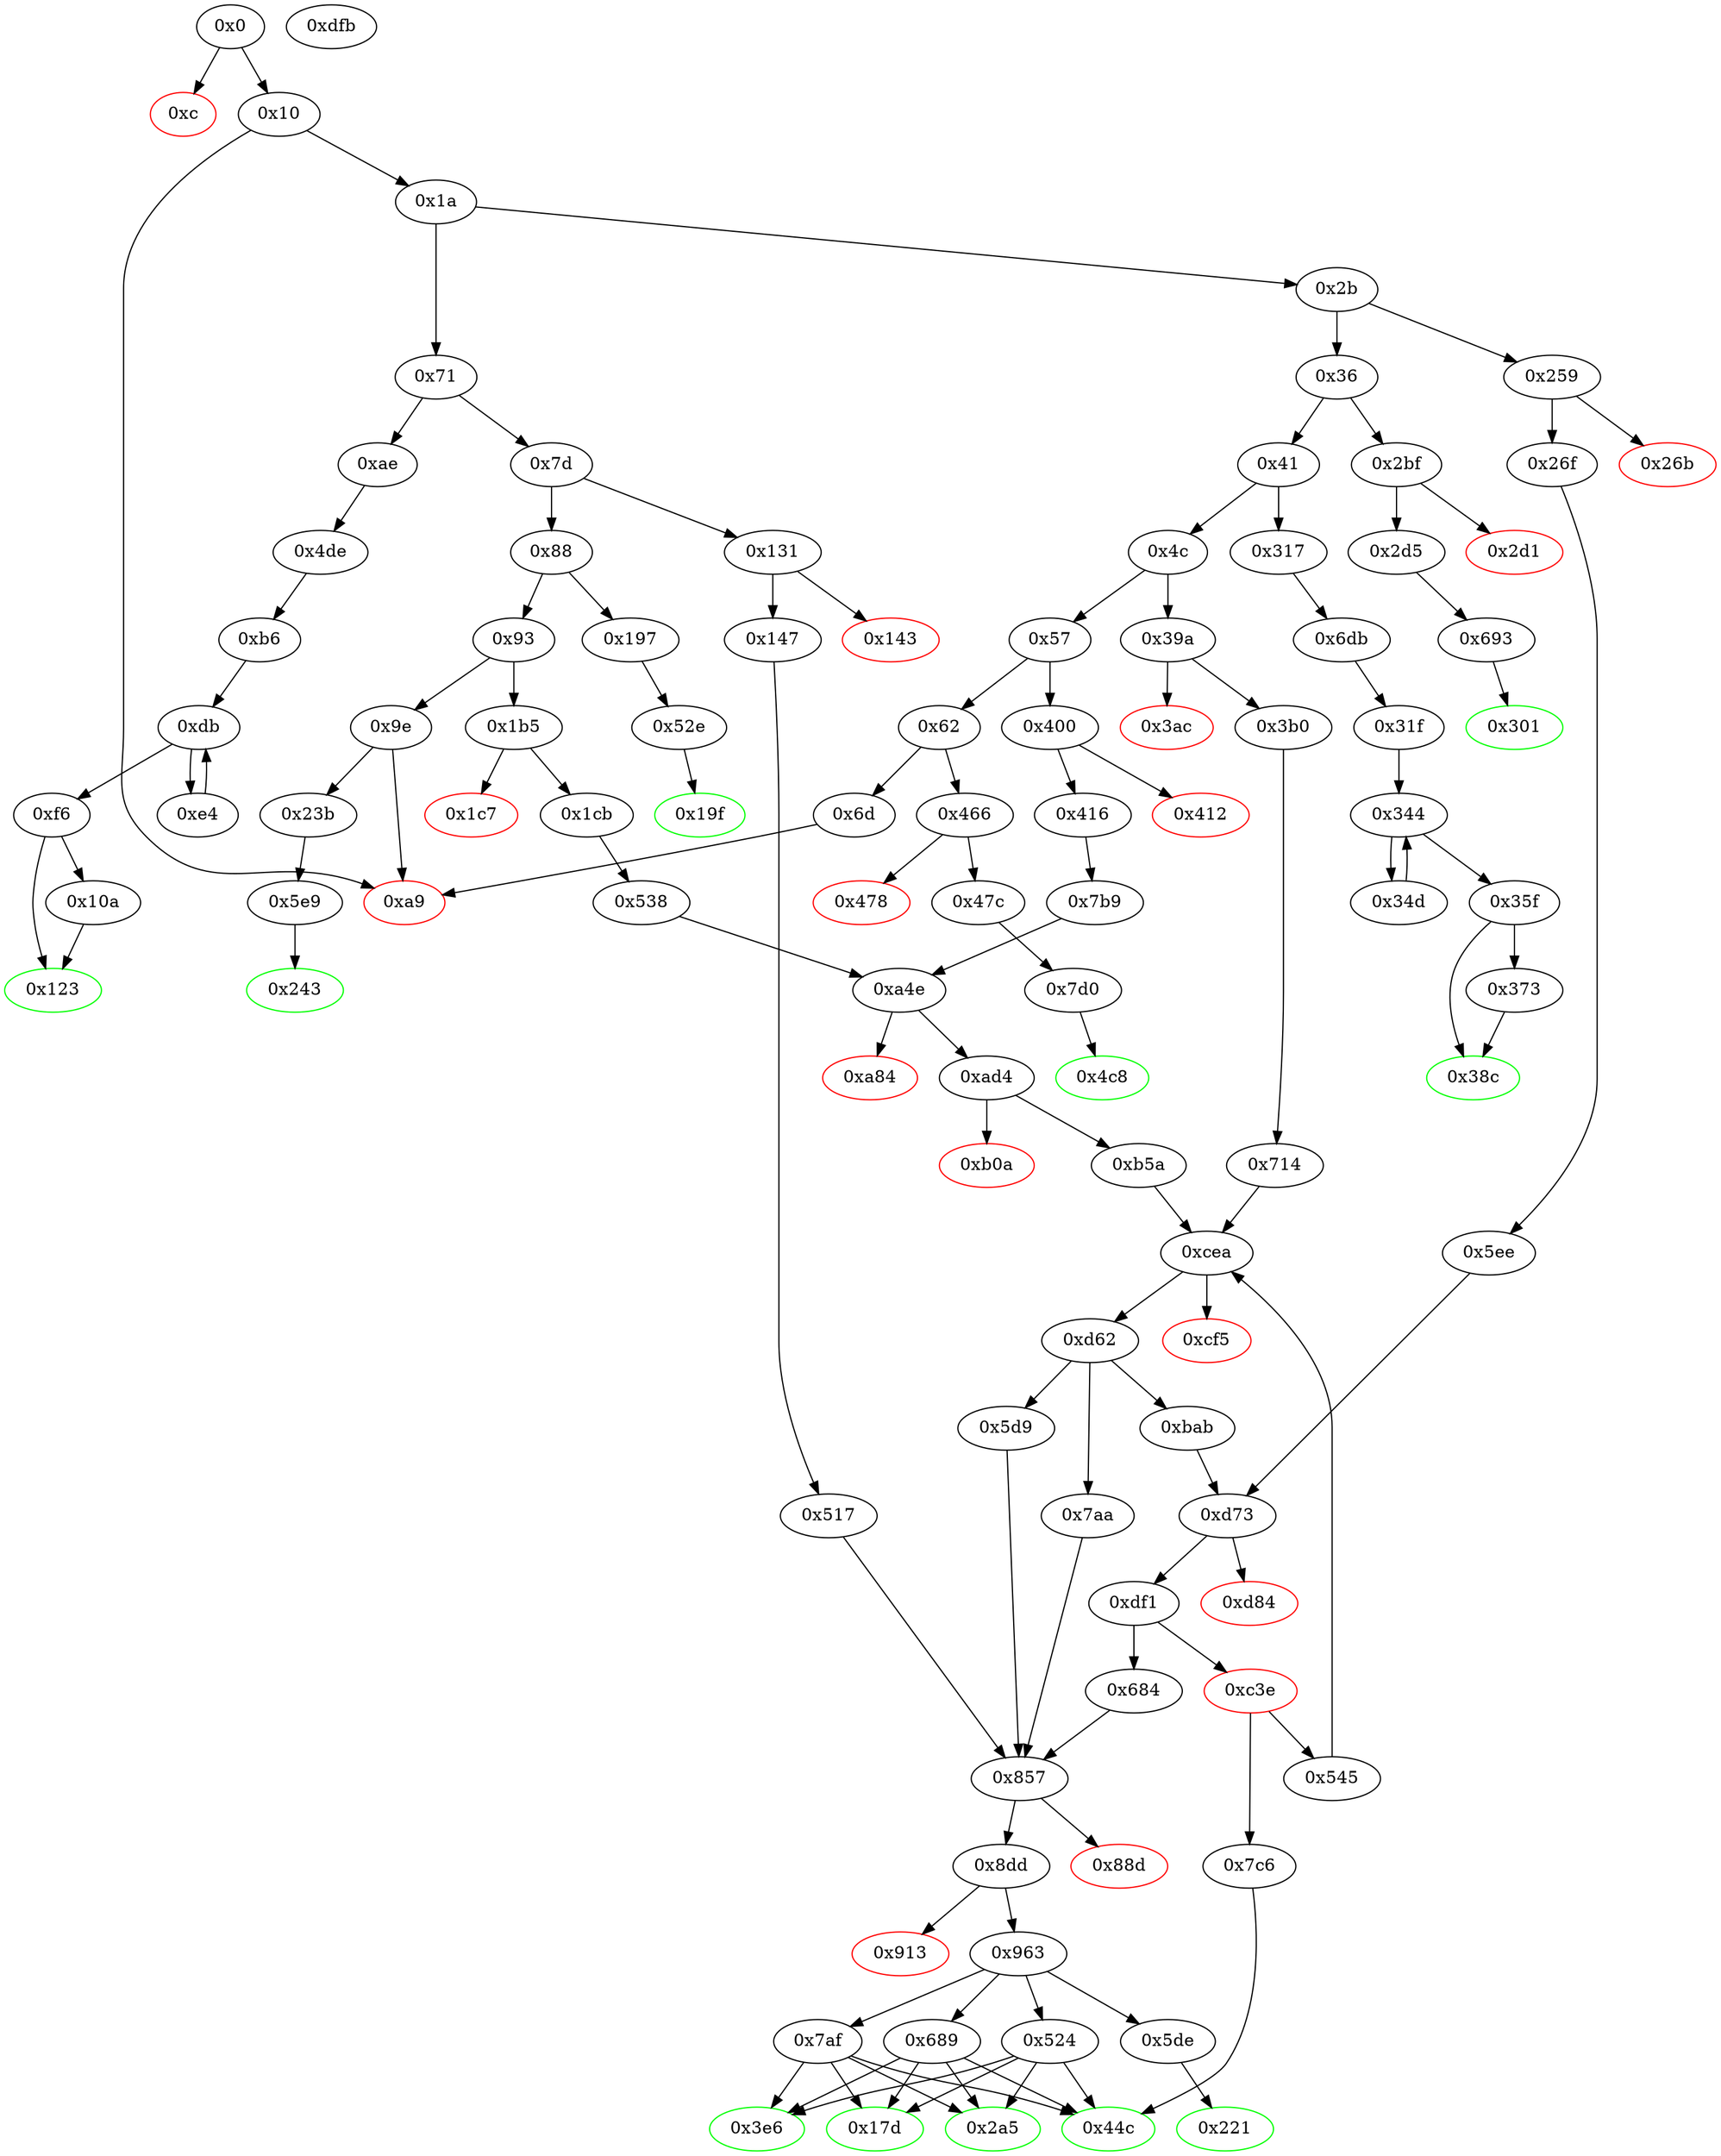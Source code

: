 strict digraph "" {
"0x6db" [fillcolor=white, id="0x6db", style=filled, tooltip="Block 0x6db\n[0x6db:0x713]\n---\nPredecessors: [0x317]\nSuccessors: [0x31f]\n---\n0x6db JUMPDEST\n0x6dc PUSH1 0x40\n0x6de MLOAD\n0x6df DUP1\n0x6e0 PUSH1 0x40\n0x6e2 ADD\n0x6e3 PUSH1 0x40\n0x6e5 MSTORE\n0x6e6 DUP1\n0x6e7 PUSH1 0x4\n0x6e9 DUP2\n0x6ea MSTORE\n0x6eb PUSH1 0x20\n0x6ed ADD\n0x6ee PUSH32 0x5344414700000000000000000000000000000000000000000000000000000000\n0x70f DUP2\n0x710 MSTORE\n0x711 POP\n0x712 DUP2\n0x713 JUMP\n---\n0x6db: JUMPDEST \n0x6dc: V463 = 0x40\n0x6de: V464 = M[0x40]\n0x6e0: V465 = 0x40\n0x6e2: V466 = ADD 0x40 V464\n0x6e3: V467 = 0x40\n0x6e5: M[0x40] = V466\n0x6e7: V468 = 0x4\n0x6ea: M[V464] = 0x4\n0x6eb: V469 = 0x20\n0x6ed: V470 = ADD 0x20 V464\n0x6ee: V471 = 0x5344414700000000000000000000000000000000000000000000000000000000\n0x710: M[V470] = 0x5344414700000000000000000000000000000000000000000000000000000000\n0x713: JUMP 0x31f\n---\nEntry stack: [V13, 0x31f]\nStack pops: 1\nStack additions: [S0, V464]\nExit stack: [V13, 0x31f, V464]\n\nDef sites:\nV13: {0x1a.0x1f}\n0x31f: {0x317.0x318}\n"];
"0x857" [fillcolor=white, id="0x857", style=filled, tooltip="Block 0x857\n[0x857:0x88c]\n---\nPredecessors: [0x517, 0x5d9, 0x684, 0x7aa]\nSuccessors: [0x88d, 0x8dd]\n---\n0x857 JUMPDEST\n0x858 PUSH1 0x0\n0x85a PUSH20 0xffffffffffffffffffffffffffffffffffffffff\n0x86f AND\n0x870 DUP4\n0x871 PUSH20 0xffffffffffffffffffffffffffffffffffffffff\n0x886 AND\n0x887 EQ\n0x888 ISZERO\n0x889 PUSH2 0x8dd\n0x88c JUMPI\n---\n0x857: JUMPDEST \n0x858: V536 = 0x0\n0x85a: V537 = 0xffffffffffffffffffffffffffffffffffffffff\n0x86f: V538 = AND 0xffffffffffffffffffffffffffffffffffffffff 0x0\n0x871: V539 = 0xffffffffffffffffffffffffffffffffffffffff\n0x886: V540 = AND 0xffffffffffffffffffffffffffffffffffffffff S2\n0x887: V541 = EQ V540 0x0\n0x888: V542 = ISZERO V541\n0x889: V543 = 0x8dd\n0x88c: JUMPI 0x8dd V542\n---\nEntry stack: [V13, S9, S8, S7, S6, S5, {0x0, 0x545, 0x7c6}, S3, S2, S1, S0]\nStack pops: 3\nStack additions: [S2, S1, S0]\nExit stack: [V13, S9, S8, S7, S6, S5, {0x0, 0x545, 0x7c6}, S3, S2, S1, S0]\n\nDef sites:\nV13: {0x1a.0x1f}\nS9: {0x1a.0x1f, 0x1b5.0x1b6}\nS8: {0x400.0x401, 0x1cb.0x1e7, 0x1a.0x1f, 0x1b5.0x1b6}\nS7: {0x259.0x25a, 0x1cb.0x207, 0x39a.0x39b, 0x1cb.0x1e7, 0x131.0x132, 0x400.0x401, 0x416.0x432}\nS6: {0x1cb.0x211, 0x1cb.0x207, 0x26f.0x28b, 0x3b0.0x3cc, 0x416.0x43c, 0x147.0x163, 0x416.0x432}\nS5: {0x7b9.0x7ba, 0x538.0x539, 0x1cb.0x211, 0x26f.0x295, 0x3b0.0x3d6, 0x147.0x16d, 0x416.0x43c}\n{0x0, 0x545, 0x7c6}: {0x7b9.0x7bc, 0x538.0x53b, 0x538.0x539, 0x7b9.0x7ba, 0x5ee.0x5ef, 0x714.0x715, 0x517.0x518}\nS3: {0x7b9.0x7bf, 0x545_0x538.0x546, 0x545_0x7b9.0x546, 0x1cb.0x1e7, 0x5ee.0x5f1, 0x714.0x717, 0x517.0x51a}\nS2: {0x1cb.0x207, 0x1cb.0x1e7, 0x5ee.0x5f4, 0x400.0x401, 0x714.0x71a, 0x517.0x51d, 0x416.0x432}\nS1: {0x1cb.0x211, 0x26f.0x28b, 0x3b0.0x3cc, 0x545_0x7b9.0x54a, 0x147.0x163, 0x545_0x538.0x54a, 0x416.0x43c}\nS0: {0xd73_0xbab_0x538.0xd79, 0xd73_0xbab_0x7b9.0xd79, 0xd73_0x5ee.0xd79, 0x147.0x16d, 0xd62.0xd67}\n"];
"0x36" [fillcolor=white, id="0x36", style=filled, tooltip="Block 0x36\n[0x36:0x40]\n---\nPredecessors: [0x2b]\nSuccessors: [0x41, 0x2bf]\n---\n0x36 DUP1\n0x37 PUSH4 0x70a08231\n0x3c EQ\n0x3d PUSH2 0x2bf\n0x40 JUMPI\n---\n0x37: V20 = 0x70a08231\n0x3c: V21 = EQ 0x70a08231 V13\n0x3d: V22 = 0x2bf\n0x40: JUMPI 0x2bf V21\n---\nEntry stack: [V13]\nStack pops: 1\nStack additions: [S0]\nExit stack: [V13]\n\nDef sites:\nV13: {0x1a.0x1f}\n"];
"0x1b5" [fillcolor=white, id="0x1b5", style=filled, tooltip="Block 0x1b5\n[0x1b5:0x1c6]\n---\nPredecessors: [0x93]\nSuccessors: [0x1c7, 0x1cb]\n---\n0x1b5 JUMPDEST\n0x1b6 PUSH2 0x221\n0x1b9 PUSH1 0x4\n0x1bb DUP1\n0x1bc CALLDATASIZE\n0x1bd SUB\n0x1be PUSH1 0x60\n0x1c0 DUP2\n0x1c1 LT\n0x1c2 ISZERO\n0x1c3 PUSH2 0x1cb\n0x1c6 JUMPI\n---\n0x1b5: JUMPDEST \n0x1b6: V134 = 0x221\n0x1b9: V135 = 0x4\n0x1bc: V136 = CALLDATASIZE\n0x1bd: V137 = SUB V136 0x4\n0x1be: V138 = 0x60\n0x1c1: V139 = LT V137 0x60\n0x1c2: V140 = ISZERO V139\n0x1c3: V141 = 0x1cb\n0x1c6: JUMPI 0x1cb V140\n---\nEntry stack: [V13]\nStack pops: 0\nStack additions: [0x221, 0x4, V137]\nExit stack: [V13, 0x221, 0x4, V137]\n\nDef sites:\nV13: {0x1a.0x1f}\n"];
"0x4c" [fillcolor=white, id="0x4c", style=filled, tooltip="Block 0x4c\n[0x4c:0x56]\n---\nPredecessors: [0x41]\nSuccessors: [0x57, 0x39a]\n---\n0x4c DUP1\n0x4d PUSH4 0xa457c2d7\n0x52 EQ\n0x53 PUSH2 0x39a\n0x56 JUMPI\n---\n0x4d: V26 = 0xa457c2d7\n0x52: V27 = EQ 0xa457c2d7 V13\n0x53: V28 = 0x39a\n0x56: JUMPI 0x39a V27\n---\nEntry stack: [V13]\nStack pops: 1\nStack additions: [S0]\nExit stack: [V13]\n\nDef sites:\nV13: {0x1a.0x1f}\n"];
"0x57" [fillcolor=white, id="0x57", style=filled, tooltip="Block 0x57\n[0x57:0x61]\n---\nPredecessors: [0x4c]\nSuccessors: [0x62, 0x400]\n---\n0x57 DUP1\n0x58 PUSH4 0xa9059cbb\n0x5d EQ\n0x5e PUSH2 0x400\n0x61 JUMPI\n---\n0x58: V29 = 0xa9059cbb\n0x5d: V30 = EQ 0xa9059cbb V13\n0x5e: V31 = 0x400\n0x61: JUMPI 0x400 V30\n---\nEntry stack: [V13]\nStack pops: 1\nStack additions: [S0]\nExit stack: [V13]\n\nDef sites:\nV13: {0x1a.0x1f}\n"];
"0x243" [color=green, fillcolor=white, id="0x243", style=filled, tooltip="Block 0x243\n[0x243:0x258]\n---\nPredecessors: [0x5e9]\nSuccessors: []\n---\n0x243 JUMPDEST\n0x244 PUSH1 0x40\n0x246 MLOAD\n0x247 DUP1\n0x248 DUP3\n0x249 DUP2\n0x24a MSTORE\n0x24b PUSH1 0x20\n0x24d ADD\n0x24e SWAP2\n0x24f POP\n0x250 POP\n0x251 PUSH1 0x40\n0x253 MLOAD\n0x254 DUP1\n0x255 SWAP2\n0x256 SUB\n0x257 SWAP1\n0x258 RETURN\n---\n0x243: JUMPDEST \n0x244: V171 = 0x40\n0x246: V172 = M[0x40]\n0x24a: M[V172] = 0x12\n0x24b: V173 = 0x20\n0x24d: V174 = ADD 0x20 V172\n0x251: V175 = 0x40\n0x253: V176 = M[0x40]\n0x256: V177 = SUB V174 V176\n0x258: RETURN V176 V177\n---\nEntry stack: [V13, 0x243, 0x12]\nStack pops: 1\nStack additions: []\nExit stack: [V13, 0x243]\n\nDef sites:\nV13: {0x1a.0x1f}\n0x243: {0x23b.0x23c}\n0x12: {0x5e9.0x5ea}\n"];
"0x2d1" [color=red, fillcolor=white, id="0x2d1", style=filled, tooltip="Block 0x2d1\n[0x2d1:0x2d4]\n---\nPredecessors: [0x2bf]\nSuccessors: []\n---\n0x2d1 PUSH1 0x0\n0x2d3 DUP1\n0x2d4 REVERT\n---\n0x2d1: V216 = 0x0\n0x2d4: REVERT 0x0 0x0\n---\nEntry stack: [V13, 0x301, 0x4, V211]\nStack pops: 0\nStack additions: []\nExit stack: [V13, 0x301, 0x4, V211]\n\nDef sites:\nV13: {0x1a.0x1f}\n0x301: {0x2bf.0x2c0}\n0x4: {0x2bf.0x2c3}\nV211: {0x2bf.0x2c7}\n"];
"0x9e" [fillcolor=white, id="0x9e", style=filled, tooltip="Block 0x9e\n[0x9e:0xa8]\n---\nPredecessors: [0x93]\nSuccessors: [0xa9, 0x23b]\n---\n0x9e DUP1\n0x9f PUSH4 0x313ce567\n0xa4 EQ\n0xa5 PUSH2 0x23b\n0xa8 JUMPI\n---\n0x9f: V48 = 0x313ce567\n0xa4: V49 = EQ 0x313ce567 V13\n0xa5: V50 = 0x23b\n0xa8: JUMPI 0x23b V49\n---\nEntry stack: [V13]\nStack pops: 1\nStack additions: [S0]\nExit stack: [V13]\n\nDef sites:\nV13: {0x1a.0x1f}\n"];
"0x2a5" [color=green, fillcolor=white, id="0x2a5", style=filled, tooltip="Block 0x2a5\n[0x2a5:0x2be]\n---\nPredecessors: [0x524, 0x689, 0x7af]\nSuccessors: []\n---\n0x2a5 JUMPDEST\n0x2a6 PUSH1 0x40\n0x2a8 MLOAD\n0x2a9 DUP1\n0x2aa DUP3\n0x2ab ISZERO\n0x2ac ISZERO\n0x2ad ISZERO\n0x2ae ISZERO\n0x2af DUP2\n0x2b0 MSTORE\n0x2b1 PUSH1 0x20\n0x2b3 ADD\n0x2b4 SWAP2\n0x2b5 POP\n0x2b6 POP\n0x2b7 PUSH1 0x40\n0x2b9 MLOAD\n0x2ba DUP1\n0x2bb SWAP2\n0x2bc SUB\n0x2bd SWAP1\n0x2be RETURN\n---\n0x2a5: JUMPDEST \n0x2a6: V197 = 0x40\n0x2a8: V198 = M[0x40]\n0x2ab: V199 = ISZERO 0x1\n0x2ac: V200 = ISZERO 0x0\n0x2ad: V201 = ISZERO 0x1\n0x2ae: V202 = ISZERO 0x0\n0x2b0: M[V198] = 0x1\n0x2b1: V203 = 0x20\n0x2b3: V204 = ADD 0x20 V198\n0x2b7: V205 = 0x40\n0x2b9: V206 = M[0x40]\n0x2bc: V207 = SUB V204 V206\n0x2be: RETURN V206 V207\n---\nEntry stack: [V13, S1, 0x1]\nStack pops: 1\nStack additions: []\nExit stack: [V13, S1]\n\nDef sites:\nV13: {0x1a.0x1f}\nS1: {0x1a.0x1f, 0x1b5.0x1b6}\n0x1: {0x689.0x68a, 0x524.0x525}\n"];
"0x88d" [color=red, fillcolor=white, id="0x88d", style=filled, tooltip="Block 0x88d\n[0x88d:0x8dc]\n---\nPredecessors: [0x857]\nSuccessors: []\n---\n0x88d PUSH1 0x40\n0x88f MLOAD\n0x890 PUSH32 0x8c379a000000000000000000000000000000000000000000000000000000000\n0x8b1 DUP2\n0x8b2 MSTORE\n0x8b3 PUSH1 0x4\n0x8b5 ADD\n0x8b6 DUP1\n0x8b7 DUP1\n0x8b8 PUSH1 0x20\n0x8ba ADD\n0x8bb DUP3\n0x8bc DUP2\n0x8bd SUB\n0x8be DUP3\n0x8bf MSTORE\n0x8c0 PUSH1 0x24\n0x8c2 DUP2\n0x8c3 MSTORE\n0x8c4 PUSH1 0x20\n0x8c6 ADD\n0x8c7 DUP1\n0x8c8 PUSH2 0xe66\n0x8cb PUSH1 0x24\n0x8cd SWAP2\n0x8ce CODECOPY\n0x8cf PUSH1 0x40\n0x8d1 ADD\n0x8d2 SWAP2\n0x8d3 POP\n0x8d4 POP\n0x8d5 PUSH1 0x40\n0x8d7 MLOAD\n0x8d8 DUP1\n0x8d9 SWAP2\n0x8da SUB\n0x8db SWAP1\n0x8dc REVERT\n---\n0x88d: V544 = 0x40\n0x88f: V545 = M[0x40]\n0x890: V546 = 0x8c379a000000000000000000000000000000000000000000000000000000000\n0x8b2: M[V545] = 0x8c379a000000000000000000000000000000000000000000000000000000000\n0x8b3: V547 = 0x4\n0x8b5: V548 = ADD 0x4 V545\n0x8b8: V549 = 0x20\n0x8ba: V550 = ADD 0x20 V548\n0x8bd: V551 = SUB V550 V548\n0x8bf: M[V548] = V551\n0x8c0: V552 = 0x24\n0x8c3: M[V550] = 0x24\n0x8c4: V553 = 0x20\n0x8c6: V554 = ADD 0x20 V550\n0x8c8: V555 = 0xe66\n0x8cb: V556 = 0x24\n0x8ce: CODECOPY V554 0xe66 0x24\n0x8cf: V557 = 0x40\n0x8d1: V558 = ADD 0x40 V554\n0x8d5: V559 = 0x40\n0x8d7: V560 = M[0x40]\n0x8da: V561 = SUB V558 V560\n0x8dc: REVERT V560 V561\n---\nEntry stack: [V13, S9, S8, S7, S6, S5, {0x0, 0x545, 0x7c6}, S3, S2, S1, S0]\nStack pops: 0\nStack additions: []\nExit stack: [V13, S9, S8, S7, S6, S5, {0x0, 0x545, 0x7c6}, S3, S2, S1, S0]\n\nDef sites:\nV13: {0x1a.0x1f}\nS9: {0x1a.0x1f, 0x1b5.0x1b6}\nS8: {0x400.0x401, 0x1cb.0x1e7, 0x1a.0x1f, 0x1b5.0x1b6}\nS7: {0x259.0x25a, 0x1cb.0x207, 0x39a.0x39b, 0x1cb.0x1e7, 0x131.0x132, 0x400.0x401, 0x416.0x432}\nS6: {0x1cb.0x211, 0x1cb.0x207, 0x26f.0x28b, 0x3b0.0x3cc, 0x416.0x432, 0x147.0x163, 0x416.0x43c}\nS5: {0x7b9.0x7ba, 0x538.0x539, 0x1cb.0x211, 0x26f.0x295, 0x3b0.0x3d6, 0x147.0x16d, 0x416.0x43c}\n{0x0, 0x545, 0x7c6}: {0x7b9.0x7bc, 0x538.0x53b, 0x538.0x539, 0x7b9.0x7ba, 0x5ee.0x5ef, 0x714.0x715, 0x517.0x518}\nS3: {0x7b9.0x7bf, 0x545_0x538.0x546, 0x545_0x7b9.0x546, 0x1cb.0x1e7, 0x5ee.0x5f1, 0x714.0x717, 0x517.0x51a}\nS2: {0x1cb.0x207, 0x1cb.0x1e7, 0x5ee.0x5f4, 0x400.0x401, 0x714.0x71a, 0x517.0x51d, 0x416.0x432}\nS1: {0x1cb.0x211, 0x26f.0x28b, 0x3b0.0x3cc, 0x545_0x538.0x54a, 0x147.0x163, 0x545_0x7b9.0x54a, 0x416.0x43c}\nS0: {0xd62_0x714.0xd67, 0xd62_0x545_0x7b9.0xd67, 0xd62_0x545_0x538.0xd67, 0xd73_0xbab_0x538.0xd79, 0xd62_0xb5a_0x7b9.0xd67, 0xd62_0xb5a_0x538.0xd67, 0xd73_0xbab_0x7b9.0xd79, 0xd73_0x5ee.0xd79, 0x147.0x16d}\n"];
"0x34d" [fillcolor=white, id="0x34d", style=filled, tooltip="Block 0x34d\n[0x34d:0x35e]\n---\nPredecessors: [0x344]\nSuccessors: [0x344]\n---\n0x34d DUP1\n0x34e DUP3\n0x34f ADD\n0x350 MLOAD\n0x351 DUP2\n0x352 DUP5\n0x353 ADD\n0x354 MSTORE\n0x355 PUSH1 0x20\n0x357 DUP2\n0x358 ADD\n0x359 SWAP1\n0x35a POP\n0x35b PUSH2 0x344\n0x35e JUMP\n---\n0x34f: V248 = ADD V243 S0\n0x350: V249 = M[V248]\n0x353: V250 = ADD V240 S0\n0x354: M[V250] = V249\n0x355: V251 = 0x20\n0x358: V252 = ADD S0 0x20\n0x35b: V253 = 0x344\n0x35e: JUMP 0x344\n---\nEntry stack: [V13, 0x31f, V464, V234, V234, V240, V243, V241, V241, V240, V243, S0]\nStack pops: 3\nStack additions: [S2, S1, V252]\nExit stack: [V13, 0x31f, V464, V234, V234, V240, V243, V241, V241, V240, V243, V252]\n\nDef sites:\nV13: {0x1a.0x1f}\n0x31f: {0x317.0x318}\nV464: {0x6db.0x6de}\nV234: {0x31f.0x322}\nV234: {0x31f.0x322}\nV240: {0x31f.0x335}\nV243: {0x31f.0x33d}\nV241: {0x31f.0x339}\nV241: {0x31f.0x339}\nV240: {0x31f.0x335}\nV243: {0x31f.0x33d}\nS0: {0x34d.0x358, 0x31f.0x342}\n"];
"0x689" [fillcolor=white, id="0x689", style=filled, tooltip="Block 0x689\n[0x689:0x692]\n---\nPredecessors: [0x963]\nSuccessors: [0x17d, 0x2a5, 0x3e6, 0x44c]\n---\n0x689 JUMPDEST\n0x68a PUSH1 0x1\n0x68c SWAP1\n0x68d POP\n0x68e SWAP3\n0x68f SWAP2\n0x690 POP\n0x691 POP\n0x692 JUMP\n---\n0x689: JUMPDEST \n0x68a: V449 = 0x1\n0x692: JUMP S3\n---\nEntry stack: [V13, S4, S3, S2, S1, 0x0]\nStack pops: 4\nStack additions: [0x1]\nExit stack: [V13, S4, 0x1]\n\nDef sites:\nV13: {0x1a.0x1f}\nS4: {0x1a.0x1f, 0x1b5.0x1b6}\nS3: {0x131.0x132, 0x400.0x401, 0x1cb.0x1e7, 0x39a.0x39b, 0x259.0x25a}\nS2: {0x3b0.0x3cc, 0x1cb.0x207, 0x26f.0x28b, 0x147.0x163, 0x416.0x432}\nS1: {0x3b0.0x3d6, 0x1cb.0x211, 0x26f.0x295, 0x147.0x16d, 0x416.0x43c}\n0x0: {0x7b9.0x7ba, 0x538.0x539, 0x714.0x715, 0x517.0x518, 0x5ee.0x5ef}\n"];
"0x2b" [fillcolor=white, id="0x2b", style=filled, tooltip="Block 0x2b\n[0x2b:0x35]\n---\nPredecessors: [0x1a]\nSuccessors: [0x36, 0x259]\n---\n0x2b DUP1\n0x2c PUSH4 0x39509351\n0x31 EQ\n0x32 PUSH2 0x259\n0x35 JUMPI\n---\n0x2c: V17 = 0x39509351\n0x31: V18 = EQ 0x39509351 V13\n0x32: V19 = 0x259\n0x35: JUMPI 0x259 V18\n---\nEntry stack: [V13]\nStack pops: 1\nStack additions: [S0]\nExit stack: [V13]\n\nDef sites:\nV13: {0x1a.0x1f}\n"];
"0x524" [fillcolor=white, id="0x524", style=filled, tooltip="Block 0x524\n[0x524:0x52d]\n---\nPredecessors: [0x963]\nSuccessors: [0x17d, 0x2a5, 0x3e6, 0x44c]\n---\n0x524 JUMPDEST\n0x525 PUSH1 0x1\n0x527 SWAP1\n0x528 POP\n0x529 SWAP3\n0x52a SWAP2\n0x52b POP\n0x52c POP\n0x52d JUMP\n---\n0x524: JUMPDEST \n0x525: V375 = 0x1\n0x52d: JUMP S3\n---\nEntry stack: [V13, S4, S3, S2, S1, 0x0]\nStack pops: 4\nStack additions: [0x1]\nExit stack: [V13, S4, 0x1]\n\nDef sites:\nV13: {0x1a.0x1f}\nS4: {0x1a.0x1f, 0x1b5.0x1b6}\nS3: {0x131.0x132, 0x400.0x401, 0x1cb.0x1e7, 0x39a.0x39b, 0x259.0x25a}\nS2: {0x3b0.0x3cc, 0x1cb.0x207, 0x26f.0x28b, 0x147.0x163, 0x416.0x432}\nS1: {0x3b0.0x3d6, 0x1cb.0x211, 0x26f.0x295, 0x147.0x16d, 0x416.0x43c}\n0x0: {0x7b9.0x7ba, 0x538.0x539, 0x714.0x715, 0x517.0x518, 0x5ee.0x5ef}\n"];
"0x545" [fillcolor=white, id="0x545", style=filled, tooltip="Block 0x545\n[0x545:0x5d8]\n---\nPredecessors: [0xc3e]\nSuccessors: [0xcea]\n---\n0x545 JUMPDEST\n0x546 PUSH2 0x5de\n0x549 DUP5\n0x54a CALLER\n0x54b PUSH2 0x5d9\n0x54e DUP6\n0x54f PUSH1 0x1\n0x551 PUSH1 0x0\n0x553 DUP11\n0x554 PUSH20 0xffffffffffffffffffffffffffffffffffffffff\n0x569 AND\n0x56a PUSH20 0xffffffffffffffffffffffffffffffffffffffff\n0x57f AND\n0x580 DUP2\n0x581 MSTORE\n0x582 PUSH1 0x20\n0x584 ADD\n0x585 SWAP1\n0x586 DUP2\n0x587 MSTORE\n0x588 PUSH1 0x20\n0x58a ADD\n0x58b PUSH1 0x0\n0x58d SHA3\n0x58e PUSH1 0x0\n0x590 CALLER\n0x591 PUSH20 0xffffffffffffffffffffffffffffffffffffffff\n0x5a6 AND\n0x5a7 PUSH20 0xffffffffffffffffffffffffffffffffffffffff\n0x5bc AND\n0x5bd DUP2\n0x5be MSTORE\n0x5bf PUSH1 0x20\n0x5c1 ADD\n0x5c2 SWAP1\n0x5c3 DUP2\n0x5c4 MSTORE\n0x5c5 PUSH1 0x20\n0x5c7 ADD\n0x5c8 PUSH1 0x0\n0x5ca SHA3\n0x5cb SLOAD\n0x5cc PUSH2 0xcea\n0x5cf SWAP1\n0x5d0 SWAP2\n0x5d1 SWAP1\n0x5d2 PUSH4 0xffffffff\n0x5d7 AND\n0x5d8 JUMP\n---\n0x545: JUMPDEST \n0x546: V382 = 0x5de\n0x54a: V383 = CALLER\n0x54b: V384 = 0x5d9\n0x54f: V385 = 0x1\n0x551: V386 = 0x0\n0x554: V387 = 0xffffffffffffffffffffffffffffffffffffffff\n0x569: V388 = AND 0xffffffffffffffffffffffffffffffffffffffff S3\n0x56a: V389 = 0xffffffffffffffffffffffffffffffffffffffff\n0x57f: V390 = AND 0xffffffffffffffffffffffffffffffffffffffff V388\n0x581: M[0x0] = V390\n0x582: V391 = 0x20\n0x584: V392 = ADD 0x20 0x0\n0x587: M[0x20] = 0x1\n0x588: V393 = 0x20\n0x58a: V394 = ADD 0x20 0x20\n0x58b: V395 = 0x0\n0x58d: V396 = SHA3 0x0 0x40\n0x58e: V397 = 0x0\n0x590: V398 = CALLER\n0x591: V399 = 0xffffffffffffffffffffffffffffffffffffffff\n0x5a6: V400 = AND 0xffffffffffffffffffffffffffffffffffffffff V398\n0x5a7: V401 = 0xffffffffffffffffffffffffffffffffffffffff\n0x5bc: V402 = AND 0xffffffffffffffffffffffffffffffffffffffff V400\n0x5be: M[0x0] = V402\n0x5bf: V403 = 0x20\n0x5c1: V404 = ADD 0x20 0x0\n0x5c4: M[0x20] = V396\n0x5c5: V405 = 0x20\n0x5c7: V406 = ADD 0x20 0x20\n0x5c8: V407 = 0x0\n0x5ca: V408 = SHA3 0x0 0x40\n0x5cb: V409 = S[V408]\n0x5cc: V410 = 0xcea\n0x5d2: V411 = 0xffffffff\n0x5d7: V412 = AND 0xffffffff 0xcea\n0x5d8: JUMP 0xcea\n---\nEntry stack: [V13, S4, S3, S2, S1, S0]\nStack pops: 4\nStack additions: [S3, S2, S1, S0, 0x5de, S3, V383, 0x5d9, V409, S1]\nExit stack: [V13, S4, S3, S2, S1, S0, 0x5de, S3, V383, 0x5d9, V409, S1]\n\nDef sites:\nV13: {0x1a.0x1f}\nS4: {0x1a.0x1f, 0x1b5.0x1b6}\nS3: {0x400.0x401, 0x1cb.0x1e7, 0x1a.0x1f}\nS2: {0x259.0x25a, 0x1cb.0x207, 0x416.0x432}\nS1: {0x1cb.0x211, 0x26f.0x28b, 0x416.0x43c}\nS0: {0x7b9.0x7ba, 0x538.0x539, 0x26f.0x295}\n"];
"0xa9" [color=red, fillcolor=white, id="0xa9", style=filled, tooltip="Block 0xa9\n[0xa9:0xad]\n---\nPredecessors: [0x10, 0x6d, 0x9e]\nSuccessors: []\n---\n0xa9 JUMPDEST\n0xaa PUSH1 0x0\n0xac DUP1\n0xad REVERT\n---\n0xa9: JUMPDEST \n0xaa: V51 = 0x0\n0xad: REVERT 0x0 0x0\n---\nEntry stack: [V13]\nStack pops: 0\nStack additions: []\nExit stack: [V13]\n\nDef sites:\nV13: {0x1a.0x1f}\n"];
"0x344" [fillcolor=white, id="0x344", style=filled, tooltip="Block 0x344\n[0x344:0x34c]\n---\nPredecessors: [0x31f, 0x34d]\nSuccessors: [0x34d, 0x35f]\n---\n0x344 JUMPDEST\n0x345 DUP4\n0x346 DUP2\n0x347 LT\n0x348 ISZERO\n0x349 PUSH2 0x35f\n0x34c JUMPI\n---\n0x344: JUMPDEST \n0x347: V245 = LT S0 V241\n0x348: V246 = ISZERO V245\n0x349: V247 = 0x35f\n0x34c: JUMPI 0x35f V246\n---\nEntry stack: [V13, 0x31f, V464, V234, V234, V240, V243, V241, V241, V240, V243, S0]\nStack pops: 4\nStack additions: [S3, S2, S1, S0]\nExit stack: [V13, 0x31f, V464, V234, V234, V240, V243, V241, V241, V240, V243, S0]\n\nDef sites:\nV13: {0x1a.0x1f}\n0x31f: {0x317.0x318}\nV464: {0x6db.0x6de}\nV234: {0x31f.0x322}\nV234: {0x31f.0x322}\nV240: {0x31f.0x335}\nV243: {0x31f.0x33d}\nV241: {0x31f.0x339}\nV241: {0x31f.0x339}\nV240: {0x31f.0x335}\nV243: {0x31f.0x33d}\nS0: {0x34d.0x358, 0x31f.0x342}\n"];
"0x7aa" [fillcolor=white, id="0x7aa", style=filled, tooltip="Block 0x7aa\n[0x7aa:0x7ae]\n---\nPredecessors: [0xd62]\nSuccessors: [0x857]\n---\n0x7aa JUMPDEST\n0x7ab PUSH2 0x857\n0x7ae JUMP\n---\n0x7aa: JUMPDEST \n0x7ab: V504 = 0x857\n0x7ae: JUMP 0x857\n---\nEntry stack: [V13, S9, S8, S7, S6, S5, {0x0, 0x545, 0x7c6}, S3, S2, S1, V763]\nStack pops: 0\nStack additions: []\nExit stack: [V13, S9, S8, S7, S6, S5, {0x0, 0x545, 0x7c6}, S3, S2, S1, V763]\n\nDef sites:\nV13: {0x1a.0x1f}\nS9: {0x1a.0x1f, 0x1b5.0x1b6}\nS8: {0x400.0x401, 0x1cb.0x1e7, 0x1a.0x1f, 0x1b5.0x1b6}\nS7: {0x400.0x401, 0x1cb.0x1e7, 0x39a.0x39b, 0x416.0x432, 0x1cb.0x207}\nS6: {0x3b0.0x3cc, 0x1cb.0x207, 0x1cb.0x211, 0x416.0x43c, 0x416.0x432}\nS5: {0x7b9.0x7ba, 0x3b0.0x3d6, 0x1cb.0x211, 0x538.0x539, 0x416.0x43c}\n{0x0, 0x545, 0x7c6}: {0x538.0x53b, 0x538.0x539, 0x7b9.0x7bc, 0x7b9.0x7ba, 0x714.0x715}\nS3: {0x7b9.0x7bf, 0x545_0x538.0x546, 0x1cb.0x1e7, 0x714.0x717, 0x545_0x7b9.0x546}\nS2: {0x400.0x401, 0x1cb.0x1e7, 0x1cb.0x207, 0x714.0x71a, 0x416.0x432}\nS1: {0x3b0.0x3cc, 0x1cb.0x211, 0x545_0x7b9.0x54a, 0x545_0x538.0x54a, 0x416.0x43c}\nV763: {0xd62.0xd67}\n"];
"0xbab" [fillcolor=white, id="0xbab", style=filled, tooltip="Block 0xbab\n[0xbab:0xc3d]\n---\nPredecessors: [0xd62]\nSuccessors: [0xd73]\n---\n0xbab JUMPDEST\n0xbac PUSH1 0x0\n0xbae DUP1\n0xbaf DUP6\n0xbb0 PUSH20 0xffffffffffffffffffffffffffffffffffffffff\n0xbc5 AND\n0xbc6 PUSH20 0xffffffffffffffffffffffffffffffffffffffff\n0xbdb AND\n0xbdc DUP2\n0xbdd MSTORE\n0xbde PUSH1 0x20\n0xbe0 ADD\n0xbe1 SWAP1\n0xbe2 DUP2\n0xbe3 MSTORE\n0xbe4 PUSH1 0x20\n0xbe6 ADD\n0xbe7 PUSH1 0x0\n0xbe9 SHA3\n0xbea DUP2\n0xbeb SWAP1\n0xbec SSTORE\n0xbed POP\n0xbee PUSH2 0xc3e\n0xbf1 DUP2\n0xbf2 PUSH1 0x0\n0xbf4 DUP1\n0xbf5 DUP6\n0xbf6 PUSH20 0xffffffffffffffffffffffffffffffffffffffff\n0xc0b AND\n0xc0c PUSH20 0xffffffffffffffffffffffffffffffffffffffff\n0xc21 AND\n0xc22 DUP2\n0xc23 MSTORE\n0xc24 PUSH1 0x20\n0xc26 ADD\n0xc27 SWAP1\n0xc28 DUP2\n0xc29 MSTORE\n0xc2a PUSH1 0x20\n0xc2c ADD\n0xc2d PUSH1 0x0\n0xc2f SHA3\n0xc30 SLOAD\n0xc31 PUSH2 0xd73\n0xc34 SWAP1\n0xc35 SWAP2\n0xc36 SWAP1\n0xc37 PUSH4 0xffffffff\n0xc3c AND\n0xc3d JUMP\n---\n0xbab: JUMPDEST \n0xbac: V691 = 0x0\n0xbb0: V692 = 0xffffffffffffffffffffffffffffffffffffffff\n0xbc5: V693 = AND 0xffffffffffffffffffffffffffffffffffffffff S3\n0xbc6: V694 = 0xffffffffffffffffffffffffffffffffffffffff\n0xbdb: V695 = AND 0xffffffffffffffffffffffffffffffffffffffff V693\n0xbdd: M[0x0] = V695\n0xbde: V696 = 0x20\n0xbe0: V697 = ADD 0x20 0x0\n0xbe3: M[0x20] = 0x0\n0xbe4: V698 = 0x20\n0xbe6: V699 = ADD 0x20 0x20\n0xbe7: V700 = 0x0\n0xbe9: V701 = SHA3 0x0 0x40\n0xbec: S[V701] = V763\n0xbee: V702 = 0xc3e\n0xbf2: V703 = 0x0\n0xbf6: V704 = 0xffffffffffffffffffffffffffffffffffffffff\n0xc0b: V705 = AND 0xffffffffffffffffffffffffffffffffffffffff S2\n0xc0c: V706 = 0xffffffffffffffffffffffffffffffffffffffff\n0xc21: V707 = AND 0xffffffffffffffffffffffffffffffffffffffff V705\n0xc23: M[0x0] = V707\n0xc24: V708 = 0x20\n0xc26: V709 = ADD 0x20 0x0\n0xc29: M[0x20] = 0x0\n0xc2a: V710 = 0x20\n0xc2c: V711 = ADD 0x20 0x20\n0xc2d: V712 = 0x0\n0xc2f: V713 = SHA3 0x0 0x40\n0xc30: V714 = S[V713]\n0xc31: V715 = 0xd73\n0xc37: V716 = 0xffffffff\n0xc3c: V717 = AND 0xffffffff 0xd73\n0xc3d: JUMP 0xd73\n---\nEntry stack: [V13, S9, S8, S7, S6, S5, {0x0, 0x545, 0x7c6}, S3, S2, S1, V763]\nStack pops: 4\nStack additions: [S3, S2, S1, 0xc3e, V714, S1]\nExit stack: [V13, S9, S8, S7, S6, S5, {0x0, 0x545, 0x7c6}, S3, S2, S1, 0xc3e, V714, S1]\n\nDef sites:\nV13: {0x1a.0x1f}\nS9: {0x1a.0x1f, 0x1b5.0x1b6}\nS8: {0x400.0x401, 0x1cb.0x1e7, 0x1a.0x1f, 0x1b5.0x1b6}\nS7: {0x400.0x401, 0x1cb.0x1e7, 0x39a.0x39b, 0x416.0x432, 0x1cb.0x207}\nS6: {0x3b0.0x3cc, 0x1cb.0x207, 0x1cb.0x211, 0x416.0x43c, 0x416.0x432}\nS5: {0x7b9.0x7ba, 0x3b0.0x3d6, 0x1cb.0x211, 0x538.0x539, 0x416.0x43c}\n{0x0, 0x545, 0x7c6}: {0x7b9.0x7ba, 0x538.0x539, 0x538.0x53b, 0x7b9.0x7bc, 0x714.0x715}\nS3: {0x7b9.0x7bf, 0x545_0x538.0x546, 0x1cb.0x1e7, 0x714.0x717, 0x545_0x7b9.0x546}\nS2: {0x400.0x401, 0x1cb.0x1e7, 0x1cb.0x207, 0x714.0x71a, 0x416.0x432}\nS1: {0x3b0.0x3cc, 0x545_0x538.0x54a, 0x1cb.0x211, 0x545_0x7b9.0x54a, 0x416.0x43c}\nV763: {0xd62.0xd67}\n"];
"0xe4" [fillcolor=white, id="0xe4", style=filled, tooltip="Block 0xe4\n[0xe4:0xf5]\n---\nPredecessors: [0xdb]\nSuccessors: [0xdb]\n---\n0xe4 DUP1\n0xe5 DUP3\n0xe6 ADD\n0xe7 MLOAD\n0xe8 DUP2\n0xe9 DUP5\n0xea ADD\n0xeb MSTORE\n0xec PUSH1 0x20\n0xee DUP2\n0xef ADD\n0xf0 SWAP1\n0xf1 POP\n0xf2 PUSH2 0xdb\n0xf5 JUMP\n---\n0xe6: V69 = ADD V64 S0\n0xe7: V70 = M[V69]\n0xea: V71 = ADD V61 S0\n0xeb: M[V71] = V70\n0xec: V72 = 0x20\n0xef: V73 = ADD S0 0x20\n0xf2: V74 = 0xdb\n0xf5: JUMP 0xdb\n---\nEntry stack: [V13, 0xb6, V363, V55, V55, V61, V64, V62, V62, V61, V64, S0]\nStack pops: 3\nStack additions: [S2, S1, V73]\nExit stack: [V13, 0xb6, V363, V55, V55, V61, V64, V62, V62, V61, V64, V73]\n\nDef sites:\nV13: {0x1a.0x1f}\n0xb6: {0xae.0xaf}\nV363: {0x4de.0x4e1}\nV55: {0xb6.0xb9}\nV55: {0xb6.0xb9}\nV61: {0xb6.0xcc}\nV64: {0xb6.0xd4}\nV62: {0xb6.0xd0}\nV62: {0xb6.0xd0}\nV61: {0xb6.0xcc}\nV64: {0xb6.0xd4}\nS0: {0xe4.0xef, 0xb6.0xd9}\n"];
"0x10a" [fillcolor=white, id="0x10a", style=filled, tooltip="Block 0x10a\n[0x10a:0x122]\n---\nPredecessors: [0xf6]\nSuccessors: [0x123]\n---\n0x10a DUP1\n0x10b DUP3\n0x10c SUB\n0x10d DUP1\n0x10e MLOAD\n0x10f PUSH1 0x1\n0x111 DUP4\n0x112 PUSH1 0x20\n0x114 SUB\n0x115 PUSH2 0x100\n0x118 EXP\n0x119 SUB\n0x11a NOT\n0x11b AND\n0x11c DUP2\n0x11d MSTORE\n0x11e PUSH1 0x20\n0x120 ADD\n0x121 SWAP2\n0x122 POP\n---\n0x10c: V80 = SUB V75 V77\n0x10e: V81 = M[V80]\n0x10f: V82 = 0x1\n0x112: V83 = 0x20\n0x114: V84 = SUB 0x20 V77\n0x115: V85 = 0x100\n0x118: V86 = EXP 0x100 V84\n0x119: V87 = SUB V86 0x1\n0x11a: V88 = NOT V87\n0x11b: V89 = AND V88 V81\n0x11d: M[V80] = V89\n0x11e: V90 = 0x20\n0x120: V91 = ADD 0x20 V80\n---\nEntry stack: [V13, 0xb6, V363, V55, V55, V75, V77]\nStack pops: 2\nStack additions: [V91, S0]\nExit stack: [V13, 0xb6, V363, V55, V55, V91, V77]\n\nDef sites:\nV13: {0x1a.0x1f}\n0xb6: {0xae.0xaf}\nV363: {0x4de.0x4e1}\nV55: {0xb6.0xb9}\nV55: {0xb6.0xb9}\nV75: {0xf6.0xff}\nV77: {0xf6.0x103}\n"];
"0xb5a" [fillcolor=white, id="0xb5a", style=filled, tooltip="Block 0xb5a\n[0xb5a:0xbaa]\n---\nPredecessors: [0xad4]\nSuccessors: [0xcea]\n---\n0xb5a JUMPDEST\n0xb5b PUSH2 0xbab\n0xb5e DUP2\n0xb5f PUSH1 0x0\n0xb61 DUP1\n0xb62 DUP7\n0xb63 PUSH20 0xffffffffffffffffffffffffffffffffffffffff\n0xb78 AND\n0xb79 PUSH20 0xffffffffffffffffffffffffffffffffffffffff\n0xb8e AND\n0xb8f DUP2\n0xb90 MSTORE\n0xb91 PUSH1 0x20\n0xb93 ADD\n0xb94 SWAP1\n0xb95 DUP2\n0xb96 MSTORE\n0xb97 PUSH1 0x20\n0xb99 ADD\n0xb9a PUSH1 0x0\n0xb9c SHA3\n0xb9d SLOAD\n0xb9e PUSH2 0xcea\n0xba1 SWAP1\n0xba2 SWAP2\n0xba3 SWAP1\n0xba4 PUSH4 0xffffffff\n0xba9 AND\n0xbaa JUMP\n---\n0xb5a: JUMPDEST \n0xb5b: V675 = 0xbab\n0xb5f: V676 = 0x0\n0xb63: V677 = 0xffffffffffffffffffffffffffffffffffffffff\n0xb78: V678 = AND 0xffffffffffffffffffffffffffffffffffffffff S2\n0xb79: V679 = 0xffffffffffffffffffffffffffffffffffffffff\n0xb8e: V680 = AND 0xffffffffffffffffffffffffffffffffffffffff V678\n0xb90: M[0x0] = V680\n0xb91: V681 = 0x20\n0xb93: V682 = ADD 0x20 0x0\n0xb96: M[0x20] = 0x0\n0xb97: V683 = 0x20\n0xb99: V684 = ADD 0x20 0x20\n0xb9a: V685 = 0x0\n0xb9c: V686 = SHA3 0x0 0x40\n0xb9d: V687 = S[V686]\n0xb9e: V688 = 0xcea\n0xba4: V689 = 0xffffffff\n0xba9: V690 = AND 0xffffffff 0xcea\n0xbaa: JUMP 0xcea\n---\nEntry stack: [V13, S8, S7, S6, S5, 0x0, {0x545, 0x7c6}, S2, S1, S0]\nStack pops: 3\nStack additions: [S2, S1, S0, 0xbab, V687, S0]\nExit stack: [V13, S8, S7, S6, S5, 0x0, {0x545, 0x7c6}, S2, S1, S0, 0xbab, V687, S0]\n\nDef sites:\nV13: {0x1a.0x1f}\nS8: {0x1a.0x1f, 0x1b5.0x1b6}\nS7: {0x400.0x401, 0x1cb.0x1e7}\nS6: {0x1cb.0x207, 0x416.0x432}\nS5: {0x1cb.0x211, 0x416.0x43c}\n0x0: {0x7b9.0x7ba, 0x538.0x539}\n{0x545, 0x7c6}: {0x7b9.0x7bc, 0x538.0x53b}\nS2: {0x7b9.0x7bf, 0x1cb.0x1e7}\nS1: {0x1cb.0x207, 0x416.0x432}\nS0: {0x1cb.0x211, 0x416.0x43c}\n"];
"0x143" [color=red, fillcolor=white, id="0x143", style=filled, tooltip="Block 0x143\n[0x143:0x146]\n---\nPredecessors: [0x131]\nSuccessors: []\n---\n0x143 PUSH1 0x0\n0x145 DUP1\n0x146 REVERT\n---\n0x143: V103 = 0x0\n0x146: REVERT 0x0 0x0\n---\nEntry stack: [V13, 0x17d, 0x4, V98]\nStack pops: 0\nStack additions: []\nExit stack: [V13, 0x17d, 0x4, V98]\n\nDef sites:\nV13: {0x1a.0x1f}\n0x17d: {0x131.0x132}\n0x4: {0x131.0x135}\nV98: {0x131.0x139}\n"];
"0x400" [fillcolor=white, id="0x400", style=filled, tooltip="Block 0x400\n[0x400:0x411]\n---\nPredecessors: [0x57]\nSuccessors: [0x412, 0x416]\n---\n0x400 JUMPDEST\n0x401 PUSH2 0x44c\n0x404 PUSH1 0x4\n0x406 DUP1\n0x407 CALLDATASIZE\n0x408 SUB\n0x409 PUSH1 0x40\n0x40b DUP2\n0x40c LT\n0x40d ISZERO\n0x40e PUSH2 0x416\n0x411 JUMPI\n---\n0x400: JUMPDEST \n0x401: V304 = 0x44c\n0x404: V305 = 0x4\n0x407: V306 = CALLDATASIZE\n0x408: V307 = SUB V306 0x4\n0x409: V308 = 0x40\n0x40c: V309 = LT V307 0x40\n0x40d: V310 = ISZERO V309\n0x40e: V311 = 0x416\n0x411: JUMPI 0x416 V310\n---\nEntry stack: [V13]\nStack pops: 0\nStack additions: [0x44c, 0x4, V307]\nExit stack: [V13, 0x44c, 0x4, V307]\n\nDef sites:\nV13: {0x1a.0x1f}\n"];
"0x26b" [color=red, fillcolor=white, id="0x26b", style=filled, tooltip="Block 0x26b\n[0x26b:0x26e]\n---\nPredecessors: [0x259]\nSuccessors: []\n---\n0x26b PUSH1 0x0\n0x26d DUP1\n0x26e REVERT\n---\n0x26b: V186 = 0x0\n0x26e: REVERT 0x0 0x0\n---\nEntry stack: [V13, 0x2a5, 0x4, V181]\nStack pops: 0\nStack additions: []\nExit stack: [V13, 0x2a5, 0x4, V181]\n\nDef sites:\nV13: {0x1a.0x1f}\n0x2a5: {0x259.0x25a}\n0x4: {0x259.0x25d}\nV181: {0x259.0x261}\n"];
"0x7d" [fillcolor=white, id="0x7d", style=filled, tooltip="Block 0x7d\n[0x7d:0x87]\n---\nPredecessors: [0x71]\nSuccessors: [0x88, 0x131]\n---\n0x7d DUP1\n0x7e PUSH4 0x95ea7b3\n0x83 EQ\n0x84 PUSH2 0x131\n0x87 JUMPI\n---\n0x7e: V39 = 0x95ea7b3\n0x83: V40 = EQ 0x95ea7b3 V13\n0x84: V41 = 0x131\n0x87: JUMPI 0x131 V40\n---\nEntry stack: [V13]\nStack pops: 1\nStack additions: [S0]\nExit stack: [V13]\n\nDef sites:\nV13: {0x1a.0x1f}\n"];
"0x38c" [color=green, fillcolor=white, id="0x38c", style=filled, tooltip="Block 0x38c\n[0x38c:0x399]\n---\nPredecessors: [0x35f, 0x373]\nSuccessors: []\n---\n0x38c JUMPDEST\n0x38d POP\n0x38e SWAP3\n0x38f POP\n0x390 POP\n0x391 POP\n0x392 PUSH1 0x40\n0x394 MLOAD\n0x395 DUP1\n0x396 SWAP2\n0x397 SUB\n0x398 SWAP1\n0x399 RETURN\n---\n0x38c: JUMPDEST \n0x392: V271 = 0x40\n0x394: V272 = M[0x40]\n0x397: V273 = SUB S1 V272\n0x399: RETURN V272 V273\n---\nEntry stack: [V13, 0x31f, V464, V234, V234, S1, V256]\nStack pops: 5\nStack additions: []\nExit stack: [V13, 0x31f]\n\nDef sites:\nV13: {0x1a.0x1f}\n0x31f: {0x317.0x318}\nV464: {0x6db.0x6de}\nV234: {0x31f.0x322}\nV234: {0x31f.0x322}\nS1: {0x373.0x389, 0x35f.0x368}\nV256: {0x35f.0x36c}\n"];
"0x963" [fillcolor=white, id="0x963", style=filled, tooltip="Block 0x963\n[0x963:0xa4d]\n---\nPredecessors: [0x8dd]\nSuccessors: [0x524, 0x5de, 0x689, 0x7af]\n---\n0x963 JUMPDEST\n0x964 DUP1\n0x965 PUSH1 0x1\n0x967 PUSH1 0x0\n0x969 DUP6\n0x96a PUSH20 0xffffffffffffffffffffffffffffffffffffffff\n0x97f AND\n0x980 PUSH20 0xffffffffffffffffffffffffffffffffffffffff\n0x995 AND\n0x996 DUP2\n0x997 MSTORE\n0x998 PUSH1 0x20\n0x99a ADD\n0x99b SWAP1\n0x99c DUP2\n0x99d MSTORE\n0x99e PUSH1 0x20\n0x9a0 ADD\n0x9a1 PUSH1 0x0\n0x9a3 SHA3\n0x9a4 PUSH1 0x0\n0x9a6 DUP5\n0x9a7 PUSH20 0xffffffffffffffffffffffffffffffffffffffff\n0x9bc AND\n0x9bd PUSH20 0xffffffffffffffffffffffffffffffffffffffff\n0x9d2 AND\n0x9d3 DUP2\n0x9d4 MSTORE\n0x9d5 PUSH1 0x20\n0x9d7 ADD\n0x9d8 SWAP1\n0x9d9 DUP2\n0x9da MSTORE\n0x9db PUSH1 0x20\n0x9dd ADD\n0x9de PUSH1 0x0\n0x9e0 SHA3\n0x9e1 DUP2\n0x9e2 SWAP1\n0x9e3 SSTORE\n0x9e4 POP\n0x9e5 DUP2\n0x9e6 PUSH20 0xffffffffffffffffffffffffffffffffffffffff\n0x9fb AND\n0x9fc DUP4\n0x9fd PUSH20 0xffffffffffffffffffffffffffffffffffffffff\n0xa12 AND\n0xa13 PUSH32 0x8c5be1e5ebec7d5bd14f71427d1e84f3dd0314c0f7b2291e5b200ac8c7c3b925\n0xa34 DUP4\n0xa35 PUSH1 0x40\n0xa37 MLOAD\n0xa38 DUP1\n0xa39 DUP3\n0xa3a DUP2\n0xa3b MSTORE\n0xa3c PUSH1 0x20\n0xa3e ADD\n0xa3f SWAP2\n0xa40 POP\n0xa41 POP\n0xa42 PUSH1 0x40\n0xa44 MLOAD\n0xa45 DUP1\n0xa46 SWAP2\n0xa47 SUB\n0xa48 SWAP1\n0xa49 LOG3\n0xa4a POP\n0xa4b POP\n0xa4c POP\n0xa4d JUMP\n---\n0x963: JUMPDEST \n0x965: V588 = 0x1\n0x967: V589 = 0x0\n0x96a: V590 = 0xffffffffffffffffffffffffffffffffffffffff\n0x97f: V591 = AND 0xffffffffffffffffffffffffffffffffffffffff S2\n0x980: V592 = 0xffffffffffffffffffffffffffffffffffffffff\n0x995: V593 = AND 0xffffffffffffffffffffffffffffffffffffffff V591\n0x997: M[0x0] = V593\n0x998: V594 = 0x20\n0x99a: V595 = ADD 0x20 0x0\n0x99d: M[0x20] = 0x1\n0x99e: V596 = 0x20\n0x9a0: V597 = ADD 0x20 0x20\n0x9a1: V598 = 0x0\n0x9a3: V599 = SHA3 0x0 0x40\n0x9a4: V600 = 0x0\n0x9a7: V601 = 0xffffffffffffffffffffffffffffffffffffffff\n0x9bc: V602 = AND 0xffffffffffffffffffffffffffffffffffffffff S1\n0x9bd: V603 = 0xffffffffffffffffffffffffffffffffffffffff\n0x9d2: V604 = AND 0xffffffffffffffffffffffffffffffffffffffff V602\n0x9d4: M[0x0] = V604\n0x9d5: V605 = 0x20\n0x9d7: V606 = ADD 0x20 0x0\n0x9da: M[0x20] = V599\n0x9db: V607 = 0x20\n0x9dd: V608 = ADD 0x20 0x20\n0x9de: V609 = 0x0\n0x9e0: V610 = SHA3 0x0 0x40\n0x9e3: S[V610] = S0\n0x9e6: V611 = 0xffffffffffffffffffffffffffffffffffffffff\n0x9fb: V612 = AND 0xffffffffffffffffffffffffffffffffffffffff S1\n0x9fd: V613 = 0xffffffffffffffffffffffffffffffffffffffff\n0xa12: V614 = AND 0xffffffffffffffffffffffffffffffffffffffff S2\n0xa13: V615 = 0x8c5be1e5ebec7d5bd14f71427d1e84f3dd0314c0f7b2291e5b200ac8c7c3b925\n0xa35: V616 = 0x40\n0xa37: V617 = M[0x40]\n0xa3b: M[V617] = S0\n0xa3c: V618 = 0x20\n0xa3e: V619 = ADD 0x20 V617\n0xa42: V620 = 0x40\n0xa44: V621 = M[0x40]\n0xa47: V622 = SUB V619 V621\n0xa49: LOG V621 V622 0x8c5be1e5ebec7d5bd14f71427d1e84f3dd0314c0f7b2291e5b200ac8c7c3b925 V614 V612\n0xa4d: JUMP {0x524, 0x5de, 0x689, 0x7af}\n---\nEntry stack: [V13, S8, S7, S6, S5, 0x0, {0x524, 0x5de, 0x689, 0x7af}, S2, S1, S0]\nStack pops: 4\nStack additions: []\nExit stack: [V13, S8, S7, S6, S5, 0x0]\n\nDef sites:\nV13: {0x1a.0x1f}\nS8: {0x1a.0x1f, 0x1b5.0x1b6}\nS7: {0x131.0x132, 0x400.0x401, 0x1cb.0x1e7, 0x39a.0x39b, 0x259.0x25a}\nS6: {0x3b0.0x3cc, 0x1cb.0x207, 0x26f.0x28b, 0x147.0x163, 0x416.0x432}\nS5: {0x3b0.0x3d6, 0x1cb.0x211, 0x26f.0x295, 0x147.0x16d, 0x416.0x43c}\n0x0: {0x7b9.0x7ba, 0x538.0x539, 0x714.0x715, 0x517.0x518, 0x5ee.0x5ef}\n{0x524, 0x5de, 0x689, 0x7af}: {0x545_0x7b9.0x546, 0x545_0x538.0x546, 0x714.0x717, 0x517.0x51a, 0x5ee.0x5f1}\nS2: {0x400.0x401, 0x1cb.0x1e7, 0x714.0x71a, 0x517.0x51d, 0x5ee.0x5f4}\nS1: {0x3b0.0x3cc, 0x545_0x538.0x54a, 0x545_0x7b9.0x54a, 0x26f.0x28b, 0x147.0x163}\nS0: {0xd62_0x545_0x7b9.0xd67, 0xd62_0x714.0xd67, 0xd73_0x5ee.0xd79, 0x147.0x16d, 0xd62_0x545_0x538.0xd67}\n"];
"0x19f" [color=green, fillcolor=white, id="0x19f", style=filled, tooltip="Block 0x19f\n[0x19f:0x1b4]\n---\nPredecessors: [0x52e]\nSuccessors: []\n---\n0x19f JUMPDEST\n0x1a0 PUSH1 0x40\n0x1a2 MLOAD\n0x1a3 DUP1\n0x1a4 DUP3\n0x1a5 DUP2\n0x1a6 MSTORE\n0x1a7 PUSH1 0x20\n0x1a9 ADD\n0x1aa SWAP2\n0x1ab POP\n0x1ac POP\n0x1ad PUSH1 0x40\n0x1af MLOAD\n0x1b0 DUP1\n0x1b1 SWAP2\n0x1b2 SUB\n0x1b3 SWAP1\n0x1b4 RETURN\n---\n0x19f: JUMPDEST \n0x1a0: V127 = 0x40\n0x1a2: V128 = M[0x40]\n0x1a6: M[V128] = V378\n0x1a7: V129 = 0x20\n0x1a9: V130 = ADD 0x20 V128\n0x1ad: V131 = 0x40\n0x1af: V132 = M[0x40]\n0x1b2: V133 = SUB V130 V132\n0x1b4: RETURN V132 V133\n---\nEntry stack: [V13, V378]\nStack pops: 1\nStack additions: []\nExit stack: [V13]\n\nDef sites:\nV13: {0x1a.0x1f}\nV378: {0x52e.0x533}\n"];
"0x88" [fillcolor=white, id="0x88", style=filled, tooltip="Block 0x88\n[0x88:0x92]\n---\nPredecessors: [0x7d]\nSuccessors: [0x93, 0x197]\n---\n0x88 DUP1\n0x89 PUSH4 0x18160ddd\n0x8e EQ\n0x8f PUSH2 0x197\n0x92 JUMPI\n---\n0x89: V42 = 0x18160ddd\n0x8e: V43 = EQ 0x18160ddd V13\n0x8f: V44 = 0x197\n0x92: JUMPI 0x197 V43\n---\nEntry stack: [V13]\nStack pops: 1\nStack additions: [S0]\nExit stack: [V13]\n\nDef sites:\nV13: {0x1a.0x1f}\n"];
"0x3ac" [color=red, fillcolor=white, id="0x3ac", style=filled, tooltip="Block 0x3ac\n[0x3ac:0x3af]\n---\nPredecessors: [0x39a]\nSuccessors: []\n---\n0x3ac PUSH1 0x0\n0x3ae DUP1\n0x3af REVERT\n---\n0x3ac: V282 = 0x0\n0x3af: REVERT 0x0 0x0\n---\nEntry stack: [V13, 0x3e6, 0x4, V277]\nStack pops: 0\nStack additions: []\nExit stack: [V13, 0x3e6, 0x4, V277]\n\nDef sites:\nV13: {0x1a.0x1f}\n0x3e6: {0x39a.0x39b}\n0x4: {0x39a.0x39e}\nV277: {0x39a.0x3a2}\n"];
"0x44c" [color=green, fillcolor=white, id="0x44c", style=filled, tooltip="Block 0x44c\n[0x44c:0x465]\n---\nPredecessors: [0x524, 0x689, 0x7af, 0x7c6]\nSuccessors: []\n---\n0x44c JUMPDEST\n0x44d PUSH1 0x40\n0x44f MLOAD\n0x450 DUP1\n0x451 DUP3\n0x452 ISZERO\n0x453 ISZERO\n0x454 ISZERO\n0x455 ISZERO\n0x456 DUP2\n0x457 MSTORE\n0x458 PUSH1 0x20\n0x45a ADD\n0x45b SWAP2\n0x45c POP\n0x45d POP\n0x45e PUSH1 0x40\n0x460 MLOAD\n0x461 DUP1\n0x462 SWAP2\n0x463 SUB\n0x464 SWAP1\n0x465 RETURN\n---\n0x44c: JUMPDEST \n0x44d: V323 = 0x40\n0x44f: V324 = M[0x40]\n0x452: V325 = ISZERO 0x1\n0x453: V326 = ISZERO 0x0\n0x454: V327 = ISZERO 0x1\n0x455: V328 = ISZERO 0x0\n0x457: M[V324] = 0x1\n0x458: V329 = 0x20\n0x45a: V330 = ADD 0x20 V324\n0x45e: V331 = 0x40\n0x460: V332 = M[0x40]\n0x463: V333 = SUB V330 V332\n0x465: RETURN V332 V333\n---\nEntry stack: [V13, S1, 0x1]\nStack pops: 1\nStack additions: []\nExit stack: [V13, S1]\n\nDef sites:\nV13: {0x1a.0x1f}\nS1: {0x1a.0x1f, 0x1b5.0x1b6}\n0x1: {0x524.0x525, 0x7c6.0x7c7}\n"];
"0x93" [fillcolor=white, id="0x93", style=filled, tooltip="Block 0x93\n[0x93:0x9d]\n---\nPredecessors: [0x88]\nSuccessors: [0x9e, 0x1b5]\n---\n0x93 DUP1\n0x94 PUSH4 0x23b872dd\n0x99 EQ\n0x9a PUSH2 0x1b5\n0x9d JUMPI\n---\n0x94: V45 = 0x23b872dd\n0x99: V46 = EQ 0x23b872dd V13\n0x9a: V47 = 0x1b5\n0x9d: JUMPI 0x1b5 V46\n---\nEntry stack: [V13]\nStack pops: 1\nStack additions: [S0]\nExit stack: [V13]\n\nDef sites:\nV13: {0x1a.0x1f}\n"];
"0xdf1" [fillcolor=white, id="0xdf1", style=filled, tooltip="Block 0xdf1\n[0xdf1:0xdfa]\n---\nPredecessors: [0xd73]\nSuccessors: [0x684, 0xc3e]\n---\n0xdf1 JUMPDEST\n0xdf2 DUP1\n0xdf3 SWAP2\n0xdf4 POP\n0xdf5 POP\n0xdf6 SWAP3\n0xdf7 SWAP2\n0xdf8 POP\n0xdf9 POP\n0xdfa JUMP\n---\n0xdf1: JUMPDEST \n0xdfa: JUMP {0x684, 0xc3e}\n---\nEntry stack: [V13, S13, S12, S11, S10, S9, {0x0, 0x545, 0x7c6}, S7, S6, S5, {0x684, 0xc3e}, S3, S2, 0x0, V765]\nStack pops: 5\nStack additions: [S0]\nExit stack: [V13, S13, S12, S11, S10, S9, {0x0, 0x545, 0x7c6}, S7, S6, S5, V765]\n\nDef sites:\nV13: {0x1a.0x1f}\nS13: {0x1a.0x1f, 0x1b5.0x1b6}\nS12: {0x400.0x401, 0x1cb.0x1e7, 0x1a.0x1f}\nS11: {0x259.0x25a, 0x1cb.0x207, 0x416.0x432}\nS10: {0x1cb.0x211, 0x26f.0x28b, 0x416.0x43c}\nS9: {0x7b9.0x7ba, 0x538.0x539, 0x26f.0x295}\n{0x0, 0x545, 0x7c6}: {0x7b9.0x7bc, 0x538.0x53b, 0x5ee.0x5ef}\nS7: {0x7b9.0x7bf, 0x1cb.0x1e7, 0x5ee.0x5f1}\nS6: {0x416.0x432, 0x1cb.0x207, 0x5ee.0x5f4}\nS5: {0x1cb.0x211, 0x26f.0x28b, 0x416.0x43c}\n{0x684, 0xc3e}: {0xbab_0x538.0xbee, 0xbab_0x7b9.0xbee, 0x5ee.0x5f6}\nS3: {0xbab_0x538.0xc30, 0xbab_0x7b9.0xc30, 0x5ee.0x676}\nS2: {0x1cb.0x211, 0x26f.0x295, 0x416.0x43c}\n0x0: {0xd73.0xd74}\nV765: {0xd73.0xd79}\n"];
"0xdfb" [fillcolor=white, id="0xdfb", style=filled, tooltip="Block 0xdfb\n[0xdfb:0xec6]\n---\nPredecessors: []\nSuccessors: []\n---\n0xdfb INVALID\n0xdfc GASLIMIT\n0xdfd MSTORE\n0xdfe NUMBER\n0xdff ORIGIN\n0xe00 ADDRESS\n0xe01 GASPRICE\n0xe02 SHA3\n0xe03 PUSH21 0x72616e7366657220746f20746865207a65726f2061\n0xe19 PUSH5 0x6472657373\n0xe1f GASLIMIT\n0xe20 MSTORE\n0xe21 NUMBER\n0xe22 ORIGIN\n0xe23 ADDRESS\n0xe24 GASPRICE\n0xe25 SHA3\n0xe26 PUSH2 0x7070\n0xe29 PUSH19 0x6f766520746f20746865207a65726f20616464\n0xe3d PUSH19 0x65737345524332303a207472616e7366657220\n0xe51 PUSH7 0x726f6d20746865\n0xe59 SHA3\n0xe5a PUSH27 0x65726f206164647265737345524332303a20617070726f76652066\n0xe76 PUSH19 0x6f6d20746865207a65726f2061646472657373\n0xe8a LOG1\n0xe8b PUSH6 0x627a7a723058\n0xe92 SHA3\n0xe93 BALANCE\n0xe94 DUP1\n0xe95 SWAP5\n0xe96 MISSING 0x5e\n0xe97 DIFFICULTY\n0xe98 MISSING 0xe\n0xe99 MISSING 0xd7\n0xe9a SAR\n0xe9b MISSING 0xf5\n0xe9c MISSING 0xbc\n0xe9d MOD\n0xe9e SWAP8\n0xe9f MISSING 0xb4\n0xea0 DUP7\n0xea1 MISSING 0xb9\n0xea2 ADDRESS\n0xea3 CODECOPY\n0xea4 EXTCODESIZE\n0xea5 MISSING 0xcb\n0xea6 PUSH32 0xab7cefab4a9db6a3924fb1c90029\n---\n0xdfb: INVALID \n0xdfc: V786 = GASLIMIT\n0xdfd: M[V786] = S0\n0xdfe: V787 = NUMBER\n0xdff: V788 = ORIGIN\n0xe00: V789 = ADDRESS\n0xe01: V790 = GASPRICE\n0xe02: V791 = SHA3 V790 V789\n0xe03: V792 = 0x72616e7366657220746f20746865207a65726f2061\n0xe19: V793 = 0x6472657373\n0xe1f: V794 = GASLIMIT\n0xe20: M[V794] = 0x6472657373\n0xe21: V795 = NUMBER\n0xe22: V796 = ORIGIN\n0xe23: V797 = ADDRESS\n0xe24: V798 = GASPRICE\n0xe25: V799 = SHA3 V798 V797\n0xe26: V800 = 0x7070\n0xe29: V801 = 0x6f766520746f20746865207a65726f20616464\n0xe3d: V802 = 0x65737345524332303a207472616e7366657220\n0xe51: V803 = 0x726f6d20746865\n0xe59: V804 = SHA3 0x726f6d20746865 0x65737345524332303a207472616e7366657220\n0xe5a: V805 = 0x65726f206164647265737345524332303a20617070726f76652066\n0xe76: V806 = 0x6f6d20746865207a65726f2061646472657373\n0xe8a: LOG 0x6f6d20746865207a65726f2061646472657373 0x65726f206164647265737345524332303a20617070726f76652066 V804\n0xe8b: V807 = 0x627a7a723058\n0xe92: V808 = SHA3 0x627a7a723058 0x6f766520746f20746865207a65726f20616464\n0xe93: V809 = BALANCE V808\n0xe96: MISSING 0x5e\n0xe97: V810 = DIFFICULTY\n0xe98: MISSING 0xe\n0xe99: MISSING 0xd7\n0xe9a: V811 = SAR S0 S1\n0xe9b: MISSING 0xf5\n0xe9c: MISSING 0xbc\n0xe9d: V812 = MOD S0 S1\n0xe9f: MISSING 0xb4\n0xea1: MISSING 0xb9\n0xea2: V813 = ADDRESS\n0xea3: CODECOPY V813 S0 S1\n0xea4: V814 = EXTCODESIZE S2\n0xea5: MISSING 0xcb\n0xea6: V815 = 0xab7cefab4a9db6a3924fb1c90029\n---\nEntry stack: []\nStack pops: 0\nStack additions: [V795, V809, 0x7070, V799, V796, V809, 0x72616e7366657220746f20746865207a65726f2061, V791, V788, V787, V810, V811, S9, S2, S3, S4, S5, S6, S7, S8, V812, S6, S0, S1, S2, S3, S4, S5, S6, V814, 0xab7cefab4a9db6a3924fb1c90029]\nExit stack: []\n\nDef sites:\n"];
"0x466" [fillcolor=white, id="0x466", style=filled, tooltip="Block 0x466\n[0x466:0x477]\n---\nPredecessors: [0x62]\nSuccessors: [0x478, 0x47c]\n---\n0x466 JUMPDEST\n0x467 PUSH2 0x4c8\n0x46a PUSH1 0x4\n0x46c DUP1\n0x46d CALLDATASIZE\n0x46e SUB\n0x46f PUSH1 0x40\n0x471 DUP2\n0x472 LT\n0x473 ISZERO\n0x474 PUSH2 0x47c\n0x477 JUMPI\n---\n0x466: JUMPDEST \n0x467: V334 = 0x4c8\n0x46a: V335 = 0x4\n0x46d: V336 = CALLDATASIZE\n0x46e: V337 = SUB V336 0x4\n0x46f: V338 = 0x40\n0x472: V339 = LT V337 0x40\n0x473: V340 = ISZERO V339\n0x474: V341 = 0x47c\n0x477: JUMPI 0x47c V340\n---\nEntry stack: [V13]\nStack pops: 0\nStack additions: [0x4c8, 0x4, V337]\nExit stack: [V13, 0x4c8, 0x4, V337]\n\nDef sites:\nV13: {0x1a.0x1f}\n"];
"0x6d" [fillcolor=white, id="0x6d", style=filled, tooltip="Block 0x6d\n[0x6d:0x70]\n---\nPredecessors: [0x62]\nSuccessors: [0xa9]\n---\n0x6d PUSH2 0xa9\n0x70 JUMP\n---\n0x6d: V35 = 0xa9\n0x70: JUMP 0xa9\n---\nEntry stack: [V13]\nStack pops: 0\nStack additions: []\nExit stack: [V13]\n\nDef sites:\nV13: {0x1a.0x1f}\n"];
"0x3e6" [color=green, fillcolor=white, id="0x3e6", style=filled, tooltip="Block 0x3e6\n[0x3e6:0x3ff]\n---\nPredecessors: [0x524, 0x689, 0x7af]\nSuccessors: []\n---\n0x3e6 JUMPDEST\n0x3e7 PUSH1 0x40\n0x3e9 MLOAD\n0x3ea DUP1\n0x3eb DUP3\n0x3ec ISZERO\n0x3ed ISZERO\n0x3ee ISZERO\n0x3ef ISZERO\n0x3f0 DUP2\n0x3f1 MSTORE\n0x3f2 PUSH1 0x20\n0x3f4 ADD\n0x3f5 SWAP2\n0x3f6 POP\n0x3f7 POP\n0x3f8 PUSH1 0x40\n0x3fa MLOAD\n0x3fb DUP1\n0x3fc SWAP2\n0x3fd SUB\n0x3fe SWAP1\n0x3ff RETURN\n---\n0x3e6: JUMPDEST \n0x3e7: V293 = 0x40\n0x3e9: V294 = M[0x40]\n0x3ec: V295 = ISZERO 0x1\n0x3ed: V296 = ISZERO 0x0\n0x3ee: V297 = ISZERO 0x1\n0x3ef: V298 = ISZERO 0x0\n0x3f1: M[V294] = 0x1\n0x3f2: V299 = 0x20\n0x3f4: V300 = ADD 0x20 V294\n0x3f8: V301 = 0x40\n0x3fa: V302 = M[0x40]\n0x3fd: V303 = SUB V300 V302\n0x3ff: RETURN V302 V303\n---\nEntry stack: [V13, S1, 0x1]\nStack pops: 1\nStack additions: []\nExit stack: [V13, S1]\n\nDef sites:\nV13: {0x1a.0x1f}\nS1: {0x1a.0x1f, 0x1b5.0x1b6}\n0x1: {0x524.0x525, 0x7af.0x7b0}\n"];
"0x259" [fillcolor=white, id="0x259", style=filled, tooltip="Block 0x259\n[0x259:0x26a]\n---\nPredecessors: [0x2b]\nSuccessors: [0x26b, 0x26f]\n---\n0x259 JUMPDEST\n0x25a PUSH2 0x2a5\n0x25d PUSH1 0x4\n0x25f DUP1\n0x260 CALLDATASIZE\n0x261 SUB\n0x262 PUSH1 0x40\n0x264 DUP2\n0x265 LT\n0x266 ISZERO\n0x267 PUSH2 0x26f\n0x26a JUMPI\n---\n0x259: JUMPDEST \n0x25a: V178 = 0x2a5\n0x25d: V179 = 0x4\n0x260: V180 = CALLDATASIZE\n0x261: V181 = SUB V180 0x4\n0x262: V182 = 0x40\n0x265: V183 = LT V181 0x40\n0x266: V184 = ISZERO V183\n0x267: V185 = 0x26f\n0x26a: JUMPI 0x26f V184\n---\nEntry stack: [V13]\nStack pops: 0\nStack additions: [0x2a5, 0x4, V181]\nExit stack: [V13, 0x2a5, 0x4, V181]\n\nDef sites:\nV13: {0x1a.0x1f}\n"];
"0xad4" [fillcolor=white, id="0xad4", style=filled, tooltip="Block 0xad4\n[0xad4:0xb09]\n---\nPredecessors: [0xa4e]\nSuccessors: [0xb0a, 0xb5a]\n---\n0xad4 JUMPDEST\n0xad5 PUSH1 0x0\n0xad7 PUSH20 0xffffffffffffffffffffffffffffffffffffffff\n0xaec AND\n0xaed DUP3\n0xaee PUSH20 0xffffffffffffffffffffffffffffffffffffffff\n0xb03 AND\n0xb04 EQ\n0xb05 ISZERO\n0xb06 PUSH2 0xb5a\n0xb09 JUMPI\n---\n0xad4: JUMPDEST \n0xad5: V649 = 0x0\n0xad7: V650 = 0xffffffffffffffffffffffffffffffffffffffff\n0xaec: V651 = AND 0xffffffffffffffffffffffffffffffffffffffff 0x0\n0xaee: V652 = 0xffffffffffffffffffffffffffffffffffffffff\n0xb03: V653 = AND 0xffffffffffffffffffffffffffffffffffffffff S1\n0xb04: V654 = EQ V653 0x0\n0xb05: V655 = ISZERO V654\n0xb06: V656 = 0xb5a\n0xb09: JUMPI 0xb5a V655\n---\nEntry stack: [V13, S8, S7, S6, S5, 0x0, {0x545, 0x7c6}, S2, S1, S0]\nStack pops: 2\nStack additions: [S1, S0]\nExit stack: [V13, S8, S7, S6, S5, 0x0, {0x545, 0x7c6}, S2, S1, S0]\n\nDef sites:\nV13: {0x1a.0x1f}\nS8: {0x1a.0x1f, 0x1b5.0x1b6}\nS7: {0x400.0x401, 0x1cb.0x1e7}\nS6: {0x1cb.0x207, 0x416.0x432}\nS5: {0x1cb.0x211, 0x416.0x43c}\n0x0: {0x7b9.0x7ba, 0x538.0x539}\n{0x545, 0x7c6}: {0x7b9.0x7bc, 0x538.0x53b}\nS2: {0x7b9.0x7bf, 0x1cb.0x1e7}\nS1: {0x1cb.0x207, 0x416.0x432}\nS0: {0x1cb.0x211, 0x416.0x43c}\n"];
"0x5e9" [fillcolor=white, id="0x5e9", style=filled, tooltip="Block 0x5e9\n[0x5e9:0x5ed]\n---\nPredecessors: [0x23b]\nSuccessors: [0x243]\n---\n0x5e9 JUMPDEST\n0x5ea PUSH1 0x12\n0x5ec DUP2\n0x5ed JUMP\n---\n0x5e9: JUMPDEST \n0x5ea: V415 = 0x12\n0x5ed: JUMP 0x243\n---\nEntry stack: [V13, 0x243]\nStack pops: 1\nStack additions: [S0, 0x12]\nExit stack: [V13, 0x243, 0x12]\n\nDef sites:\nV13: {0x1a.0x1f}\n0x243: {0x23b.0x23c}\n"];
"0x7af" [fillcolor=white, id="0x7af", style=filled, tooltip="Block 0x7af\n[0x7af:0x7b8]\n---\nPredecessors: [0x963]\nSuccessors: [0x17d, 0x2a5, 0x3e6, 0x44c]\n---\n0x7af JUMPDEST\n0x7b0 PUSH1 0x1\n0x7b2 SWAP1\n0x7b3 POP\n0x7b4 SWAP3\n0x7b5 SWAP2\n0x7b6 POP\n0x7b7 POP\n0x7b8 JUMP\n---\n0x7af: JUMPDEST \n0x7b0: V505 = 0x1\n0x7b8: JUMP S3\n---\nEntry stack: [V13, S4, S3, S2, S1, 0x0]\nStack pops: 4\nStack additions: [0x1]\nExit stack: [V13, S4, 0x1]\n\nDef sites:\nV13: {0x1a.0x1f}\nS4: {0x1a.0x1f, 0x1b5.0x1b6}\nS3: {0x131.0x132, 0x400.0x401, 0x1cb.0x1e7, 0x39a.0x39b, 0x259.0x25a}\nS2: {0x3b0.0x3cc, 0x1cb.0x207, 0x26f.0x28b, 0x147.0x163, 0x416.0x432}\nS1: {0x3b0.0x3d6, 0x1cb.0x211, 0x26f.0x295, 0x147.0x16d, 0x416.0x43c}\n0x0: {0x7b9.0x7ba, 0x538.0x539, 0x714.0x715, 0x517.0x518, 0x5ee.0x5ef}\n"];
"0x2d5" [fillcolor=white, id="0x2d5", style=filled, tooltip="Block 0x2d5\n[0x2d5:0x300]\n---\nPredecessors: [0x2bf]\nSuccessors: [0x693]\n---\n0x2d5 JUMPDEST\n0x2d6 DUP2\n0x2d7 ADD\n0x2d8 SWAP1\n0x2d9 DUP1\n0x2da DUP1\n0x2db CALLDATALOAD\n0x2dc PUSH20 0xffffffffffffffffffffffffffffffffffffffff\n0x2f1 AND\n0x2f2 SWAP1\n0x2f3 PUSH1 0x20\n0x2f5 ADD\n0x2f6 SWAP1\n0x2f7 SWAP3\n0x2f8 SWAP2\n0x2f9 SWAP1\n0x2fa POP\n0x2fb POP\n0x2fc POP\n0x2fd PUSH2 0x693\n0x300 JUMP\n---\n0x2d5: JUMPDEST \n0x2d7: V217 = ADD 0x4 V211\n0x2db: V218 = CALLDATALOAD 0x4\n0x2dc: V219 = 0xffffffffffffffffffffffffffffffffffffffff\n0x2f1: V220 = AND 0xffffffffffffffffffffffffffffffffffffffff V218\n0x2f3: V221 = 0x20\n0x2f5: V222 = ADD 0x20 0x4\n0x2fd: V223 = 0x693\n0x300: JUMP 0x693\n---\nEntry stack: [V13, 0x301, 0x4, V211]\nStack pops: 2\nStack additions: [V220]\nExit stack: [V13, 0x301, V220]\n\nDef sites:\nV13: {0x1a.0x1f}\n0x301: {0x2bf.0x2c0}\n0x4: {0x2bf.0x2c3}\nV211: {0x2bf.0x2c7}\n"];
"0x39a" [fillcolor=white, id="0x39a", style=filled, tooltip="Block 0x39a\n[0x39a:0x3ab]\n---\nPredecessors: [0x4c]\nSuccessors: [0x3ac, 0x3b0]\n---\n0x39a JUMPDEST\n0x39b PUSH2 0x3e6\n0x39e PUSH1 0x4\n0x3a0 DUP1\n0x3a1 CALLDATASIZE\n0x3a2 SUB\n0x3a3 PUSH1 0x40\n0x3a5 DUP2\n0x3a6 LT\n0x3a7 ISZERO\n0x3a8 PUSH2 0x3b0\n0x3ab JUMPI\n---\n0x39a: JUMPDEST \n0x39b: V274 = 0x3e6\n0x39e: V275 = 0x4\n0x3a1: V276 = CALLDATASIZE\n0x3a2: V277 = SUB V276 0x4\n0x3a3: V278 = 0x40\n0x3a6: V279 = LT V277 0x40\n0x3a7: V280 = ISZERO V279\n0x3a8: V281 = 0x3b0\n0x3ab: JUMPI 0x3b0 V280\n---\nEntry stack: [V13]\nStack pops: 0\nStack additions: [0x3e6, 0x4, V277]\nExit stack: [V13, 0x3e6, 0x4, V277]\n\nDef sites:\nV13: {0x1a.0x1f}\n"];
"0xcf5" [color=red, fillcolor=white, id="0xcf5", style=filled, tooltip="Block 0xcf5\n[0xcf5:0xd61]\n---\nPredecessors: [0xcea]\nSuccessors: []\n---\n0xcf5 PUSH1 0x40\n0xcf7 MLOAD\n0xcf8 PUSH32 0x8c379a000000000000000000000000000000000000000000000000000000000\n0xd19 DUP2\n0xd1a MSTORE\n0xd1b PUSH1 0x4\n0xd1d ADD\n0xd1e DUP1\n0xd1f DUP1\n0xd20 PUSH1 0x20\n0xd22 ADD\n0xd23 DUP3\n0xd24 DUP2\n0xd25 SUB\n0xd26 DUP3\n0xd27 MSTORE\n0xd28 PUSH1 0x1e\n0xd2a DUP2\n0xd2b MSTORE\n0xd2c PUSH1 0x20\n0xd2e ADD\n0xd2f DUP1\n0xd30 PUSH32 0x536166654d6174683a207375627472616374696f6e206f766572666c6f770000\n0xd51 DUP2\n0xd52 MSTORE\n0xd53 POP\n0xd54 PUSH1 0x20\n0xd56 ADD\n0xd57 SWAP2\n0xd58 POP\n0xd59 POP\n0xd5a PUSH1 0x40\n0xd5c MLOAD\n0xd5d DUP1\n0xd5e SWAP2\n0xd5f SUB\n0xd60 SWAP1\n0xd61 REVERT\n---\n0xcf5: V745 = 0x40\n0xcf7: V746 = M[0x40]\n0xcf8: V747 = 0x8c379a000000000000000000000000000000000000000000000000000000000\n0xd1a: M[V746] = 0x8c379a000000000000000000000000000000000000000000000000000000000\n0xd1b: V748 = 0x4\n0xd1d: V749 = ADD 0x4 V746\n0xd20: V750 = 0x20\n0xd22: V751 = ADD 0x20 V749\n0xd25: V752 = SUB V751 V749\n0xd27: M[V749] = V752\n0xd28: V753 = 0x1e\n0xd2b: M[V751] = 0x1e\n0xd2c: V754 = 0x20\n0xd2e: V755 = ADD 0x20 V751\n0xd30: V756 = 0x536166654d6174683a207375627472616374696f6e206f766572666c6f770000\n0xd52: M[V755] = 0x536166654d6174683a207375627472616374696f6e206f766572666c6f770000\n0xd54: V757 = 0x20\n0xd56: V758 = ADD 0x20 V755\n0xd5a: V759 = 0x40\n0xd5c: V760 = M[0x40]\n0xd5f: V761 = SUB V758 V760\n0xd61: REVERT V760 V761\n---\nEntry stack: [V13, S12, S11, S10, S9, S8, {0x0, 0x545, 0x7c6}, S6, S5, S4, {0x5d9, 0x7aa, 0xbab}, S2, S1, 0x0]\nStack pops: 0\nStack additions: []\nExit stack: [V13, S12, S11, S10, S9, S8, {0x0, 0x545, 0x7c6}, S6, S5, S4, {0x5d9, 0x7aa, 0xbab}, S2, S1, 0x0]\n\nDef sites:\nV13: {0x1a.0x1f}\nS12: {0x1a.0x1f, 0x1b5.0x1b6}\nS11: {0x400.0x401, 0x1cb.0x1e7, 0x1a.0x1f, 0x1b5.0x1b6}\nS10: {0x400.0x401, 0x1cb.0x1e7, 0x39a.0x39b, 0x416.0x432, 0x1cb.0x207}\nS9: {0x3b0.0x3cc, 0x1cb.0x207, 0x1cb.0x211, 0x416.0x43c, 0x416.0x432}\nS8: {0x7b9.0x7ba, 0x3b0.0x3d6, 0x1cb.0x211, 0x538.0x539, 0x416.0x43c}\n{0x0, 0x545, 0x7c6}: {0x7b9.0x7ba, 0x538.0x539, 0x538.0x53b, 0x7b9.0x7bc, 0x714.0x715}\nS6: {0x7b9.0x7bf, 0x545_0x538.0x546, 0x1cb.0x1e7, 0x714.0x717, 0x545_0x7b9.0x546}\nS5: {0x400.0x401, 0x1cb.0x1e7, 0x1cb.0x207, 0x714.0x71a, 0x416.0x432}\nS4: {0x3b0.0x3cc, 0x545_0x538.0x54a, 0x1cb.0x211, 0x545_0x7b9.0x54a, 0x416.0x43c}\n{0x5d9, 0x7aa, 0xbab}: {0xb5a_0x7b9.0xb5b, 0xb5a_0x538.0xb5b, 0x545_0x538.0x54b, 0x714.0x71c, 0x545_0x7b9.0x54b}\nS2: {0xb5a_0x7b9.0xb9d, 0x545_0x538.0x5cb, 0xb5a_0x538.0xb9d, 0x714.0x79c, 0x545_0x7b9.0x5cb}\nS1: {0x3b0.0x3d6, 0x1cb.0x211, 0x416.0x43c}\n0x0: {0xcea.0xceb}\n"];
"0x693" [fillcolor=white, id="0x693", style=filled, tooltip="Block 0x693\n[0x693:0x6da]\n---\nPredecessors: [0x2d5]\nSuccessors: [0x301]\n---\n0x693 JUMPDEST\n0x694 PUSH1 0x0\n0x696 DUP1\n0x697 PUSH1 0x0\n0x699 DUP4\n0x69a PUSH20 0xffffffffffffffffffffffffffffffffffffffff\n0x6af AND\n0x6b0 PUSH20 0xffffffffffffffffffffffffffffffffffffffff\n0x6c5 AND\n0x6c6 DUP2\n0x6c7 MSTORE\n0x6c8 PUSH1 0x20\n0x6ca ADD\n0x6cb SWAP1\n0x6cc DUP2\n0x6cd MSTORE\n0x6ce PUSH1 0x20\n0x6d0 ADD\n0x6d1 PUSH1 0x0\n0x6d3 SHA3\n0x6d4 SLOAD\n0x6d5 SWAP1\n0x6d6 POP\n0x6d7 SWAP2\n0x6d8 SWAP1\n0x6d9 POP\n0x6da JUMP\n---\n0x693: JUMPDEST \n0x694: V450 = 0x0\n0x697: V451 = 0x0\n0x69a: V452 = 0xffffffffffffffffffffffffffffffffffffffff\n0x6af: V453 = AND 0xffffffffffffffffffffffffffffffffffffffff V220\n0x6b0: V454 = 0xffffffffffffffffffffffffffffffffffffffff\n0x6c5: V455 = AND 0xffffffffffffffffffffffffffffffffffffffff V453\n0x6c7: M[0x0] = V455\n0x6c8: V456 = 0x20\n0x6ca: V457 = ADD 0x20 0x0\n0x6cd: M[0x20] = 0x0\n0x6ce: V458 = 0x20\n0x6d0: V459 = ADD 0x20 0x20\n0x6d1: V460 = 0x0\n0x6d3: V461 = SHA3 0x0 0x40\n0x6d4: V462 = S[V461]\n0x6da: JUMP 0x301\n---\nEntry stack: [V13, 0x301, V220]\nStack pops: 2\nStack additions: [V462]\nExit stack: [V13, V462]\n\nDef sites:\nV13: {0x1a.0x1f}\n0x301: {0x2bf.0x2c0}\nV220: {0x2d5.0x2f1}\n"];
"0xd62" [fillcolor=white, id="0xd62", style=filled, tooltip="Block 0xd62\n[0xd62:0xd72]\n---\nPredecessors: [0xcea]\nSuccessors: [0x5d9, 0x7aa, 0xbab]\n---\n0xd62 JUMPDEST\n0xd63 PUSH1 0x0\n0xd65 DUP3\n0xd66 DUP5\n0xd67 SUB\n0xd68 SWAP1\n0xd69 POP\n0xd6a DUP1\n0xd6b SWAP2\n0xd6c POP\n0xd6d POP\n0xd6e SWAP3\n0xd6f SWAP2\n0xd70 POP\n0xd71 POP\n0xd72 JUMP\n---\n0xd62: JUMPDEST \n0xd63: V762 = 0x0\n0xd67: V763 = SUB S2 S1\n0xd72: JUMP {0x5d9, 0x7aa, 0xbab}\n---\nEntry stack: [V13, S12, S11, S10, S9, S8, {0x0, 0x545, 0x7c6}, S6, S5, S4, {0x5d9, 0x7aa, 0xbab}, S2, S1, 0x0]\nStack pops: 4\nStack additions: [V763]\nExit stack: [V13, S12, S11, S10, S9, S8, {0x0, 0x545, 0x7c6}, S6, S5, S4, V763]\n\nDef sites:\nV13: {0x1a.0x1f}\nS12: {0x1a.0x1f, 0x1b5.0x1b6}\nS11: {0x400.0x401, 0x1cb.0x1e7, 0x1a.0x1f, 0x1b5.0x1b6}\nS10: {0x400.0x401, 0x1cb.0x1e7, 0x39a.0x39b, 0x416.0x432, 0x1cb.0x207}\nS9: {0x3b0.0x3cc, 0x1cb.0x207, 0x1cb.0x211, 0x416.0x43c, 0x416.0x432}\nS8: {0x7b9.0x7ba, 0x3b0.0x3d6, 0x1cb.0x211, 0x538.0x539, 0x416.0x43c}\n{0x0, 0x545, 0x7c6}: {0x7b9.0x7ba, 0x538.0x539, 0x538.0x53b, 0x7b9.0x7bc, 0x714.0x715}\nS6: {0x7b9.0x7bf, 0x545_0x538.0x546, 0x1cb.0x1e7, 0x714.0x717, 0x545_0x7b9.0x546}\nS5: {0x400.0x401, 0x1cb.0x1e7, 0x1cb.0x207, 0x714.0x71a, 0x416.0x432}\nS4: {0x3b0.0x3cc, 0x545_0x538.0x54a, 0x1cb.0x211, 0x545_0x7b9.0x54a, 0x416.0x43c}\n{0x5d9, 0x7aa, 0xbab}: {0xb5a_0x7b9.0xb5b, 0xb5a_0x538.0xb5b, 0x545_0x538.0x54b, 0x714.0x71c, 0x545_0x7b9.0x54b}\nS2: {0xb5a_0x7b9.0xb9d, 0x545_0x538.0x5cb, 0xb5a_0x538.0xb9d, 0x714.0x79c, 0x545_0x7b9.0x5cb}\nS1: {0x3b0.0x3d6, 0x1cb.0x211, 0x416.0x43c}\n0x0: {0xcea.0xceb}\n"];
"0x416" [fillcolor=white, id="0x416", style=filled, tooltip="Block 0x416\n[0x416:0x44b]\n---\nPredecessors: [0x400]\nSuccessors: [0x7b9]\n---\n0x416 JUMPDEST\n0x417 DUP2\n0x418 ADD\n0x419 SWAP1\n0x41a DUP1\n0x41b DUP1\n0x41c CALLDATALOAD\n0x41d PUSH20 0xffffffffffffffffffffffffffffffffffffffff\n0x432 AND\n0x433 SWAP1\n0x434 PUSH1 0x20\n0x436 ADD\n0x437 SWAP1\n0x438 SWAP3\n0x439 SWAP2\n0x43a SWAP1\n0x43b DUP1\n0x43c CALLDATALOAD\n0x43d SWAP1\n0x43e PUSH1 0x20\n0x440 ADD\n0x441 SWAP1\n0x442 SWAP3\n0x443 SWAP2\n0x444 SWAP1\n0x445 POP\n0x446 POP\n0x447 POP\n0x448 PUSH2 0x7b9\n0x44b JUMP\n---\n0x416: JUMPDEST \n0x418: V313 = ADD 0x4 V307\n0x41c: V314 = CALLDATALOAD 0x4\n0x41d: V315 = 0xffffffffffffffffffffffffffffffffffffffff\n0x432: V316 = AND 0xffffffffffffffffffffffffffffffffffffffff V314\n0x434: V317 = 0x20\n0x436: V318 = ADD 0x20 0x4\n0x43c: V319 = CALLDATALOAD 0x24\n0x43e: V320 = 0x20\n0x440: V321 = ADD 0x20 0x24\n0x448: V322 = 0x7b9\n0x44b: JUMP 0x7b9\n---\nEntry stack: [V13, 0x44c, 0x4, V307]\nStack pops: 2\nStack additions: [V316, V319]\nExit stack: [V13, 0x44c, V316, V319]\n\nDef sites:\nV13: {0x1a.0x1f}\n0x44c: {0x400.0x401}\n0x4: {0x400.0x404}\nV307: {0x400.0x408}\n"];
"0x1c7" [color=red, fillcolor=white, id="0x1c7", style=filled, tooltip="Block 0x1c7\n[0x1c7:0x1ca]\n---\nPredecessors: [0x1b5]\nSuccessors: []\n---\n0x1c7 PUSH1 0x0\n0x1c9 DUP1\n0x1ca REVERT\n---\n0x1c7: V142 = 0x0\n0x1ca: REVERT 0x0 0x0\n---\nEntry stack: [V13, 0x221, 0x4, V137]\nStack pops: 0\nStack additions: []\nExit stack: [V13, 0x221, 0x4, V137]\n\nDef sites:\nV13: {0x1a.0x1f}\n0x221: {0x1b5.0x1b6}\n0x4: {0x1b5.0x1b9}\nV137: {0x1b5.0x1bd}\n"];
"0x373" [fillcolor=white, id="0x373", style=filled, tooltip="Block 0x373\n[0x373:0x38b]\n---\nPredecessors: [0x35f]\nSuccessors: [0x38c]\n---\n0x373 DUP1\n0x374 DUP3\n0x375 SUB\n0x376 DUP1\n0x377 MLOAD\n0x378 PUSH1 0x1\n0x37a DUP4\n0x37b PUSH1 0x20\n0x37d SUB\n0x37e PUSH2 0x100\n0x381 EXP\n0x382 SUB\n0x383 NOT\n0x384 AND\n0x385 DUP2\n0x386 MSTORE\n0x387 PUSH1 0x20\n0x389 ADD\n0x38a SWAP2\n0x38b POP\n---\n0x375: V259 = SUB V254 V256\n0x377: V260 = M[V259]\n0x378: V261 = 0x1\n0x37b: V262 = 0x20\n0x37d: V263 = SUB 0x20 V256\n0x37e: V264 = 0x100\n0x381: V265 = EXP 0x100 V263\n0x382: V266 = SUB V265 0x1\n0x383: V267 = NOT V266\n0x384: V268 = AND V267 V260\n0x386: M[V259] = V268\n0x387: V269 = 0x20\n0x389: V270 = ADD 0x20 V259\n---\nEntry stack: [V13, 0x31f, V464, V234, V234, V254, V256]\nStack pops: 2\nStack additions: [V270, S0]\nExit stack: [V13, 0x31f, V464, V234, V234, V270, V256]\n\nDef sites:\nV13: {0x1a.0x1f}\n0x31f: {0x317.0x318}\nV464: {0x6db.0x6de}\nV234: {0x31f.0x322}\nV234: {0x31f.0x322}\nV254: {0x35f.0x368}\nV256: {0x35f.0x36c}\n"];
"0x517" [fillcolor=white, id="0x517", style=filled, tooltip="Block 0x517\n[0x517:0x523]\n---\nPredecessors: [0x147]\nSuccessors: [0x857]\n---\n0x517 JUMPDEST\n0x518 PUSH1 0x0\n0x51a PUSH2 0x524\n0x51d CALLER\n0x51e DUP5\n0x51f DUP5\n0x520 PUSH2 0x857\n0x523 JUMP\n---\n0x517: JUMPDEST \n0x518: V371 = 0x0\n0x51a: V372 = 0x524\n0x51d: V373 = CALLER\n0x520: V374 = 0x857\n0x523: JUMP 0x857\n---\nEntry stack: [V13, 0x17d, V107, V110]\nStack pops: 2\nStack additions: [S1, S0, 0x0, 0x524, V373, S1, S0]\nExit stack: [V13, 0x17d, V107, V110, 0x0, 0x524, V373, V107, V110]\n\nDef sites:\nV13: {0x1a.0x1f}\n0x17d: {0x131.0x132}\nV107: {0x147.0x163}\nV110: {0x147.0x16d}\n"];
"0x221" [color=green, fillcolor=white, id="0x221", style=filled, tooltip="Block 0x221\n[0x221:0x23a]\n---\nPredecessors: [0x5de]\nSuccessors: []\n---\n0x221 JUMPDEST\n0x222 PUSH1 0x40\n0x224 MLOAD\n0x225 DUP1\n0x226 DUP3\n0x227 ISZERO\n0x228 ISZERO\n0x229 ISZERO\n0x22a ISZERO\n0x22b DUP2\n0x22c MSTORE\n0x22d PUSH1 0x20\n0x22f ADD\n0x230 SWAP2\n0x231 POP\n0x232 POP\n0x233 PUSH1 0x40\n0x235 MLOAD\n0x236 DUP1\n0x237 SWAP2\n0x238 SUB\n0x239 SWAP1\n0x23a RETURN\n---\n0x221: JUMPDEST \n0x222: V158 = 0x40\n0x224: V159 = M[0x40]\n0x227: V160 = ISZERO 0x1\n0x228: V161 = ISZERO 0x0\n0x229: V162 = ISZERO 0x1\n0x22a: V163 = ISZERO 0x0\n0x22c: M[V159] = 0x1\n0x22d: V164 = 0x20\n0x22f: V165 = ADD 0x20 V159\n0x233: V166 = 0x40\n0x235: V167 = M[0x40]\n0x238: V168 = SUB V165 V167\n0x23a: RETURN V167 V168\n---\nEntry stack: [V13, 0x1]\nStack pops: 1\nStack additions: []\nExit stack: [V13]\n\nDef sites:\nV13: {0x1a.0x1f}\n0x1: {0x5de.0x5df}\n"];
"0x71" [fillcolor=white, id="0x71", style=filled, tooltip="Block 0x71\n[0x71:0x7c]\n---\nPredecessors: [0x1a]\nSuccessors: [0x7d, 0xae]\n---\n0x71 JUMPDEST\n0x72 DUP1\n0x73 PUSH4 0x6fdde03\n0x78 EQ\n0x79 PUSH2 0xae\n0x7c JUMPI\n---\n0x71: JUMPDEST \n0x73: V36 = 0x6fdde03\n0x78: V37 = EQ 0x6fdde03 V13\n0x79: V38 = 0xae\n0x7c: JUMPI 0xae V37\n---\nEntry stack: [V13]\nStack pops: 1\nStack additions: [S0]\nExit stack: [V13]\n\nDef sites:\nV13: {0x1a.0x1f}\n"];
"0xd73" [fillcolor=white, id="0xd73", style=filled, tooltip="Block 0xd73\n[0xd73:0xd83]\n---\nPredecessors: [0x5ee, 0xbab]\nSuccessors: [0xd84, 0xdf1]\n---\n0xd73 JUMPDEST\n0xd74 PUSH1 0x0\n0xd76 DUP1\n0xd77 DUP3\n0xd78 DUP5\n0xd79 ADD\n0xd7a SWAP1\n0xd7b POP\n0xd7c DUP4\n0xd7d DUP2\n0xd7e LT\n0xd7f ISZERO\n0xd80 PUSH2 0xdf1\n0xd83 JUMPI\n---\n0xd73: JUMPDEST \n0xd74: V764 = 0x0\n0xd79: V765 = ADD S1 S0\n0xd7e: V766 = LT V765 S1\n0xd7f: V767 = ISZERO V766\n0xd80: V768 = 0xdf1\n0xd83: JUMPI 0xdf1 V767\n---\nEntry stack: [V13, S11, S10, S9, S8, S7, {0x0, 0x545, 0x7c6}, S5, S4, S3, {0x684, 0xc3e}, S1, S0]\nStack pops: 2\nStack additions: [S1, S0, 0x0, V765]\nExit stack: [V13, S11, S10, S9, S8, S7, {0x0, 0x545, 0x7c6}, S5, S4, S3, {0x684, 0xc3e}, S1, S0, 0x0, V765]\n\nDef sites:\nV13: {0x1a.0x1f}\nS11: {0x1a.0x1f, 0x1b5.0x1b6}\nS10: {0x400.0x401, 0x1cb.0x1e7, 0x1a.0x1f, 0x1b5.0x1b6}\nS9: {0x259.0x25a, 0x1cb.0x1e7, 0x39a.0x39b, 0x1cb.0x207, 0x400.0x401, 0x416.0x432}\nS8: {0x1cb.0x207, 0x1cb.0x211, 0x26f.0x28b, 0x3b0.0x3cc, 0x416.0x432, 0x416.0x43c}\nS7: {0x7b9.0x7ba, 0x538.0x539, 0x1cb.0x211, 0x26f.0x295, 0x3b0.0x3d6, 0x416.0x43c}\n{0x0, 0x545, 0x7c6}: {0x7b9.0x7bc, 0x538.0x53b, 0x538.0x539, 0x7b9.0x7ba, 0x5ee.0x5ef, 0x714.0x715}\nS5: {0x7b9.0x7bf, 0x545_0x538.0x546, 0x1cb.0x1e7, 0x545_0x7b9.0x546, 0x5ee.0x5f1, 0x714.0x717}\nS4: {0x1cb.0x1e7, 0x1cb.0x207, 0x5ee.0x5f4, 0x400.0x401, 0x714.0x71a, 0x416.0x432}\nS3: {0x1cb.0x211, 0x26f.0x28b, 0x3b0.0x3cc, 0x545_0x538.0x54a, 0x545_0x7b9.0x54a, 0x416.0x43c}\n{0x684, 0xc3e}: {0xbab.0xbee, 0x5ee.0x5f6}\nS1: {0xbab.0xc30, 0x5ee.0x676}\nS0: {0x1cb.0x211, 0x26f.0x295, 0x3b0.0x3cc, 0x545_0x538.0x54a, 0x545_0x7b9.0x54a, 0x416.0x43c}\n"];
"0x684" [fillcolor=white, id="0x684", style=filled, tooltip="Block 0x684\n[0x684:0x688]\n---\nPredecessors: [0xdf1]\nSuccessors: [0x857]\n---\n0x684 JUMPDEST\n0x685 PUSH2 0x857\n0x688 JUMP\n---\n0x684: JUMPDEST \n0x685: V448 = 0x857\n0x688: JUMP 0x857\n---\nEntry stack: [V13, S9, S8, S7, S6, S5, {0x0, 0x545, 0x7c6}, S3, S2, S1, S0]\nStack pops: 0\nStack additions: []\nExit stack: [V13, S9, S8, S7, S6, S5, {0x0, 0x545, 0x7c6}, S3, S2, S1, S0]\n\nDef sites:\nV13: {0x1a.0x1f}\nS9: {0x1a.0x1f, 0x1b5.0x1b6}\nS8: {0x400.0x401, 0x1cb.0x1e7, 0x1a.0x1f}\nS7: {0x259.0x25a, 0x1cb.0x207, 0x416.0x432}\nS6: {0x1cb.0x211, 0x26f.0x28b, 0x416.0x43c}\nS5: {0x7b9.0x7ba, 0x538.0x539, 0x26f.0x295}\n{0x0, 0x545, 0x7c6}: {0x7b9.0x7bc, 0x538.0x53b, 0x5ee.0x5ef}\nS3: {0x7b9.0x7bf, 0x1cb.0x1e7, 0x5ee.0x5f1}\nS2: {0x416.0x432, 0x1cb.0x207, 0x5ee.0x5f4}\nS1: {0x1cb.0x211, 0x26f.0x28b, 0x416.0x43c}\nS0: {0xd73_0xbab_0x538.0xd79, 0xd73_0x5ee.0xd79, 0xd73_0xbab_0x7b9.0xd79}\n"];
"0x714" [fillcolor=white, id="0x714", style=filled, tooltip="Block 0x714\n[0x714:0x7a9]\n---\nPredecessors: [0x3b0]\nSuccessors: [0xcea]\n---\n0x714 JUMPDEST\n0x715 PUSH1 0x0\n0x717 PUSH2 0x7af\n0x71a CALLER\n0x71b DUP5\n0x71c PUSH2 0x7aa\n0x71f DUP6\n0x720 PUSH1 0x1\n0x722 PUSH1 0x0\n0x724 CALLER\n0x725 PUSH20 0xffffffffffffffffffffffffffffffffffffffff\n0x73a AND\n0x73b PUSH20 0xffffffffffffffffffffffffffffffffffffffff\n0x750 AND\n0x751 DUP2\n0x752 MSTORE\n0x753 PUSH1 0x20\n0x755 ADD\n0x756 SWAP1\n0x757 DUP2\n0x758 MSTORE\n0x759 PUSH1 0x20\n0x75b ADD\n0x75c PUSH1 0x0\n0x75e SHA3\n0x75f PUSH1 0x0\n0x761 DUP10\n0x762 PUSH20 0xffffffffffffffffffffffffffffffffffffffff\n0x777 AND\n0x778 PUSH20 0xffffffffffffffffffffffffffffffffffffffff\n0x78d AND\n0x78e DUP2\n0x78f MSTORE\n0x790 PUSH1 0x20\n0x792 ADD\n0x793 SWAP1\n0x794 DUP2\n0x795 MSTORE\n0x796 PUSH1 0x20\n0x798 ADD\n0x799 PUSH1 0x0\n0x79b SHA3\n0x79c SLOAD\n0x79d PUSH2 0xcea\n0x7a0 SWAP1\n0x7a1 SWAP2\n0x7a2 SWAP1\n0x7a3 PUSH4 0xffffffff\n0x7a8 AND\n0x7a9 JUMP\n---\n0x714: JUMPDEST \n0x715: V472 = 0x0\n0x717: V473 = 0x7af\n0x71a: V474 = CALLER\n0x71c: V475 = 0x7aa\n0x720: V476 = 0x1\n0x722: V477 = 0x0\n0x724: V478 = CALLER\n0x725: V479 = 0xffffffffffffffffffffffffffffffffffffffff\n0x73a: V480 = AND 0xffffffffffffffffffffffffffffffffffffffff V478\n0x73b: V481 = 0xffffffffffffffffffffffffffffffffffffffff\n0x750: V482 = AND 0xffffffffffffffffffffffffffffffffffffffff V480\n0x752: M[0x0] = V482\n0x753: V483 = 0x20\n0x755: V484 = ADD 0x20 0x0\n0x758: M[0x20] = 0x1\n0x759: V485 = 0x20\n0x75b: V486 = ADD 0x20 0x20\n0x75c: V487 = 0x0\n0x75e: V488 = SHA3 0x0 0x40\n0x75f: V489 = 0x0\n0x762: V490 = 0xffffffffffffffffffffffffffffffffffffffff\n0x777: V491 = AND 0xffffffffffffffffffffffffffffffffffffffff V286\n0x778: V492 = 0xffffffffffffffffffffffffffffffffffffffff\n0x78d: V493 = AND 0xffffffffffffffffffffffffffffffffffffffff V491\n0x78f: M[0x0] = V493\n0x790: V494 = 0x20\n0x792: V495 = ADD 0x20 0x0\n0x795: M[0x20] = V488\n0x796: V496 = 0x20\n0x798: V497 = ADD 0x20 0x20\n0x799: V498 = 0x0\n0x79b: V499 = SHA3 0x0 0x40\n0x79c: V500 = S[V499]\n0x79d: V501 = 0xcea\n0x7a3: V502 = 0xffffffff\n0x7a8: V503 = AND 0xffffffff 0xcea\n0x7a9: JUMP 0xcea\n---\nEntry stack: [V13, 0x3e6, V286, V289]\nStack pops: 2\nStack additions: [S1, S0, 0x0, 0x7af, V474, S1, 0x7aa, V500, S0]\nExit stack: [V13, 0x3e6, V286, V289, 0x0, 0x7af, V474, V286, 0x7aa, V500, V289]\n\nDef sites:\nV13: {0x1a.0x1f}\n0x3e6: {0x39a.0x39b}\nV286: {0x3b0.0x3cc}\nV289: {0x3b0.0x3d6}\n"];
"0x412" [color=red, fillcolor=white, id="0x412", style=filled, tooltip="Block 0x412\n[0x412:0x415]\n---\nPredecessors: [0x400]\nSuccessors: []\n---\n0x412 PUSH1 0x0\n0x414 DUP1\n0x415 REVERT\n---\n0x412: V312 = 0x0\n0x415: REVERT 0x0 0x0\n---\nEntry stack: [V13, 0x44c, 0x4, V307]\nStack pops: 0\nStack additions: []\nExit stack: [V13, 0x44c, 0x4, V307]\n\nDef sites:\nV13: {0x1a.0x1f}\n0x44c: {0x400.0x401}\n0x4: {0x400.0x404}\nV307: {0x400.0x408}\n"];
"0x8dd" [fillcolor=white, id="0x8dd", style=filled, tooltip="Block 0x8dd\n[0x8dd:0x912]\n---\nPredecessors: [0x857]\nSuccessors: [0x913, 0x963]\n---\n0x8dd JUMPDEST\n0x8de PUSH1 0x0\n0x8e0 PUSH20 0xffffffffffffffffffffffffffffffffffffffff\n0x8f5 AND\n0x8f6 DUP3\n0x8f7 PUSH20 0xffffffffffffffffffffffffffffffffffffffff\n0x90c AND\n0x90d EQ\n0x90e ISZERO\n0x90f PUSH2 0x963\n0x912 JUMPI\n---\n0x8dd: JUMPDEST \n0x8de: V562 = 0x0\n0x8e0: V563 = 0xffffffffffffffffffffffffffffffffffffffff\n0x8f5: V564 = AND 0xffffffffffffffffffffffffffffffffffffffff 0x0\n0x8f7: V565 = 0xffffffffffffffffffffffffffffffffffffffff\n0x90c: V566 = AND 0xffffffffffffffffffffffffffffffffffffffff S1\n0x90d: V567 = EQ V566 0x0\n0x90e: V568 = ISZERO V567\n0x90f: V569 = 0x963\n0x912: JUMPI 0x963 V568\n---\nEntry stack: [V13, S9, S8, S7, S6, S5, {0x0, 0x545, 0x7c6}, S3, S2, S1, S0]\nStack pops: 2\nStack additions: [S1, S0]\nExit stack: [V13, S9, S8, S7, S6, S5, {0x0, 0x545, 0x7c6}, S3, S2, S1, S0]\n\nDef sites:\nV13: {0x1a.0x1f}\nS9: {0x1a.0x1f, 0x1b5.0x1b6}\nS8: {0x400.0x401, 0x1cb.0x1e7, 0x1a.0x1f, 0x1b5.0x1b6}\nS7: {0x259.0x25a, 0x1cb.0x207, 0x39a.0x39b, 0x1cb.0x1e7, 0x131.0x132, 0x400.0x401, 0x416.0x432}\nS6: {0x1cb.0x211, 0x1cb.0x207, 0x26f.0x28b, 0x3b0.0x3cc, 0x416.0x432, 0x147.0x163, 0x416.0x43c}\nS5: {0x7b9.0x7ba, 0x538.0x539, 0x1cb.0x211, 0x26f.0x295, 0x3b0.0x3d6, 0x147.0x16d, 0x416.0x43c}\n{0x0, 0x545, 0x7c6}: {0x7b9.0x7bc, 0x538.0x53b, 0x538.0x539, 0x7b9.0x7ba, 0x5ee.0x5ef, 0x714.0x715, 0x517.0x518}\nS3: {0x7b9.0x7bf, 0x545_0x538.0x546, 0x545_0x7b9.0x546, 0x1cb.0x1e7, 0x5ee.0x5f1, 0x714.0x717, 0x517.0x51a}\nS2: {0x1cb.0x207, 0x1cb.0x1e7, 0x5ee.0x5f4, 0x400.0x401, 0x714.0x71a, 0x517.0x51d, 0x416.0x432}\nS1: {0x1cb.0x211, 0x26f.0x28b, 0x3b0.0x3cc, 0x545_0x538.0x54a, 0x147.0x163, 0x545_0x7b9.0x54a, 0x416.0x43c}\nS0: {0xd62_0x714.0xd67, 0xd62_0x545_0x7b9.0xd67, 0xd62_0x545_0x538.0xd67, 0xd73_0xbab_0x538.0xd79, 0xd62_0xb5a_0x7b9.0xd67, 0xd62_0xb5a_0x538.0xd67, 0xd73_0xbab_0x7b9.0xd79, 0xd73_0x5ee.0xd79, 0x147.0x16d}\n"];
"0x3b0" [fillcolor=white, id="0x3b0", style=filled, tooltip="Block 0x3b0\n[0x3b0:0x3e5]\n---\nPredecessors: [0x39a]\nSuccessors: [0x714]\n---\n0x3b0 JUMPDEST\n0x3b1 DUP2\n0x3b2 ADD\n0x3b3 SWAP1\n0x3b4 DUP1\n0x3b5 DUP1\n0x3b6 CALLDATALOAD\n0x3b7 PUSH20 0xffffffffffffffffffffffffffffffffffffffff\n0x3cc AND\n0x3cd SWAP1\n0x3ce PUSH1 0x20\n0x3d0 ADD\n0x3d1 SWAP1\n0x3d2 SWAP3\n0x3d3 SWAP2\n0x3d4 SWAP1\n0x3d5 DUP1\n0x3d6 CALLDATALOAD\n0x3d7 SWAP1\n0x3d8 PUSH1 0x20\n0x3da ADD\n0x3db SWAP1\n0x3dc SWAP3\n0x3dd SWAP2\n0x3de SWAP1\n0x3df POP\n0x3e0 POP\n0x3e1 POP\n0x3e2 PUSH2 0x714\n0x3e5 JUMP\n---\n0x3b0: JUMPDEST \n0x3b2: V283 = ADD 0x4 V277\n0x3b6: V284 = CALLDATALOAD 0x4\n0x3b7: V285 = 0xffffffffffffffffffffffffffffffffffffffff\n0x3cc: V286 = AND 0xffffffffffffffffffffffffffffffffffffffff V284\n0x3ce: V287 = 0x20\n0x3d0: V288 = ADD 0x20 0x4\n0x3d6: V289 = CALLDATALOAD 0x24\n0x3d8: V290 = 0x20\n0x3da: V291 = ADD 0x20 0x24\n0x3e2: V292 = 0x714\n0x3e5: JUMP 0x714\n---\nEntry stack: [V13, 0x3e6, 0x4, V277]\nStack pops: 2\nStack additions: [V286, V289]\nExit stack: [V13, 0x3e6, V286, V289]\n\nDef sites:\nV13: {0x1a.0x1f}\n0x3e6: {0x39a.0x39b}\n0x4: {0x39a.0x39e}\nV277: {0x39a.0x3a2}\n"];
"0x5de" [fillcolor=white, id="0x5de", style=filled, tooltip="Block 0x5de\n[0x5de:0x5e8]\n---\nPredecessors: [0x963]\nSuccessors: [0x221]\n---\n0x5de JUMPDEST\n0x5df PUSH1 0x1\n0x5e1 SWAP1\n0x5e2 POP\n0x5e3 SWAP4\n0x5e4 SWAP3\n0x5e5 POP\n0x5e6 POP\n0x5e7 POP\n0x5e8 JUMP\n---\n0x5de: JUMPDEST \n0x5df: V414 = 0x1\n0x5e8: JUMP S4\n---\nEntry stack: [V13, S4, S3, S2, S1, 0x0]\nStack pops: 5\nStack additions: [0x1]\nExit stack: [V13, 0x1]\n\nDef sites:\nV13: {0x1a.0x1f}\nS4: {0x1a.0x1f, 0x1b5.0x1b6}\nS3: {0x131.0x132, 0x400.0x401, 0x1cb.0x1e7, 0x39a.0x39b, 0x259.0x25a}\nS2: {0x3b0.0x3cc, 0x1cb.0x207, 0x26f.0x28b, 0x147.0x163, 0x416.0x432}\nS1: {0x3b0.0x3d6, 0x1cb.0x211, 0x26f.0x295, 0x147.0x16d, 0x416.0x43c}\n0x0: {0x7b9.0x7ba, 0x538.0x539, 0x714.0x715, 0x517.0x518, 0x5ee.0x5ef}\n"];
"0x17d" [color=green, fillcolor=white, id="0x17d", style=filled, tooltip="Block 0x17d\n[0x17d:0x196]\n---\nPredecessors: [0x524, 0x689, 0x7af]\nSuccessors: []\n---\n0x17d JUMPDEST\n0x17e PUSH1 0x40\n0x180 MLOAD\n0x181 DUP1\n0x182 DUP3\n0x183 ISZERO\n0x184 ISZERO\n0x185 ISZERO\n0x186 ISZERO\n0x187 DUP2\n0x188 MSTORE\n0x189 PUSH1 0x20\n0x18b ADD\n0x18c SWAP2\n0x18d POP\n0x18e POP\n0x18f PUSH1 0x40\n0x191 MLOAD\n0x192 DUP1\n0x193 SWAP2\n0x194 SUB\n0x195 SWAP1\n0x196 RETURN\n---\n0x17d: JUMPDEST \n0x17e: V114 = 0x40\n0x180: V115 = M[0x40]\n0x183: V116 = ISZERO 0x1\n0x184: V117 = ISZERO 0x0\n0x185: V118 = ISZERO 0x1\n0x186: V119 = ISZERO 0x0\n0x188: M[V115] = 0x1\n0x189: V120 = 0x20\n0x18b: V121 = ADD 0x20 V115\n0x18f: V122 = 0x40\n0x191: V123 = M[0x40]\n0x194: V124 = SUB V121 V123\n0x196: RETURN V123 V124\n---\nEntry stack: [V13, S1, 0x1]\nStack pops: 1\nStack additions: []\nExit stack: [V13, S1]\n\nDef sites:\nV13: {0x1a.0x1f}\nS1: {0x1a.0x1f, 0x1b5.0x1b6}\n0x1: {0x524.0x525}\n"];
"0x197" [fillcolor=white, id="0x197", style=filled, tooltip="Block 0x197\n[0x197:0x19e]\n---\nPredecessors: [0x88]\nSuccessors: [0x52e]\n---\n0x197 JUMPDEST\n0x198 PUSH2 0x19f\n0x19b PUSH2 0x52e\n0x19e JUMP\n---\n0x197: JUMPDEST \n0x198: V125 = 0x19f\n0x19b: V126 = 0x52e\n0x19e: JUMP 0x52e\n---\nEntry stack: [V13]\nStack pops: 0\nStack additions: [0x19f]\nExit stack: [V13, 0x19f]\n\nDef sites:\nV13: {0x1a.0x1f}\n"];
"0x301" [color=green, fillcolor=white, id="0x301", style=filled, tooltip="Block 0x301\n[0x301:0x316]\n---\nPredecessors: [0x693]\nSuccessors: []\n---\n0x301 JUMPDEST\n0x302 PUSH1 0x40\n0x304 MLOAD\n0x305 DUP1\n0x306 DUP3\n0x307 DUP2\n0x308 MSTORE\n0x309 PUSH1 0x20\n0x30b ADD\n0x30c SWAP2\n0x30d POP\n0x30e POP\n0x30f PUSH1 0x40\n0x311 MLOAD\n0x312 DUP1\n0x313 SWAP2\n0x314 SUB\n0x315 SWAP1\n0x316 RETURN\n---\n0x301: JUMPDEST \n0x302: V224 = 0x40\n0x304: V225 = M[0x40]\n0x308: M[V225] = V462\n0x309: V226 = 0x20\n0x30b: V227 = ADD 0x20 V225\n0x30f: V228 = 0x40\n0x311: V229 = M[0x40]\n0x314: V230 = SUB V227 V229\n0x316: RETURN V229 V230\n---\nEntry stack: [V13, V462]\nStack pops: 1\nStack additions: []\nExit stack: [V13]\n\nDef sites:\nV13: {0x1a.0x1f}\nV462: {0x693.0x6d4}\n"];
"0x4de" [fillcolor=white, id="0x4de", style=filled, tooltip="Block 0x4de\n[0x4de:0x516]\n---\nPredecessors: [0xae]\nSuccessors: [0xb6]\n---\n0x4de JUMPDEST\n0x4df PUSH1 0x40\n0x4e1 MLOAD\n0x4e2 DUP1\n0x4e3 PUSH1 0x40\n0x4e5 ADD\n0x4e6 PUSH1 0x40\n0x4e8 MSTORE\n0x4e9 DUP1\n0x4ea PUSH1 0x4\n0x4ec DUP2\n0x4ed MSTORE\n0x4ee PUSH1 0x20\n0x4f0 ADD\n0x4f1 PUSH32 0x5344414700000000000000000000000000000000000000000000000000000000\n0x512 DUP2\n0x513 MSTORE\n0x514 POP\n0x515 DUP2\n0x516 JUMP\n---\n0x4de: JUMPDEST \n0x4df: V362 = 0x40\n0x4e1: V363 = M[0x40]\n0x4e3: V364 = 0x40\n0x4e5: V365 = ADD 0x40 V363\n0x4e6: V366 = 0x40\n0x4e8: M[0x40] = V365\n0x4ea: V367 = 0x4\n0x4ed: M[V363] = 0x4\n0x4ee: V368 = 0x20\n0x4f0: V369 = ADD 0x20 V363\n0x4f1: V370 = 0x5344414700000000000000000000000000000000000000000000000000000000\n0x513: M[V369] = 0x5344414700000000000000000000000000000000000000000000000000000000\n0x516: JUMP 0xb6\n---\nEntry stack: [V13, 0xb6]\nStack pops: 1\nStack additions: [S0, V363]\nExit stack: [V13, 0xb6, V363]\n\nDef sites:\nV13: {0x1a.0x1f}\n0xb6: {0xae.0xaf}\n"];
"0xcea" [fillcolor=white, id="0xcea", style=filled, tooltip="Block 0xcea\n[0xcea:0xcf4]\n---\nPredecessors: [0x545, 0x714, 0xb5a]\nSuccessors: [0xcf5, 0xd62]\n---\n0xcea JUMPDEST\n0xceb PUSH1 0x0\n0xced DUP3\n0xcee DUP3\n0xcef GT\n0xcf0 ISZERO\n0xcf1 PUSH2 0xd62\n0xcf4 JUMPI\n---\n0xcea: JUMPDEST \n0xceb: V741 = 0x0\n0xcef: V742 = GT S0 S1\n0xcf0: V743 = ISZERO V742\n0xcf1: V744 = 0xd62\n0xcf4: JUMPI 0xd62 V743\n---\nEntry stack: [V13, S11, S10, S9, S8, S7, S6, S5, S4, S3, {0x5d9, 0x7aa, 0xbab}, S1, S0]\nStack pops: 2\nStack additions: [S1, S0, 0x0]\nExit stack: [V13, S11, S10, S9, S8, S7, S6, S5, S4, S3, {0x5d9, 0x7aa, 0xbab}, S1, S0, 0x0]\n\nDef sites:\nV13: {0x1a.0x1f}\nS11: {0x1a.0x1f, 0x1b5.0x1b6}\nS10: {0x400.0x401, 0x1cb.0x1e7, 0x1a.0x1f, 0x1b5.0x1b6}\nS9: {0x1cb.0x1e7, 0x39a.0x39b, 0x1a.0x1f, 0x1cb.0x207, 0x400.0x401, 0x416.0x432}\nS8: {0x259.0x25a, 0x1cb.0x207, 0x1cb.0x211, 0x3b0.0x3cc, 0x416.0x43c, 0x416.0x432}\nS7: {0x7b9.0x7ba, 0x538.0x539, 0x1cb.0x211, 0x26f.0x28b, 0x3b0.0x3d6, 0x416.0x43c}\nS6: {0x7b9.0x7ba, 0x538.0x539, 0x7b9.0x7bc, 0x538.0x53b, 0x26f.0x295, 0x714.0x715}\nS5: {0x7b9.0x7bf, 0x545.0x546, 0x1cb.0x1e7, 0x714.0x717}\nS4: {0x1cb.0x1e7, 0x1a.0x1f, 0x1cb.0x207, 0x400.0x401, 0x714.0x71a, 0x416.0x432}\nS3: {0x3b0.0x3cc, 0x1cb.0x211, 0x545.0x54a, 0x416.0x43c}\n{0x5d9, 0x7aa, 0xbab}: {0xb5a.0xb5b, 0x714.0x71c, 0x545.0x54b}\nS1: {0x714.0x79c, 0xb5a.0xb9d, 0x545.0x5cb}\nS0: {0x3b0.0x3d6, 0x1cb.0x211, 0x26f.0x28b, 0x416.0x43c}\n"];
"0xd84" [color=red, fillcolor=white, id="0xd84", style=filled, tooltip="Block 0xd84\n[0xd84:0xdf0]\n---\nPredecessors: [0xd73]\nSuccessors: []\n---\n0xd84 PUSH1 0x40\n0xd86 MLOAD\n0xd87 PUSH32 0x8c379a000000000000000000000000000000000000000000000000000000000\n0xda8 DUP2\n0xda9 MSTORE\n0xdaa PUSH1 0x4\n0xdac ADD\n0xdad DUP1\n0xdae DUP1\n0xdaf PUSH1 0x20\n0xdb1 ADD\n0xdb2 DUP3\n0xdb3 DUP2\n0xdb4 SUB\n0xdb5 DUP3\n0xdb6 MSTORE\n0xdb7 PUSH1 0x1b\n0xdb9 DUP2\n0xdba MSTORE\n0xdbb PUSH1 0x20\n0xdbd ADD\n0xdbe DUP1\n0xdbf PUSH32 0x536166654d6174683a206164646974696f6e206f766572666c6f770000000000\n0xde0 DUP2\n0xde1 MSTORE\n0xde2 POP\n0xde3 PUSH1 0x20\n0xde5 ADD\n0xde6 SWAP2\n0xde7 POP\n0xde8 POP\n0xde9 PUSH1 0x40\n0xdeb MLOAD\n0xdec DUP1\n0xded SWAP2\n0xdee SUB\n0xdef SWAP1\n0xdf0 REVERT\n---\n0xd84: V769 = 0x40\n0xd86: V770 = M[0x40]\n0xd87: V771 = 0x8c379a000000000000000000000000000000000000000000000000000000000\n0xda9: M[V770] = 0x8c379a000000000000000000000000000000000000000000000000000000000\n0xdaa: V772 = 0x4\n0xdac: V773 = ADD 0x4 V770\n0xdaf: V774 = 0x20\n0xdb1: V775 = ADD 0x20 V773\n0xdb4: V776 = SUB V775 V773\n0xdb6: M[V773] = V776\n0xdb7: V777 = 0x1b\n0xdba: M[V775] = 0x1b\n0xdbb: V778 = 0x20\n0xdbd: V779 = ADD 0x20 V775\n0xdbf: V780 = 0x536166654d6174683a206164646974696f6e206f766572666c6f770000000000\n0xde1: M[V779] = 0x536166654d6174683a206164646974696f6e206f766572666c6f770000000000\n0xde3: V781 = 0x20\n0xde5: V782 = ADD 0x20 V779\n0xde9: V783 = 0x40\n0xdeb: V784 = M[0x40]\n0xdee: V785 = SUB V782 V784\n0xdf0: REVERT V784 V785\n---\nEntry stack: [V13, S13, S12, S11, S10, S9, {0x0, 0x545, 0x7c6}, S7, S6, S5, {0x684, 0xc3e}, S3, S2, 0x0, V765]\nStack pops: 0\nStack additions: []\nExit stack: [V13, S13, S12, S11, S10, S9, {0x0, 0x545, 0x7c6}, S7, S6, S5, {0x684, 0xc3e}, S3, S2, 0x0, V765]\n\nDef sites:\nV13: {0x1a.0x1f}\nS13: {0x1a.0x1f, 0x1b5.0x1b6}\nS12: {0x400.0x401, 0x1cb.0x1e7, 0x1a.0x1f}\nS11: {0x259.0x25a, 0x1cb.0x207, 0x416.0x432}\nS10: {0x1cb.0x211, 0x26f.0x28b, 0x416.0x43c}\nS9: {0x7b9.0x7ba, 0x538.0x539, 0x26f.0x295}\n{0x0, 0x545, 0x7c6}: {0x7b9.0x7bc, 0x538.0x53b, 0x5ee.0x5ef}\nS7: {0x7b9.0x7bf, 0x1cb.0x1e7, 0x5ee.0x5f1}\nS6: {0x416.0x432, 0x1cb.0x207, 0x5ee.0x5f4}\nS5: {0x1cb.0x211, 0x26f.0x28b, 0x416.0x43c}\n{0x684, 0xc3e}: {0xbab_0x538.0xbee, 0xbab_0x7b9.0xbee, 0x5ee.0x5f6}\nS3: {0xbab_0x538.0xc30, 0xbab_0x7b9.0xc30, 0x5ee.0x676}\nS2: {0x1cb.0x211, 0x26f.0x295, 0x416.0x43c}\n0x0: {0xd73.0xd74}\nV765: {0xd73.0xd79}\n"];
"0x1a" [fillcolor=white, id="0x1a", style=filled, tooltip="Block 0x1a\n[0x1a:0x2a]\n---\nPredecessors: [0x10]\nSuccessors: [0x2b, 0x71]\n---\n0x1a PUSH1 0x0\n0x1c CALLDATALOAD\n0x1d PUSH1 0xe0\n0x1f SHR\n0x20 DUP1\n0x21 PUSH4 0x39509351\n0x26 GT\n0x27 PUSH2 0x71\n0x2a JUMPI\n---\n0x1a: V10 = 0x0\n0x1c: V11 = CALLDATALOAD 0x0\n0x1d: V12 = 0xe0\n0x1f: V13 = SHR 0xe0 V11\n0x21: V14 = 0x39509351\n0x26: V15 = GT 0x39509351 V13\n0x27: V16 = 0x71\n0x2a: JUMPI 0x71 V15\n---\nEntry stack: []\nStack pops: 0\nStack additions: [V13]\nExit stack: [V13]\n\nDef sites:\n"];
"0xc" [color=red, fillcolor=white, id="0xc", style=filled, tooltip="Block 0xc\n[0xc:0xf]\n---\nPredecessors: [0x0]\nSuccessors: []\n---\n0xc PUSH1 0x0\n0xe DUP1\n0xf REVERT\n---\n0xc: V5 = 0x0\n0xf: REVERT 0x0 0x0\n---\nEntry stack: [V2]\nStack pops: 0\nStack additions: []\nExit stack: [V2]\n\nDef sites:\nV2: {0x0.0x5}\n"];
"0x2bf" [fillcolor=white, id="0x2bf", style=filled, tooltip="Block 0x2bf\n[0x2bf:0x2d0]\n---\nPredecessors: [0x36]\nSuccessors: [0x2d1, 0x2d5]\n---\n0x2bf JUMPDEST\n0x2c0 PUSH2 0x301\n0x2c3 PUSH1 0x4\n0x2c5 DUP1\n0x2c6 CALLDATASIZE\n0x2c7 SUB\n0x2c8 PUSH1 0x20\n0x2ca DUP2\n0x2cb LT\n0x2cc ISZERO\n0x2cd PUSH2 0x2d5\n0x2d0 JUMPI\n---\n0x2bf: JUMPDEST \n0x2c0: V208 = 0x301\n0x2c3: V209 = 0x4\n0x2c6: V210 = CALLDATASIZE\n0x2c7: V211 = SUB V210 0x4\n0x2c8: V212 = 0x20\n0x2cb: V213 = LT V211 0x20\n0x2cc: V214 = ISZERO V213\n0x2cd: V215 = 0x2d5\n0x2d0: JUMPI 0x2d5 V214\n---\nEntry stack: [V13]\nStack pops: 0\nStack additions: [0x301, 0x4, V211]\nExit stack: [V13, 0x301, 0x4, V211]\n\nDef sites:\nV13: {0x1a.0x1f}\n"];
"0xf6" [fillcolor=white, id="0xf6", style=filled, tooltip="Block 0xf6\n[0xf6:0x109]\n---\nPredecessors: [0xdb]\nSuccessors: [0x10a, 0x123]\n---\n0xf6 JUMPDEST\n0xf7 POP\n0xf8 POP\n0xf9 POP\n0xfa POP\n0xfb SWAP1\n0xfc POP\n0xfd SWAP1\n0xfe DUP2\n0xff ADD\n0x100 SWAP1\n0x101 PUSH1 0x1f\n0x103 AND\n0x104 DUP1\n0x105 ISZERO\n0x106 PUSH2 0x123\n0x109 JUMPI\n---\n0xf6: JUMPDEST \n0xff: V75 = ADD V62 V61\n0x101: V76 = 0x1f\n0x103: V77 = AND 0x1f V62\n0x105: V78 = ISZERO V77\n0x106: V79 = 0x123\n0x109: JUMPI 0x123 V78\n---\nEntry stack: [V13, 0xb6, V363, V55, V55, V61, V64, V62, V62, V61, V64, S0]\nStack pops: 7\nStack additions: [V75, V77]\nExit stack: [V13, 0xb6, V363, V55, V55, V75, V77]\n\nDef sites:\nV13: {0x1a.0x1f}\n0xb6: {0xae.0xaf}\nV363: {0x4de.0x4e1}\nV55: {0xb6.0xb9}\nV55: {0xb6.0xb9}\nV61: {0xb6.0xcc}\nV64: {0xb6.0xd4}\nV62: {0xb6.0xd0}\nV62: {0xb6.0xd0}\nV61: {0xb6.0xcc}\nV64: {0xb6.0xd4}\nS0: {0xe4.0xef, 0xb6.0xd9}\n"];
"0x4c8" [color=green, fillcolor=white, id="0x4c8", style=filled, tooltip="Block 0x4c8\n[0x4c8:0x4dd]\n---\nPredecessors: [0x7d0]\nSuccessors: []\n---\n0x4c8 JUMPDEST\n0x4c9 PUSH1 0x40\n0x4cb MLOAD\n0x4cc DUP1\n0x4cd DUP3\n0x4ce DUP2\n0x4cf MSTORE\n0x4d0 PUSH1 0x20\n0x4d2 ADD\n0x4d3 SWAP2\n0x4d4 POP\n0x4d5 POP\n0x4d6 PUSH1 0x40\n0x4d8 MLOAD\n0x4d9 DUP1\n0x4da SWAP2\n0x4db SUB\n0x4dc SWAP1\n0x4dd RETURN\n---\n0x4c8: JUMPDEST \n0x4c9: V355 = 0x40\n0x4cb: V356 = M[0x40]\n0x4cf: M[V356] = V535\n0x4d0: V357 = 0x20\n0x4d2: V358 = ADD 0x20 V356\n0x4d6: V359 = 0x40\n0x4d8: V360 = M[0x40]\n0x4db: V361 = SUB V358 V360\n0x4dd: RETURN V360 V361\n---\nEntry stack: [V13, V535]\nStack pops: 1\nStack additions: []\nExit stack: [V13]\n\nDef sites:\nV13: {0x1a.0x1f}\nV535: {0x7d0.0x84f}\n"];
"0x1cb" [fillcolor=white, id="0x1cb", style=filled, tooltip="Block 0x1cb\n[0x1cb:0x220]\n---\nPredecessors: [0x1b5]\nSuccessors: [0x538]\n---\n0x1cb JUMPDEST\n0x1cc DUP2\n0x1cd ADD\n0x1ce SWAP1\n0x1cf DUP1\n0x1d0 DUP1\n0x1d1 CALLDATALOAD\n0x1d2 PUSH20 0xffffffffffffffffffffffffffffffffffffffff\n0x1e7 AND\n0x1e8 SWAP1\n0x1e9 PUSH1 0x20\n0x1eb ADD\n0x1ec SWAP1\n0x1ed SWAP3\n0x1ee SWAP2\n0x1ef SWAP1\n0x1f0 DUP1\n0x1f1 CALLDATALOAD\n0x1f2 PUSH20 0xffffffffffffffffffffffffffffffffffffffff\n0x207 AND\n0x208 SWAP1\n0x209 PUSH1 0x20\n0x20b ADD\n0x20c SWAP1\n0x20d SWAP3\n0x20e SWAP2\n0x20f SWAP1\n0x210 DUP1\n0x211 CALLDATALOAD\n0x212 SWAP1\n0x213 PUSH1 0x20\n0x215 ADD\n0x216 SWAP1\n0x217 SWAP3\n0x218 SWAP2\n0x219 SWAP1\n0x21a POP\n0x21b POP\n0x21c POP\n0x21d PUSH2 0x538\n0x220 JUMP\n---\n0x1cb: JUMPDEST \n0x1cd: V143 = ADD 0x4 V137\n0x1d1: V144 = CALLDATALOAD 0x4\n0x1d2: V145 = 0xffffffffffffffffffffffffffffffffffffffff\n0x1e7: V146 = AND 0xffffffffffffffffffffffffffffffffffffffff V144\n0x1e9: V147 = 0x20\n0x1eb: V148 = ADD 0x20 0x4\n0x1f1: V149 = CALLDATALOAD 0x24\n0x1f2: V150 = 0xffffffffffffffffffffffffffffffffffffffff\n0x207: V151 = AND 0xffffffffffffffffffffffffffffffffffffffff V149\n0x209: V152 = 0x20\n0x20b: V153 = ADD 0x20 0x24\n0x211: V154 = CALLDATALOAD 0x44\n0x213: V155 = 0x20\n0x215: V156 = ADD 0x20 0x44\n0x21d: V157 = 0x538\n0x220: JUMP 0x538\n---\nEntry stack: [V13, 0x221, 0x4, V137]\nStack pops: 2\nStack additions: [V146, V151, V154]\nExit stack: [V13, 0x221, V146, V151, V154]\n\nDef sites:\nV13: {0x1a.0x1f}\n0x221: {0x1b5.0x1b6}\n0x4: {0x1b5.0x1b9}\nV137: {0x1b5.0x1bd}\n"];
"0x538" [fillcolor=white, id="0x538", style=filled, tooltip="Block 0x538\n[0x538:0x544]\n---\nPredecessors: [0x1cb]\nSuccessors: [0xa4e]\n---\n0x538 JUMPDEST\n0x539 PUSH1 0x0\n0x53b PUSH2 0x545\n0x53e DUP5\n0x53f DUP5\n0x540 DUP5\n0x541 PUSH2 0xa4e\n0x544 JUMP\n---\n0x538: JUMPDEST \n0x539: V379 = 0x0\n0x53b: V380 = 0x545\n0x541: V381 = 0xa4e\n0x544: JUMP 0xa4e\n---\nEntry stack: [V13, 0x221, V146, V151, V154]\nStack pops: 3\nStack additions: [S2, S1, S0, 0x0, 0x545, S2, S1, S0]\nExit stack: [V13, 0x221, V146, V151, V154, 0x0, 0x545, V146, V151, V154]\n\nDef sites:\nV13: {0x1a.0x1f}\n0x221: {0x1b5.0x1b6}\nV146: {0x1cb.0x1e7}\nV151: {0x1cb.0x207}\nV154: {0x1cb.0x211}\n"];
"0xc3e" [color=red, fillcolor=white, id="0xc3e", style=filled, tooltip="Block 0xc3e\n[0xc3e:0xce9]\n---\nPredecessors: [0xdf1]\nSuccessors: [0x545, 0x7c6]\n---\n0xc3e JUMPDEST\n0xc3f PUSH1 0x0\n0xc41 DUP1\n0xc42 DUP5\n0xc43 PUSH20 0xffffffffffffffffffffffffffffffffffffffff\n0xc58 AND\n0xc59 PUSH20 0xffffffffffffffffffffffffffffffffffffffff\n0xc6e AND\n0xc6f DUP2\n0xc70 MSTORE\n0xc71 PUSH1 0x20\n0xc73 ADD\n0xc74 SWAP1\n0xc75 DUP2\n0xc76 MSTORE\n0xc77 PUSH1 0x20\n0xc79 ADD\n0xc7a PUSH1 0x0\n0xc7c SHA3\n0xc7d DUP2\n0xc7e SWAP1\n0xc7f SSTORE\n0xc80 POP\n0xc81 DUP2\n0xc82 PUSH20 0xffffffffffffffffffffffffffffffffffffffff\n0xc97 AND\n0xc98 DUP4\n0xc99 PUSH20 0xffffffffffffffffffffffffffffffffffffffff\n0xcae AND\n0xcaf PUSH32 0xddf252ad1be2c89b69c2b068fc378daa952ba7f163c4a11628f55a4df523b3ef\n0xcd0 DUP4\n0xcd1 PUSH1 0x40\n0xcd3 MLOAD\n0xcd4 DUP1\n0xcd5 DUP3\n0xcd6 DUP2\n0xcd7 MSTORE\n0xcd8 PUSH1 0x20\n0xcda ADD\n0xcdb SWAP2\n0xcdc POP\n0xcdd POP\n0xcde PUSH1 0x40\n0xce0 MLOAD\n0xce1 DUP1\n0xce2 SWAP2\n0xce3 SUB\n0xce4 SWAP1\n0xce5 LOG3\n0xce6 POP\n0xce7 POP\n0xce8 POP\n0xce9 JUMP\n---\n0xc3e: JUMPDEST \n0xc3f: V718 = 0x0\n0xc43: V719 = 0xffffffffffffffffffffffffffffffffffffffff\n0xc58: V720 = AND 0xffffffffffffffffffffffffffffffffffffffff S2\n0xc59: V721 = 0xffffffffffffffffffffffffffffffffffffffff\n0xc6e: V722 = AND 0xffffffffffffffffffffffffffffffffffffffff V720\n0xc70: M[0x0] = V722\n0xc71: V723 = 0x20\n0xc73: V724 = ADD 0x20 0x0\n0xc76: M[0x20] = 0x0\n0xc77: V725 = 0x20\n0xc79: V726 = ADD 0x20 0x20\n0xc7a: V727 = 0x0\n0xc7c: V728 = SHA3 0x0 0x40\n0xc7f: S[V728] = S0\n0xc82: V729 = 0xffffffffffffffffffffffffffffffffffffffff\n0xc97: V730 = AND 0xffffffffffffffffffffffffffffffffffffffff S2\n0xc99: V731 = 0xffffffffffffffffffffffffffffffffffffffff\n0xcae: V732 = AND 0xffffffffffffffffffffffffffffffffffffffff S3\n0xcaf: V733 = 0xddf252ad1be2c89b69c2b068fc378daa952ba7f163c4a11628f55a4df523b3ef\n0xcd1: V734 = 0x40\n0xcd3: V735 = M[0x40]\n0xcd7: M[V735] = S1\n0xcd8: V736 = 0x20\n0xcda: V737 = ADD 0x20 V735\n0xcde: V738 = 0x40\n0xce0: V739 = M[0x40]\n0xce3: V740 = SUB V737 V739\n0xce5: LOG V739 V740 0xddf252ad1be2c89b69c2b068fc378daa952ba7f163c4a11628f55a4df523b3ef V732 V730\n0xce9: THROW \n---\nEntry stack: [V13, S9, S8, S7, S6, S5, {0x0, 0x545, 0x7c6}, S3, S2, S1, S0]\nStack pops: 5\nStack additions: []\nExit stack: [V13, S9, S8, S7, S6, S5]\n\nDef sites:\nV13: {0x1a.0x1f}\nS9: {0x1a.0x1f, 0x1b5.0x1b6}\nS8: {0x400.0x401, 0x1cb.0x1e7, 0x1a.0x1f}\nS7: {0x259.0x25a, 0x1cb.0x207, 0x416.0x432}\nS6: {0x1cb.0x211, 0x26f.0x28b, 0x416.0x43c}\nS5: {0x7b9.0x7ba, 0x538.0x539, 0x26f.0x295}\n{0x0, 0x545, 0x7c6}: {0x7b9.0x7bc, 0x538.0x53b, 0x5ee.0x5ef}\nS3: {0x7b9.0x7bf, 0x1cb.0x1e7, 0x5ee.0x5f1}\nS2: {0x416.0x432, 0x1cb.0x207, 0x5ee.0x5f4}\nS1: {0x1cb.0x211, 0x26f.0x28b, 0x416.0x43c}\nS0: {0xd73_0xbab_0x538.0xd79, 0xd73_0x5ee.0xd79, 0xd73_0xbab_0x7b9.0xd79}\n"];
"0x35f" [fillcolor=white, id="0x35f", style=filled, tooltip="Block 0x35f\n[0x35f:0x372]\n---\nPredecessors: [0x344]\nSuccessors: [0x373, 0x38c]\n---\n0x35f JUMPDEST\n0x360 POP\n0x361 POP\n0x362 POP\n0x363 POP\n0x364 SWAP1\n0x365 POP\n0x366 SWAP1\n0x367 DUP2\n0x368 ADD\n0x369 SWAP1\n0x36a PUSH1 0x1f\n0x36c AND\n0x36d DUP1\n0x36e ISZERO\n0x36f PUSH2 0x38c\n0x372 JUMPI\n---\n0x35f: JUMPDEST \n0x368: V254 = ADD V241 V240\n0x36a: V255 = 0x1f\n0x36c: V256 = AND 0x1f V241\n0x36e: V257 = ISZERO V256\n0x36f: V258 = 0x38c\n0x372: JUMPI 0x38c V257\n---\nEntry stack: [V13, 0x31f, V464, V234, V234, V240, V243, V241, V241, V240, V243, S0]\nStack pops: 7\nStack additions: [V254, V256]\nExit stack: [V13, 0x31f, V464, V234, V234, V254, V256]\n\nDef sites:\nV13: {0x1a.0x1f}\n0x31f: {0x317.0x318}\nV464: {0x6db.0x6de}\nV234: {0x31f.0x322}\nV234: {0x31f.0x322}\nV240: {0x31f.0x335}\nV243: {0x31f.0x33d}\nV241: {0x31f.0x339}\nV241: {0x31f.0x339}\nV240: {0x31f.0x335}\nV243: {0x31f.0x33d}\nS0: {0x34d.0x358, 0x31f.0x342}\n"];
"0xb0a" [color=red, fillcolor=white, id="0xb0a", style=filled, tooltip="Block 0xb0a\n[0xb0a:0xb59]\n---\nPredecessors: [0xad4]\nSuccessors: []\n---\n0xb0a PUSH1 0x40\n0xb0c MLOAD\n0xb0d PUSH32 0x8c379a000000000000000000000000000000000000000000000000000000000\n0xb2e DUP2\n0xb2f MSTORE\n0xb30 PUSH1 0x4\n0xb32 ADD\n0xb33 DUP1\n0xb34 DUP1\n0xb35 PUSH1 0x20\n0xb37 ADD\n0xb38 DUP3\n0xb39 DUP2\n0xb3a SUB\n0xb3b DUP3\n0xb3c MSTORE\n0xb3d PUSH1 0x23\n0xb3f DUP2\n0xb40 MSTORE\n0xb41 PUSH1 0x20\n0xb43 ADD\n0xb44 DUP1\n0xb45 PUSH2 0xdfc\n0xb48 PUSH1 0x23\n0xb4a SWAP2\n0xb4b CODECOPY\n0xb4c PUSH1 0x40\n0xb4e ADD\n0xb4f SWAP2\n0xb50 POP\n0xb51 POP\n0xb52 PUSH1 0x40\n0xb54 MLOAD\n0xb55 DUP1\n0xb56 SWAP2\n0xb57 SUB\n0xb58 SWAP1\n0xb59 REVERT\n---\n0xb0a: V657 = 0x40\n0xb0c: V658 = M[0x40]\n0xb0d: V659 = 0x8c379a000000000000000000000000000000000000000000000000000000000\n0xb2f: M[V658] = 0x8c379a000000000000000000000000000000000000000000000000000000000\n0xb30: V660 = 0x4\n0xb32: V661 = ADD 0x4 V658\n0xb35: V662 = 0x20\n0xb37: V663 = ADD 0x20 V661\n0xb3a: V664 = SUB V663 V661\n0xb3c: M[V661] = V664\n0xb3d: V665 = 0x23\n0xb40: M[V663] = 0x23\n0xb41: V666 = 0x20\n0xb43: V667 = ADD 0x20 V663\n0xb45: V668 = 0xdfc\n0xb48: V669 = 0x23\n0xb4b: CODECOPY V667 0xdfc 0x23\n0xb4c: V670 = 0x40\n0xb4e: V671 = ADD 0x40 V667\n0xb52: V672 = 0x40\n0xb54: V673 = M[0x40]\n0xb57: V674 = SUB V671 V673\n0xb59: REVERT V673 V674\n---\nEntry stack: [V13, S8, S7, S6, S5, 0x0, {0x545, 0x7c6}, S2, S1, S0]\nStack pops: 0\nStack additions: []\nExit stack: [V13, S8, S7, S6, S5, 0x0, {0x545, 0x7c6}, S2, S1, S0]\n\nDef sites:\nV13: {0x1a.0x1f}\nS8: {0x1a.0x1f, 0x1b5.0x1b6}\nS7: {0x400.0x401, 0x1cb.0x1e7}\nS6: {0x1cb.0x207, 0x416.0x432}\nS5: {0x1cb.0x211, 0x416.0x43c}\n0x0: {0x7b9.0x7ba, 0x538.0x539}\n{0x545, 0x7c6}: {0x7b9.0x7bc, 0x538.0x53b}\nS2: {0x7b9.0x7bf, 0x1cb.0x1e7}\nS1: {0x1cb.0x207, 0x416.0x432}\nS0: {0x1cb.0x211, 0x416.0x43c}\n"];
"0x47c" [fillcolor=white, id="0x47c", style=filled, tooltip="Block 0x47c\n[0x47c:0x4c7]\n---\nPredecessors: [0x466]\nSuccessors: [0x7d0]\n---\n0x47c JUMPDEST\n0x47d DUP2\n0x47e ADD\n0x47f SWAP1\n0x480 DUP1\n0x481 DUP1\n0x482 CALLDATALOAD\n0x483 PUSH20 0xffffffffffffffffffffffffffffffffffffffff\n0x498 AND\n0x499 SWAP1\n0x49a PUSH1 0x20\n0x49c ADD\n0x49d SWAP1\n0x49e SWAP3\n0x49f SWAP2\n0x4a0 SWAP1\n0x4a1 DUP1\n0x4a2 CALLDATALOAD\n0x4a3 PUSH20 0xffffffffffffffffffffffffffffffffffffffff\n0x4b8 AND\n0x4b9 SWAP1\n0x4ba PUSH1 0x20\n0x4bc ADD\n0x4bd SWAP1\n0x4be SWAP3\n0x4bf SWAP2\n0x4c0 SWAP1\n0x4c1 POP\n0x4c2 POP\n0x4c3 POP\n0x4c4 PUSH2 0x7d0\n0x4c7 JUMP\n---\n0x47c: JUMPDEST \n0x47e: V343 = ADD 0x4 V337\n0x482: V344 = CALLDATALOAD 0x4\n0x483: V345 = 0xffffffffffffffffffffffffffffffffffffffff\n0x498: V346 = AND 0xffffffffffffffffffffffffffffffffffffffff V344\n0x49a: V347 = 0x20\n0x49c: V348 = ADD 0x20 0x4\n0x4a2: V349 = CALLDATALOAD 0x24\n0x4a3: V350 = 0xffffffffffffffffffffffffffffffffffffffff\n0x4b8: V351 = AND 0xffffffffffffffffffffffffffffffffffffffff V349\n0x4ba: V352 = 0x20\n0x4bc: V353 = ADD 0x20 0x24\n0x4c4: V354 = 0x7d0\n0x4c7: JUMP 0x7d0\n---\nEntry stack: [V13, 0x4c8, 0x4, V337]\nStack pops: 2\nStack additions: [V346, V351]\nExit stack: [V13, 0x4c8, V346, V351]\n\nDef sites:\nV13: {0x1a.0x1f}\n0x4c8: {0x466.0x467}\n0x4: {0x466.0x46a}\nV337: {0x466.0x46e}\n"];
"0x913" [color=red, fillcolor=white, id="0x913", style=filled, tooltip="Block 0x913\n[0x913:0x962]\n---\nPredecessors: [0x8dd]\nSuccessors: []\n---\n0x913 PUSH1 0x40\n0x915 MLOAD\n0x916 PUSH32 0x8c379a000000000000000000000000000000000000000000000000000000000\n0x937 DUP2\n0x938 MSTORE\n0x939 PUSH1 0x4\n0x93b ADD\n0x93c DUP1\n0x93d DUP1\n0x93e PUSH1 0x20\n0x940 ADD\n0x941 DUP3\n0x942 DUP2\n0x943 SUB\n0x944 DUP3\n0x945 MSTORE\n0x946 PUSH1 0x22\n0x948 DUP2\n0x949 MSTORE\n0x94a PUSH1 0x20\n0x94c ADD\n0x94d DUP1\n0x94e PUSH2 0xe1f\n0x951 PUSH1 0x22\n0x953 SWAP2\n0x954 CODECOPY\n0x955 PUSH1 0x40\n0x957 ADD\n0x958 SWAP2\n0x959 POP\n0x95a POP\n0x95b PUSH1 0x40\n0x95d MLOAD\n0x95e DUP1\n0x95f SWAP2\n0x960 SUB\n0x961 SWAP1\n0x962 REVERT\n---\n0x913: V570 = 0x40\n0x915: V571 = M[0x40]\n0x916: V572 = 0x8c379a000000000000000000000000000000000000000000000000000000000\n0x938: M[V571] = 0x8c379a000000000000000000000000000000000000000000000000000000000\n0x939: V573 = 0x4\n0x93b: V574 = ADD 0x4 V571\n0x93e: V575 = 0x20\n0x940: V576 = ADD 0x20 V574\n0x943: V577 = SUB V576 V574\n0x945: M[V574] = V577\n0x946: V578 = 0x22\n0x949: M[V576] = 0x22\n0x94a: V579 = 0x20\n0x94c: V580 = ADD 0x20 V576\n0x94e: V581 = 0xe1f\n0x951: V582 = 0x22\n0x954: CODECOPY V580 0xe1f 0x22\n0x955: V583 = 0x40\n0x957: V584 = ADD 0x40 V580\n0x95b: V585 = 0x40\n0x95d: V586 = M[0x40]\n0x960: V587 = SUB V584 V586\n0x962: REVERT V586 V587\n---\nEntry stack: [V13, S8, S7, S6, S5, 0x0, {0x524, 0x5de, 0x689, 0x7af}, S2, S1, S0]\nStack pops: 0\nStack additions: []\nExit stack: [V13, S8, S7, S6, S5, 0x0, {0x524, 0x5de, 0x689, 0x7af}, S2, S1, S0]\n\nDef sites:\nV13: {0x1a.0x1f}\nS8: {0x1a.0x1f, 0x1b5.0x1b6}\nS7: {0x131.0x132, 0x400.0x401, 0x1cb.0x1e7, 0x39a.0x39b, 0x259.0x25a}\nS6: {0x3b0.0x3cc, 0x1cb.0x207, 0x26f.0x28b, 0x147.0x163, 0x416.0x432}\nS5: {0x3b0.0x3d6, 0x1cb.0x211, 0x26f.0x295, 0x147.0x16d, 0x416.0x43c}\n0x0: {0x7b9.0x7ba, 0x538.0x539, 0x714.0x715, 0x517.0x518, 0x5ee.0x5ef}\n{0x524, 0x5de, 0x689, 0x7af}: {0x545_0x7b9.0x546, 0x545_0x538.0x546, 0x714.0x717, 0x517.0x51a, 0x5ee.0x5f1}\nS2: {0x400.0x401, 0x1cb.0x1e7, 0x714.0x71a, 0x517.0x51d, 0x5ee.0x5f4}\nS1: {0x3b0.0x3cc, 0x545_0x538.0x54a, 0x545_0x7b9.0x54a, 0x26f.0x28b, 0x147.0x163}\nS0: {0xd62_0x545_0x7b9.0xd67, 0xd62_0x714.0xd67, 0xd73_0x5ee.0xd79, 0x147.0x16d, 0xd62_0x545_0x538.0xd67}\n"];
"0x123" [color=green, fillcolor=white, id="0x123", style=filled, tooltip="Block 0x123\n[0x123:0x130]\n---\nPredecessors: [0xf6, 0x10a]\nSuccessors: []\n---\n0x123 JUMPDEST\n0x124 POP\n0x125 SWAP3\n0x126 POP\n0x127 POP\n0x128 POP\n0x129 PUSH1 0x40\n0x12b MLOAD\n0x12c DUP1\n0x12d SWAP2\n0x12e SUB\n0x12f SWAP1\n0x130 RETURN\n---\n0x123: JUMPDEST \n0x129: V92 = 0x40\n0x12b: V93 = M[0x40]\n0x12e: V94 = SUB S1 V93\n0x130: RETURN V93 V94\n---\nEntry stack: [V13, 0xb6, V363, V55, V55, S1, V77]\nStack pops: 5\nStack additions: []\nExit stack: [V13, 0xb6]\n\nDef sites:\nV13: {0x1a.0x1f}\n0xb6: {0xae.0xaf}\nV363: {0x4de.0x4e1}\nV55: {0xb6.0xb9}\nV55: {0xb6.0xb9}\nS1: {0x10a.0x120, 0xf6.0xff}\nV77: {0xf6.0x103}\n"];
"0xb6" [fillcolor=white, id="0xb6", style=filled, tooltip="Block 0xb6\n[0xb6:0xda]\n---\nPredecessors: [0x4de]\nSuccessors: [0xdb]\n---\n0xb6 JUMPDEST\n0xb7 PUSH1 0x40\n0xb9 MLOAD\n0xba DUP1\n0xbb DUP1\n0xbc PUSH1 0x20\n0xbe ADD\n0xbf DUP3\n0xc0 DUP2\n0xc1 SUB\n0xc2 DUP3\n0xc3 MSTORE\n0xc4 DUP4\n0xc5 DUP2\n0xc6 DUP2\n0xc7 MLOAD\n0xc8 DUP2\n0xc9 MSTORE\n0xca PUSH1 0x20\n0xcc ADD\n0xcd SWAP2\n0xce POP\n0xcf DUP1\n0xd0 MLOAD\n0xd1 SWAP1\n0xd2 PUSH1 0x20\n0xd4 ADD\n0xd5 SWAP1\n0xd6 DUP1\n0xd7 DUP4\n0xd8 DUP4\n0xd9 PUSH1 0x0\n---\n0xb6: JUMPDEST \n0xb7: V54 = 0x40\n0xb9: V55 = M[0x40]\n0xbc: V56 = 0x20\n0xbe: V57 = ADD 0x20 V55\n0xc1: V58 = SUB V57 V55\n0xc3: M[V55] = V58\n0xc7: V59 = M[V363]\n0xc9: M[V57] = V59\n0xca: V60 = 0x20\n0xcc: V61 = ADD 0x20 V57\n0xd0: V62 = M[V363]\n0xd2: V63 = 0x20\n0xd4: V64 = ADD 0x20 V363\n0xd9: V65 = 0x0\n---\nEntry stack: [V13, 0xb6, V363]\nStack pops: 1\nStack additions: [S0, V55, V55, V61, V64, V62, V62, V61, V64, 0x0]\nExit stack: [V13, 0xb6, V363, V55, V55, V61, V64, V62, V62, V61, V64, 0x0]\n\nDef sites:\nV13: {0x1a.0x1f}\n0xb6: {0xae.0xaf}\nV363: {0x4de.0x4e1}\n"];
"0x26f" [fillcolor=white, id="0x26f", style=filled, tooltip="Block 0x26f\n[0x26f:0x2a4]\n---\nPredecessors: [0x259]\nSuccessors: [0x5ee]\n---\n0x26f JUMPDEST\n0x270 DUP2\n0x271 ADD\n0x272 SWAP1\n0x273 DUP1\n0x274 DUP1\n0x275 CALLDATALOAD\n0x276 PUSH20 0xffffffffffffffffffffffffffffffffffffffff\n0x28b AND\n0x28c SWAP1\n0x28d PUSH1 0x20\n0x28f ADD\n0x290 SWAP1\n0x291 SWAP3\n0x292 SWAP2\n0x293 SWAP1\n0x294 DUP1\n0x295 CALLDATALOAD\n0x296 SWAP1\n0x297 PUSH1 0x20\n0x299 ADD\n0x29a SWAP1\n0x29b SWAP3\n0x29c SWAP2\n0x29d SWAP1\n0x29e POP\n0x29f POP\n0x2a0 POP\n0x2a1 PUSH2 0x5ee\n0x2a4 JUMP\n---\n0x26f: JUMPDEST \n0x271: V187 = ADD 0x4 V181\n0x275: V188 = CALLDATALOAD 0x4\n0x276: V189 = 0xffffffffffffffffffffffffffffffffffffffff\n0x28b: V190 = AND 0xffffffffffffffffffffffffffffffffffffffff V188\n0x28d: V191 = 0x20\n0x28f: V192 = ADD 0x20 0x4\n0x295: V193 = CALLDATALOAD 0x24\n0x297: V194 = 0x20\n0x299: V195 = ADD 0x20 0x24\n0x2a1: V196 = 0x5ee\n0x2a4: JUMP 0x5ee\n---\nEntry stack: [V13, 0x2a5, 0x4, V181]\nStack pops: 2\nStack additions: [V190, V193]\nExit stack: [V13, 0x2a5, V190, V193]\n\nDef sites:\nV13: {0x1a.0x1f}\n0x2a5: {0x259.0x25a}\n0x4: {0x259.0x25d}\nV181: {0x259.0x261}\n"];
"0x131" [fillcolor=white, id="0x131", style=filled, tooltip="Block 0x131\n[0x131:0x142]\n---\nPredecessors: [0x7d]\nSuccessors: [0x143, 0x147]\n---\n0x131 JUMPDEST\n0x132 PUSH2 0x17d\n0x135 PUSH1 0x4\n0x137 DUP1\n0x138 CALLDATASIZE\n0x139 SUB\n0x13a PUSH1 0x40\n0x13c DUP2\n0x13d LT\n0x13e ISZERO\n0x13f PUSH2 0x147\n0x142 JUMPI\n---\n0x131: JUMPDEST \n0x132: V95 = 0x17d\n0x135: V96 = 0x4\n0x138: V97 = CALLDATASIZE\n0x139: V98 = SUB V97 0x4\n0x13a: V99 = 0x40\n0x13d: V100 = LT V98 0x40\n0x13e: V101 = ISZERO V100\n0x13f: V102 = 0x147\n0x142: JUMPI 0x147 V101\n---\nEntry stack: [V13]\nStack pops: 0\nStack additions: [0x17d, 0x4, V98]\nExit stack: [V13, 0x17d, 0x4, V98]\n\nDef sites:\nV13: {0x1a.0x1f}\n"];
"0xae" [fillcolor=white, id="0xae", style=filled, tooltip="Block 0xae\n[0xae:0xb5]\n---\nPredecessors: [0x71]\nSuccessors: [0x4de]\n---\n0xae JUMPDEST\n0xaf PUSH2 0xb6\n0xb2 PUSH2 0x4de\n0xb5 JUMP\n---\n0xae: JUMPDEST \n0xaf: V52 = 0xb6\n0xb2: V53 = 0x4de\n0xb5: JUMP 0x4de\n---\nEntry stack: [V13]\nStack pops: 0\nStack additions: [0xb6]\nExit stack: [V13, 0xb6]\n\nDef sites:\nV13: {0x1a.0x1f}\n"];
"0x23b" [fillcolor=white, id="0x23b", style=filled, tooltip="Block 0x23b\n[0x23b:0x242]\n---\nPredecessors: [0x9e]\nSuccessors: [0x5e9]\n---\n0x23b JUMPDEST\n0x23c PUSH2 0x243\n0x23f PUSH2 0x5e9\n0x242 JUMP\n---\n0x23b: JUMPDEST \n0x23c: V169 = 0x243\n0x23f: V170 = 0x5e9\n0x242: JUMP 0x5e9\n---\nEntry stack: [V13]\nStack pops: 0\nStack additions: [0x243]\nExit stack: [V13, 0x243]\n\nDef sites:\nV13: {0x1a.0x1f}\n"];
"0xa84" [color=red, fillcolor=white, id="0xa84", style=filled, tooltip="Block 0xa84\n[0xa84:0xad3]\n---\nPredecessors: [0xa4e]\nSuccessors: []\n---\n0xa84 PUSH1 0x40\n0xa86 MLOAD\n0xa87 PUSH32 0x8c379a000000000000000000000000000000000000000000000000000000000\n0xaa8 DUP2\n0xaa9 MSTORE\n0xaaa PUSH1 0x4\n0xaac ADD\n0xaad DUP1\n0xaae DUP1\n0xaaf PUSH1 0x20\n0xab1 ADD\n0xab2 DUP3\n0xab3 DUP2\n0xab4 SUB\n0xab5 DUP3\n0xab6 MSTORE\n0xab7 PUSH1 0x25\n0xab9 DUP2\n0xaba MSTORE\n0xabb PUSH1 0x20\n0xabd ADD\n0xabe DUP1\n0xabf PUSH2 0xe41\n0xac2 PUSH1 0x25\n0xac4 SWAP2\n0xac5 CODECOPY\n0xac6 PUSH1 0x40\n0xac8 ADD\n0xac9 SWAP2\n0xaca POP\n0xacb POP\n0xacc PUSH1 0x40\n0xace MLOAD\n0xacf DUP1\n0xad0 SWAP2\n0xad1 SUB\n0xad2 SWAP1\n0xad3 REVERT\n---\n0xa84: V631 = 0x40\n0xa86: V632 = M[0x40]\n0xa87: V633 = 0x8c379a000000000000000000000000000000000000000000000000000000000\n0xaa9: M[V632] = 0x8c379a000000000000000000000000000000000000000000000000000000000\n0xaaa: V634 = 0x4\n0xaac: V635 = ADD 0x4 V632\n0xaaf: V636 = 0x20\n0xab1: V637 = ADD 0x20 V635\n0xab4: V638 = SUB V637 V635\n0xab6: M[V635] = V638\n0xab7: V639 = 0x25\n0xaba: M[V637] = 0x25\n0xabb: V640 = 0x20\n0xabd: V641 = ADD 0x20 V637\n0xabf: V642 = 0xe41\n0xac2: V643 = 0x25\n0xac5: CODECOPY V641 0xe41 0x25\n0xac6: V644 = 0x40\n0xac8: V645 = ADD 0x40 V641\n0xacc: V646 = 0x40\n0xace: V647 = M[0x40]\n0xad1: V648 = SUB V645 V647\n0xad3: REVERT V647 V648\n---\nEntry stack: [V13, S8, S7, S6, S5, 0x0, {0x545, 0x7c6}, S2, S1, S0]\nStack pops: 0\nStack additions: []\nExit stack: [V13, S8, S7, S6, S5, 0x0, {0x545, 0x7c6}, S2, S1, S0]\n\nDef sites:\nV13: {0x1a.0x1f}\nS8: {0x1a.0x1f, 0x1b5.0x1b6}\nS7: {0x400.0x401, 0x1cb.0x1e7}\nS6: {0x1cb.0x207, 0x416.0x432}\nS5: {0x1cb.0x211, 0x416.0x43c}\n0x0: {0x7b9.0x7ba, 0x538.0x539}\n{0x545, 0x7c6}: {0x7b9.0x7bc, 0x538.0x53b}\nS2: {0x7b9.0x7bf, 0x1cb.0x1e7}\nS1: {0x1cb.0x207, 0x416.0x432}\nS0: {0x1cb.0x211, 0x416.0x43c}\n"];
"0x317" [fillcolor=white, id="0x317", style=filled, tooltip="Block 0x317\n[0x317:0x31e]\n---\nPredecessors: [0x41]\nSuccessors: [0x6db]\n---\n0x317 JUMPDEST\n0x318 PUSH2 0x31f\n0x31b PUSH2 0x6db\n0x31e JUMP\n---\n0x317: JUMPDEST \n0x318: V231 = 0x31f\n0x31b: V232 = 0x6db\n0x31e: JUMP 0x6db\n---\nEntry stack: [V13]\nStack pops: 0\nStack additions: [0x31f]\nExit stack: [V13, 0x31f]\n\nDef sites:\nV13: {0x1a.0x1f}\n"];
"0x62" [fillcolor=white, id="0x62", style=filled, tooltip="Block 0x62\n[0x62:0x6c]\n---\nPredecessors: [0x57]\nSuccessors: [0x6d, 0x466]\n---\n0x62 DUP1\n0x63 PUSH4 0xdd62ed3e\n0x68 EQ\n0x69 PUSH2 0x466\n0x6c JUMPI\n---\n0x63: V32 = 0xdd62ed3e\n0x68: V33 = EQ 0xdd62ed3e V13\n0x69: V34 = 0x466\n0x6c: JUMPI 0x466 V33\n---\nEntry stack: [V13]\nStack pops: 1\nStack additions: [S0]\nExit stack: [V13]\n\nDef sites:\nV13: {0x1a.0x1f}\n"];
"0x41" [fillcolor=white, id="0x41", style=filled, tooltip="Block 0x41\n[0x41:0x4b]\n---\nPredecessors: [0x36]\nSuccessors: [0x4c, 0x317]\n---\n0x41 DUP1\n0x42 PUSH4 0x95d89b41\n0x47 EQ\n0x48 PUSH2 0x317\n0x4b JUMPI\n---\n0x42: V23 = 0x95d89b41\n0x47: V24 = EQ 0x95d89b41 V13\n0x48: V25 = 0x317\n0x4b: JUMPI 0x317 V24\n---\nEntry stack: [V13]\nStack pops: 1\nStack additions: [S0]\nExit stack: [V13]\n\nDef sites:\nV13: {0x1a.0x1f}\n"];
"0x478" [color=red, fillcolor=white, id="0x478", style=filled, tooltip="Block 0x478\n[0x478:0x47b]\n---\nPredecessors: [0x466]\nSuccessors: []\n---\n0x478 PUSH1 0x0\n0x47a DUP1\n0x47b REVERT\n---\n0x478: V342 = 0x0\n0x47b: REVERT 0x0 0x0\n---\nEntry stack: [V13, 0x4c8, 0x4, V337]\nStack pops: 0\nStack additions: []\nExit stack: [V13, 0x4c8, 0x4, V337]\n\nDef sites:\nV13: {0x1a.0x1f}\n0x4c8: {0x466.0x467}\n0x4: {0x466.0x46a}\nV337: {0x466.0x46e}\n"];
"0x7c6" [fillcolor=white, id="0x7c6", style=filled, tooltip="Block 0x7c6\n[0x7c6:0x7cf]\n---\nPredecessors: [0xc3e]\nSuccessors: [0x44c]\n---\n0x7c6 JUMPDEST\n0x7c7 PUSH1 0x1\n0x7c9 SWAP1\n0x7ca POP\n0x7cb SWAP3\n0x7cc SWAP2\n0x7cd POP\n0x7ce POP\n0x7cf JUMP\n---\n0x7c6: JUMPDEST \n0x7c7: V510 = 0x1\n0x7cf: JUMP S3\n---\nEntry stack: [V13, S4, S3, S2, S1, S0]\nStack pops: 4\nStack additions: [0x1]\nExit stack: [V13, S4, 0x1]\n\nDef sites:\nV13: {0x1a.0x1f}\nS4: {0x1a.0x1f, 0x1b5.0x1b6}\nS3: {0x400.0x401, 0x1cb.0x1e7, 0x1a.0x1f}\nS2: {0x259.0x25a, 0x1cb.0x207, 0x416.0x432}\nS1: {0x1cb.0x211, 0x26f.0x28b, 0x416.0x43c}\nS0: {0x7b9.0x7ba, 0x538.0x539, 0x26f.0x295}\n"];
"0x7b9" [fillcolor=white, id="0x7b9", style=filled, tooltip="Block 0x7b9\n[0x7b9:0x7c5]\n---\nPredecessors: [0x416]\nSuccessors: [0xa4e]\n---\n0x7b9 JUMPDEST\n0x7ba PUSH1 0x0\n0x7bc PUSH2 0x7c6\n0x7bf CALLER\n0x7c0 DUP5\n0x7c1 DUP5\n0x7c2 PUSH2 0xa4e\n0x7c5 JUMP\n---\n0x7b9: JUMPDEST \n0x7ba: V506 = 0x0\n0x7bc: V507 = 0x7c6\n0x7bf: V508 = CALLER\n0x7c2: V509 = 0xa4e\n0x7c5: JUMP 0xa4e\n---\nEntry stack: [V13, 0x44c, V316, V319]\nStack pops: 2\nStack additions: [S1, S0, 0x0, 0x7c6, V508, S1, S0]\nExit stack: [V13, 0x44c, V316, V319, 0x0, 0x7c6, V508, V316, V319]\n\nDef sites:\nV13: {0x1a.0x1f}\n0x44c: {0x400.0x401}\nV316: {0x416.0x432}\nV319: {0x416.0x43c}\n"];
"0x10" [fillcolor=white, id="0x10", style=filled, tooltip="Block 0x10\n[0x10:0x19]\n---\nPredecessors: [0x0]\nSuccessors: [0x1a, 0xa9]\n---\n0x10 JUMPDEST\n0x11 POP\n0x12 PUSH1 0x4\n0x14 CALLDATASIZE\n0x15 LT\n0x16 PUSH2 0xa9\n0x19 JUMPI\n---\n0x10: JUMPDEST \n0x12: V6 = 0x4\n0x14: V7 = CALLDATASIZE\n0x15: V8 = LT V7 0x4\n0x16: V9 = 0xa9\n0x19: JUMPI 0xa9 V8\n---\nEntry stack: [V2]\nStack pops: 1\nStack additions: []\nExit stack: []\n\nDef sites:\nV2: {0x0.0x5}\n"];
"0xa4e" [fillcolor=white, id="0xa4e", style=filled, tooltip="Block 0xa4e\n[0xa4e:0xa83]\n---\nPredecessors: [0x538, 0x7b9]\nSuccessors: [0xa84, 0xad4]\n---\n0xa4e JUMPDEST\n0xa4f PUSH1 0x0\n0xa51 PUSH20 0xffffffffffffffffffffffffffffffffffffffff\n0xa66 AND\n0xa67 DUP4\n0xa68 PUSH20 0xffffffffffffffffffffffffffffffffffffffff\n0xa7d AND\n0xa7e EQ\n0xa7f ISZERO\n0xa80 PUSH2 0xad4\n0xa83 JUMPI\n---\n0xa4e: JUMPDEST \n0xa4f: V623 = 0x0\n0xa51: V624 = 0xffffffffffffffffffffffffffffffffffffffff\n0xa66: V625 = AND 0xffffffffffffffffffffffffffffffffffffffff 0x0\n0xa68: V626 = 0xffffffffffffffffffffffffffffffffffffffff\n0xa7d: V627 = AND 0xffffffffffffffffffffffffffffffffffffffff S2\n0xa7e: V628 = EQ V627 0x0\n0xa7f: V629 = ISZERO V628\n0xa80: V630 = 0xad4\n0xa83: JUMPI 0xad4 V629\n---\nEntry stack: [V13, S8, S7, S6, S5, 0x0, {0x545, 0x7c6}, S2, S1, S0]\nStack pops: 3\nStack additions: [S2, S1, S0]\nExit stack: [V13, S8, S7, S6, S5, 0x0, {0x545, 0x7c6}, S2, S1, S0]\n\nDef sites:\nV13: {0x1a.0x1f}\nS8: {0x1a.0x1f, 0x1b5.0x1b6}\nS7: {0x400.0x401, 0x1cb.0x1e7}\nS6: {0x1cb.0x207, 0x416.0x432}\nS5: {0x1cb.0x211, 0x416.0x43c}\n0x0: {0x7b9.0x7ba, 0x538.0x539}\n{0x545, 0x7c6}: {0x7b9.0x7bc, 0x538.0x53b}\nS2: {0x7b9.0x7bf, 0x1cb.0x1e7}\nS1: {0x1cb.0x207, 0x416.0x432}\nS0: {0x1cb.0x211, 0x416.0x43c}\n"];
"0x7d0" [fillcolor=white, id="0x7d0", style=filled, tooltip="Block 0x7d0\n[0x7d0:0x856]\n---\nPredecessors: [0x47c]\nSuccessors: [0x4c8]\n---\n0x7d0 JUMPDEST\n0x7d1 PUSH1 0x0\n0x7d3 PUSH1 0x1\n0x7d5 PUSH1 0x0\n0x7d7 DUP5\n0x7d8 PUSH20 0xffffffffffffffffffffffffffffffffffffffff\n0x7ed AND\n0x7ee PUSH20 0xffffffffffffffffffffffffffffffffffffffff\n0x803 AND\n0x804 DUP2\n0x805 MSTORE\n0x806 PUSH1 0x20\n0x808 ADD\n0x809 SWAP1\n0x80a DUP2\n0x80b MSTORE\n0x80c PUSH1 0x20\n0x80e ADD\n0x80f PUSH1 0x0\n0x811 SHA3\n0x812 PUSH1 0x0\n0x814 DUP4\n0x815 PUSH20 0xffffffffffffffffffffffffffffffffffffffff\n0x82a AND\n0x82b PUSH20 0xffffffffffffffffffffffffffffffffffffffff\n0x840 AND\n0x841 DUP2\n0x842 MSTORE\n0x843 PUSH1 0x20\n0x845 ADD\n0x846 SWAP1\n0x847 DUP2\n0x848 MSTORE\n0x849 PUSH1 0x20\n0x84b ADD\n0x84c PUSH1 0x0\n0x84e SHA3\n0x84f SLOAD\n0x850 SWAP1\n0x851 POP\n0x852 SWAP3\n0x853 SWAP2\n0x854 POP\n0x855 POP\n0x856 JUMP\n---\n0x7d0: JUMPDEST \n0x7d1: V511 = 0x0\n0x7d3: V512 = 0x1\n0x7d5: V513 = 0x0\n0x7d8: V514 = 0xffffffffffffffffffffffffffffffffffffffff\n0x7ed: V515 = AND 0xffffffffffffffffffffffffffffffffffffffff V346\n0x7ee: V516 = 0xffffffffffffffffffffffffffffffffffffffff\n0x803: V517 = AND 0xffffffffffffffffffffffffffffffffffffffff V515\n0x805: M[0x0] = V517\n0x806: V518 = 0x20\n0x808: V519 = ADD 0x20 0x0\n0x80b: M[0x20] = 0x1\n0x80c: V520 = 0x20\n0x80e: V521 = ADD 0x20 0x20\n0x80f: V522 = 0x0\n0x811: V523 = SHA3 0x0 0x40\n0x812: V524 = 0x0\n0x815: V525 = 0xffffffffffffffffffffffffffffffffffffffff\n0x82a: V526 = AND 0xffffffffffffffffffffffffffffffffffffffff V351\n0x82b: V527 = 0xffffffffffffffffffffffffffffffffffffffff\n0x840: V528 = AND 0xffffffffffffffffffffffffffffffffffffffff V526\n0x842: M[0x0] = V528\n0x843: V529 = 0x20\n0x845: V530 = ADD 0x20 0x0\n0x848: M[0x20] = V523\n0x849: V531 = 0x20\n0x84b: V532 = ADD 0x20 0x20\n0x84c: V533 = 0x0\n0x84e: V534 = SHA3 0x0 0x40\n0x84f: V535 = S[V534]\n0x856: JUMP 0x4c8\n---\nEntry stack: [V13, 0x4c8, V346, V351]\nStack pops: 3\nStack additions: [V535]\nExit stack: [V13, V535]\n\nDef sites:\nV13: {0x1a.0x1f}\n0x4c8: {0x466.0x467}\nV346: {0x47c.0x498}\nV351: {0x47c.0x4b8}\n"];
"0x5ee" [fillcolor=white, id="0x5ee", style=filled, tooltip="Block 0x5ee\n[0x5ee:0x683]\n---\nPredecessors: [0x26f]\nSuccessors: [0xd73]\n---\n0x5ee JUMPDEST\n0x5ef PUSH1 0x0\n0x5f1 PUSH2 0x689\n0x5f4 CALLER\n0x5f5 DUP5\n0x5f6 PUSH2 0x684\n0x5f9 DUP6\n0x5fa PUSH1 0x1\n0x5fc PUSH1 0x0\n0x5fe CALLER\n0x5ff PUSH20 0xffffffffffffffffffffffffffffffffffffffff\n0x614 AND\n0x615 PUSH20 0xffffffffffffffffffffffffffffffffffffffff\n0x62a AND\n0x62b DUP2\n0x62c MSTORE\n0x62d PUSH1 0x20\n0x62f ADD\n0x630 SWAP1\n0x631 DUP2\n0x632 MSTORE\n0x633 PUSH1 0x20\n0x635 ADD\n0x636 PUSH1 0x0\n0x638 SHA3\n0x639 PUSH1 0x0\n0x63b DUP10\n0x63c PUSH20 0xffffffffffffffffffffffffffffffffffffffff\n0x651 AND\n0x652 PUSH20 0xffffffffffffffffffffffffffffffffffffffff\n0x667 AND\n0x668 DUP2\n0x669 MSTORE\n0x66a PUSH1 0x20\n0x66c ADD\n0x66d SWAP1\n0x66e DUP2\n0x66f MSTORE\n0x670 PUSH1 0x20\n0x672 ADD\n0x673 PUSH1 0x0\n0x675 SHA3\n0x676 SLOAD\n0x677 PUSH2 0xd73\n0x67a SWAP1\n0x67b SWAP2\n0x67c SWAP1\n0x67d PUSH4 0xffffffff\n0x682 AND\n0x683 JUMP\n---\n0x5ee: JUMPDEST \n0x5ef: V416 = 0x0\n0x5f1: V417 = 0x689\n0x5f4: V418 = CALLER\n0x5f6: V419 = 0x684\n0x5fa: V420 = 0x1\n0x5fc: V421 = 0x0\n0x5fe: V422 = CALLER\n0x5ff: V423 = 0xffffffffffffffffffffffffffffffffffffffff\n0x614: V424 = AND 0xffffffffffffffffffffffffffffffffffffffff V422\n0x615: V425 = 0xffffffffffffffffffffffffffffffffffffffff\n0x62a: V426 = AND 0xffffffffffffffffffffffffffffffffffffffff V424\n0x62c: M[0x0] = V426\n0x62d: V427 = 0x20\n0x62f: V428 = ADD 0x20 0x0\n0x632: M[0x20] = 0x1\n0x633: V429 = 0x20\n0x635: V430 = ADD 0x20 0x20\n0x636: V431 = 0x0\n0x638: V432 = SHA3 0x0 0x40\n0x639: V433 = 0x0\n0x63c: V434 = 0xffffffffffffffffffffffffffffffffffffffff\n0x651: V435 = AND 0xffffffffffffffffffffffffffffffffffffffff V190\n0x652: V436 = 0xffffffffffffffffffffffffffffffffffffffff\n0x667: V437 = AND 0xffffffffffffffffffffffffffffffffffffffff V435\n0x669: M[0x0] = V437\n0x66a: V438 = 0x20\n0x66c: V439 = ADD 0x20 0x0\n0x66f: M[0x20] = V432\n0x670: V440 = 0x20\n0x672: V441 = ADD 0x20 0x20\n0x673: V442 = 0x0\n0x675: V443 = SHA3 0x0 0x40\n0x676: V444 = S[V443]\n0x677: V445 = 0xd73\n0x67d: V446 = 0xffffffff\n0x682: V447 = AND 0xffffffff 0xd73\n0x683: JUMP 0xd73\n---\nEntry stack: [V13, 0x2a5, V190, V193]\nStack pops: 2\nStack additions: [S1, S0, 0x0, 0x689, V418, S1, 0x684, V444, S0]\nExit stack: [V13, 0x2a5, V190, V193, 0x0, 0x689, V418, V190, 0x684, V444, V193]\n\nDef sites:\nV13: {0x1a.0x1f}\n0x2a5: {0x259.0x25a}\nV190: {0x26f.0x28b}\nV193: {0x26f.0x295}\n"];
"0x5d9" [fillcolor=white, id="0x5d9", style=filled, tooltip="Block 0x5d9\n[0x5d9:0x5dd]\n---\nPredecessors: [0xd62]\nSuccessors: [0x857]\n---\n0x5d9 JUMPDEST\n0x5da PUSH2 0x857\n0x5dd JUMP\n---\n0x5d9: JUMPDEST \n0x5da: V413 = 0x857\n0x5dd: JUMP 0x857\n---\nEntry stack: [V13, S9, S8, S7, S6, S5, {0x0, 0x545, 0x7c6}, S3, S2, S1, V763]\nStack pops: 0\nStack additions: []\nExit stack: [V13, S9, S8, S7, S6, S5, {0x0, 0x545, 0x7c6}, S3, S2, S1, V763]\n\nDef sites:\nV13: {0x1a.0x1f}\nS9: {0x1a.0x1f, 0x1b5.0x1b6}\nS8: {0x400.0x401, 0x1cb.0x1e7, 0x1a.0x1f, 0x1b5.0x1b6}\nS7: {0x400.0x401, 0x1cb.0x1e7, 0x39a.0x39b, 0x416.0x432, 0x1cb.0x207}\nS6: {0x3b0.0x3cc, 0x1cb.0x207, 0x1cb.0x211, 0x416.0x43c, 0x416.0x432}\nS5: {0x7b9.0x7ba, 0x3b0.0x3d6, 0x1cb.0x211, 0x538.0x539, 0x416.0x43c}\n{0x0, 0x545, 0x7c6}: {0x7b9.0x7ba, 0x538.0x539, 0x538.0x53b, 0x7b9.0x7bc, 0x714.0x715}\nS3: {0x7b9.0x7bf, 0x545_0x538.0x546, 0x1cb.0x1e7, 0x714.0x717, 0x545_0x7b9.0x546}\nS2: {0x400.0x401, 0x1cb.0x1e7, 0x1cb.0x207, 0x714.0x71a, 0x416.0x432}\nS1: {0x3b0.0x3cc, 0x545_0x538.0x54a, 0x1cb.0x211, 0x545_0x7b9.0x54a, 0x416.0x43c}\nV763: {0xd62.0xd67}\n"];
"0x31f" [fillcolor=white, id="0x31f", style=filled, tooltip="Block 0x31f\n[0x31f:0x343]\n---\nPredecessors: [0x6db]\nSuccessors: [0x344]\n---\n0x31f JUMPDEST\n0x320 PUSH1 0x40\n0x322 MLOAD\n0x323 DUP1\n0x324 DUP1\n0x325 PUSH1 0x20\n0x327 ADD\n0x328 DUP3\n0x329 DUP2\n0x32a SUB\n0x32b DUP3\n0x32c MSTORE\n0x32d DUP4\n0x32e DUP2\n0x32f DUP2\n0x330 MLOAD\n0x331 DUP2\n0x332 MSTORE\n0x333 PUSH1 0x20\n0x335 ADD\n0x336 SWAP2\n0x337 POP\n0x338 DUP1\n0x339 MLOAD\n0x33a SWAP1\n0x33b PUSH1 0x20\n0x33d ADD\n0x33e SWAP1\n0x33f DUP1\n0x340 DUP4\n0x341 DUP4\n0x342 PUSH1 0x0\n---\n0x31f: JUMPDEST \n0x320: V233 = 0x40\n0x322: V234 = M[0x40]\n0x325: V235 = 0x20\n0x327: V236 = ADD 0x20 V234\n0x32a: V237 = SUB V236 V234\n0x32c: M[V234] = V237\n0x330: V238 = M[V464]\n0x332: M[V236] = V238\n0x333: V239 = 0x20\n0x335: V240 = ADD 0x20 V236\n0x339: V241 = M[V464]\n0x33b: V242 = 0x20\n0x33d: V243 = ADD 0x20 V464\n0x342: V244 = 0x0\n---\nEntry stack: [V13, 0x31f, V464]\nStack pops: 1\nStack additions: [S0, V234, V234, V240, V243, V241, V241, V240, V243, 0x0]\nExit stack: [V13, 0x31f, V464, V234, V234, V240, V243, V241, V241, V240, V243, 0x0]\n\nDef sites:\nV13: {0x1a.0x1f}\n0x31f: {0x317.0x318}\nV464: {0x6db.0x6de}\n"];
"0x0" [fillcolor=white, id="0x0", style=filled, tooltip="Block 0x0\n[0x0:0xb]\n---\nPredecessors: []\nSuccessors: [0xc, 0x10]\n---\n0x0 PUSH1 0x80\n0x2 PUSH1 0x40\n0x4 MSTORE\n0x5 CALLVALUE\n0x6 DUP1\n0x7 ISZERO\n0x8 PUSH2 0x10\n0xb JUMPI\n---\n0x0: V0 = 0x80\n0x2: V1 = 0x40\n0x4: M[0x40] = 0x80\n0x5: V2 = CALLVALUE\n0x7: V3 = ISZERO V2\n0x8: V4 = 0x10\n0xb: JUMPI 0x10 V3\n---\nEntry stack: []\nStack pops: 0\nStack additions: [V2]\nExit stack: [V2]\n\nDef sites:\n"];
"0x52e" [fillcolor=white, id="0x52e", style=filled, tooltip="Block 0x52e\n[0x52e:0x537]\n---\nPredecessors: [0x197]\nSuccessors: [0x19f]\n---\n0x52e JUMPDEST\n0x52f PUSH1 0x0\n0x531 PUSH1 0x2\n0x533 SLOAD\n0x534 SWAP1\n0x535 POP\n0x536 SWAP1\n0x537 JUMP\n---\n0x52e: JUMPDEST \n0x52f: V376 = 0x0\n0x531: V377 = 0x2\n0x533: V378 = S[0x2]\n0x537: JUMP 0x19f\n---\nEntry stack: [V13, 0x19f]\nStack pops: 1\nStack additions: [V378]\nExit stack: [V13, V378]\n\nDef sites:\nV13: {0x1a.0x1f}\n0x19f: {0x197.0x198}\n"];
"0xdb" [fillcolor=white, id="0xdb", style=filled, tooltip="Block 0xdb\n[0xdb:0xe3]\n---\nPredecessors: [0xb6, 0xe4]\nSuccessors: [0xe4, 0xf6]\n---\n0xdb JUMPDEST\n0xdc DUP4\n0xdd DUP2\n0xde LT\n0xdf ISZERO\n0xe0 PUSH2 0xf6\n0xe3 JUMPI\n---\n0xdb: JUMPDEST \n0xde: V66 = LT S0 V62\n0xdf: V67 = ISZERO V66\n0xe0: V68 = 0xf6\n0xe3: JUMPI 0xf6 V67\n---\nEntry stack: [V13, 0xb6, V363, V55, V55, V61, V64, V62, V62, V61, V64, S0]\nStack pops: 4\nStack additions: [S3, S2, S1, S0]\nExit stack: [V13, 0xb6, V363, V55, V55, V61, V64, V62, V62, V61, V64, S0]\n\nDef sites:\nV13: {0x1a.0x1f}\n0xb6: {0xae.0xaf}\nV363: {0x4de.0x4e1}\nV55: {0xb6.0xb9}\nV55: {0xb6.0xb9}\nV61: {0xb6.0xcc}\nV64: {0xb6.0xd4}\nV62: {0xb6.0xd0}\nV62: {0xb6.0xd0}\nV61: {0xb6.0xcc}\nV64: {0xb6.0xd4}\nS0: {0xe4.0xef, 0xb6.0xd9}\n"];
"0x147" [fillcolor=white, id="0x147", style=filled, tooltip="Block 0x147\n[0x147:0x17c]\n---\nPredecessors: [0x131]\nSuccessors: [0x517]\n---\n0x147 JUMPDEST\n0x148 DUP2\n0x149 ADD\n0x14a SWAP1\n0x14b DUP1\n0x14c DUP1\n0x14d CALLDATALOAD\n0x14e PUSH20 0xffffffffffffffffffffffffffffffffffffffff\n0x163 AND\n0x164 SWAP1\n0x165 PUSH1 0x20\n0x167 ADD\n0x168 SWAP1\n0x169 SWAP3\n0x16a SWAP2\n0x16b SWAP1\n0x16c DUP1\n0x16d CALLDATALOAD\n0x16e SWAP1\n0x16f PUSH1 0x20\n0x171 ADD\n0x172 SWAP1\n0x173 SWAP3\n0x174 SWAP2\n0x175 SWAP1\n0x176 POP\n0x177 POP\n0x178 POP\n0x179 PUSH2 0x517\n0x17c JUMP\n---\n0x147: JUMPDEST \n0x149: V104 = ADD 0x4 V98\n0x14d: V105 = CALLDATALOAD 0x4\n0x14e: V106 = 0xffffffffffffffffffffffffffffffffffffffff\n0x163: V107 = AND 0xffffffffffffffffffffffffffffffffffffffff V105\n0x165: V108 = 0x20\n0x167: V109 = ADD 0x20 0x4\n0x16d: V110 = CALLDATALOAD 0x24\n0x16f: V111 = 0x20\n0x171: V112 = ADD 0x20 0x24\n0x179: V113 = 0x517\n0x17c: JUMP 0x517\n---\nEntry stack: [V13, 0x17d, 0x4, V98]\nStack pops: 2\nStack additions: [V107, V110]\nExit stack: [V13, 0x17d, V107, V110]\n\nDef sites:\nV13: {0x1a.0x1f}\n0x17d: {0x131.0x132}\n0x4: {0x131.0x135}\nV98: {0x131.0x139}\n"];
"0x6db" -> "0x31f";
"0x857" -> "0x88d";
"0x857" -> "0x8dd";
"0x36" -> "0x2bf";
"0x36" -> "0x41";
"0x1b5" -> "0x1cb";
"0x1b5" -> "0x1c7";
"0x4c" -> "0x57";
"0x4c" -> "0x39a";
"0x57" -> "0x62";
"0x57" -> "0x400";
"0x9e" -> "0x23b";
"0x9e" -> "0xa9";
"0x34d" -> "0x344";
"0x689" -> "0x3e6";
"0x689" -> "0x44c";
"0x689" -> "0x17d";
"0x689" -> "0x2a5";
"0x2b" -> "0x259";
"0x2b" -> "0x36";
"0x524" -> "0x3e6";
"0x524" -> "0x44c";
"0x524" -> "0x17d";
"0x524" -> "0x2a5";
"0x545" -> "0xcea";
"0x344" -> "0x34d";
"0x344" -> "0x35f";
"0x7aa" -> "0x857";
"0xbab" -> "0xd73";
"0xe4" -> "0xdb";
"0x10a" -> "0x123";
"0xb5a" -> "0xcea";
"0x400" -> "0x412";
"0x400" -> "0x416";
"0x7d" -> "0x88";
"0x7d" -> "0x131";
"0x963" -> "0x5de";
"0x963" -> "0x7af";
"0x963" -> "0x689";
"0x963" -> "0x524";
"0x88" -> "0x93";
"0x88" -> "0x197";
"0x93" -> "0x1b5";
"0x93" -> "0x9e";
"0xdf1" -> "0xc3e";
"0xdf1" -> "0x684";
"0x466" -> "0x47c";
"0x466" -> "0x478";
"0x6d" -> "0xa9";
"0x259" -> "0x26f";
"0x259" -> "0x26b";
"0xad4" -> "0xb0a";
"0xad4" -> "0xb5a";
"0x5e9" -> "0x243";
"0x7af" -> "0x3e6";
"0x7af" -> "0x44c";
"0x7af" -> "0x17d";
"0x7af" -> "0x2a5";
"0x2d5" -> "0x693";
"0x39a" -> "0x3b0";
"0x39a" -> "0x3ac";
"0x693" -> "0x301";
"0xd62" -> "0x5d9";
"0xd62" -> "0xbab";
"0xd62" -> "0x7aa";
"0x416" -> "0x7b9";
"0x373" -> "0x38c";
"0x517" -> "0x857";
"0x71" -> "0x7d";
"0x71" -> "0xae";
"0xd73" -> "0xdf1";
"0xd73" -> "0xd84";
"0x684" -> "0x857";
"0x714" -> "0xcea";
"0x8dd" -> "0x913";
"0x8dd" -> "0x963";
"0x3b0" -> "0x714";
"0x5de" -> "0x221";
"0x197" -> "0x52e";
"0x4de" -> "0xb6";
"0xcea" -> "0xd62";
"0xcea" -> "0xcf5";
"0x1a" -> "0x71";
"0x1a" -> "0x2b";
"0x2bf" -> "0x2d1";
"0x2bf" -> "0x2d5";
"0xf6" -> "0x10a";
"0xf6" -> "0x123";
"0x1cb" -> "0x538";
"0x538" -> "0xa4e";
"0xc3e" -> "0x545";
"0xc3e" -> "0x7c6";
"0x35f" -> "0x373";
"0x35f" -> "0x38c";
"0x47c" -> "0x7d0";
"0xb6" -> "0xdb";
"0x26f" -> "0x5ee";
"0x131" -> "0x143";
"0x131" -> "0x147";
"0xae" -> "0x4de";
"0x23b" -> "0x5e9";
"0x317" -> "0x6db";
"0x62" -> "0x6d";
"0x62" -> "0x466";
"0x41" -> "0x317";
"0x41" -> "0x4c";
"0x7c6" -> "0x44c";
"0x7b9" -> "0xa4e";
"0x10" -> "0xa9";
"0x10" -> "0x1a";
"0xa4e" -> "0xa84";
"0xa4e" -> "0xad4";
"0x7d0" -> "0x4c8";
"0x5ee" -> "0xd73";
"0x5d9" -> "0x857";
"0x31f" -> "0x344";
"0x0" -> "0x10";
"0x0" -> "0xc";
"0x52e" -> "0x19f";
"0xdb" -> "0xe4";
"0xdb" -> "0xf6";
"0x147" -> "0x517";
}
